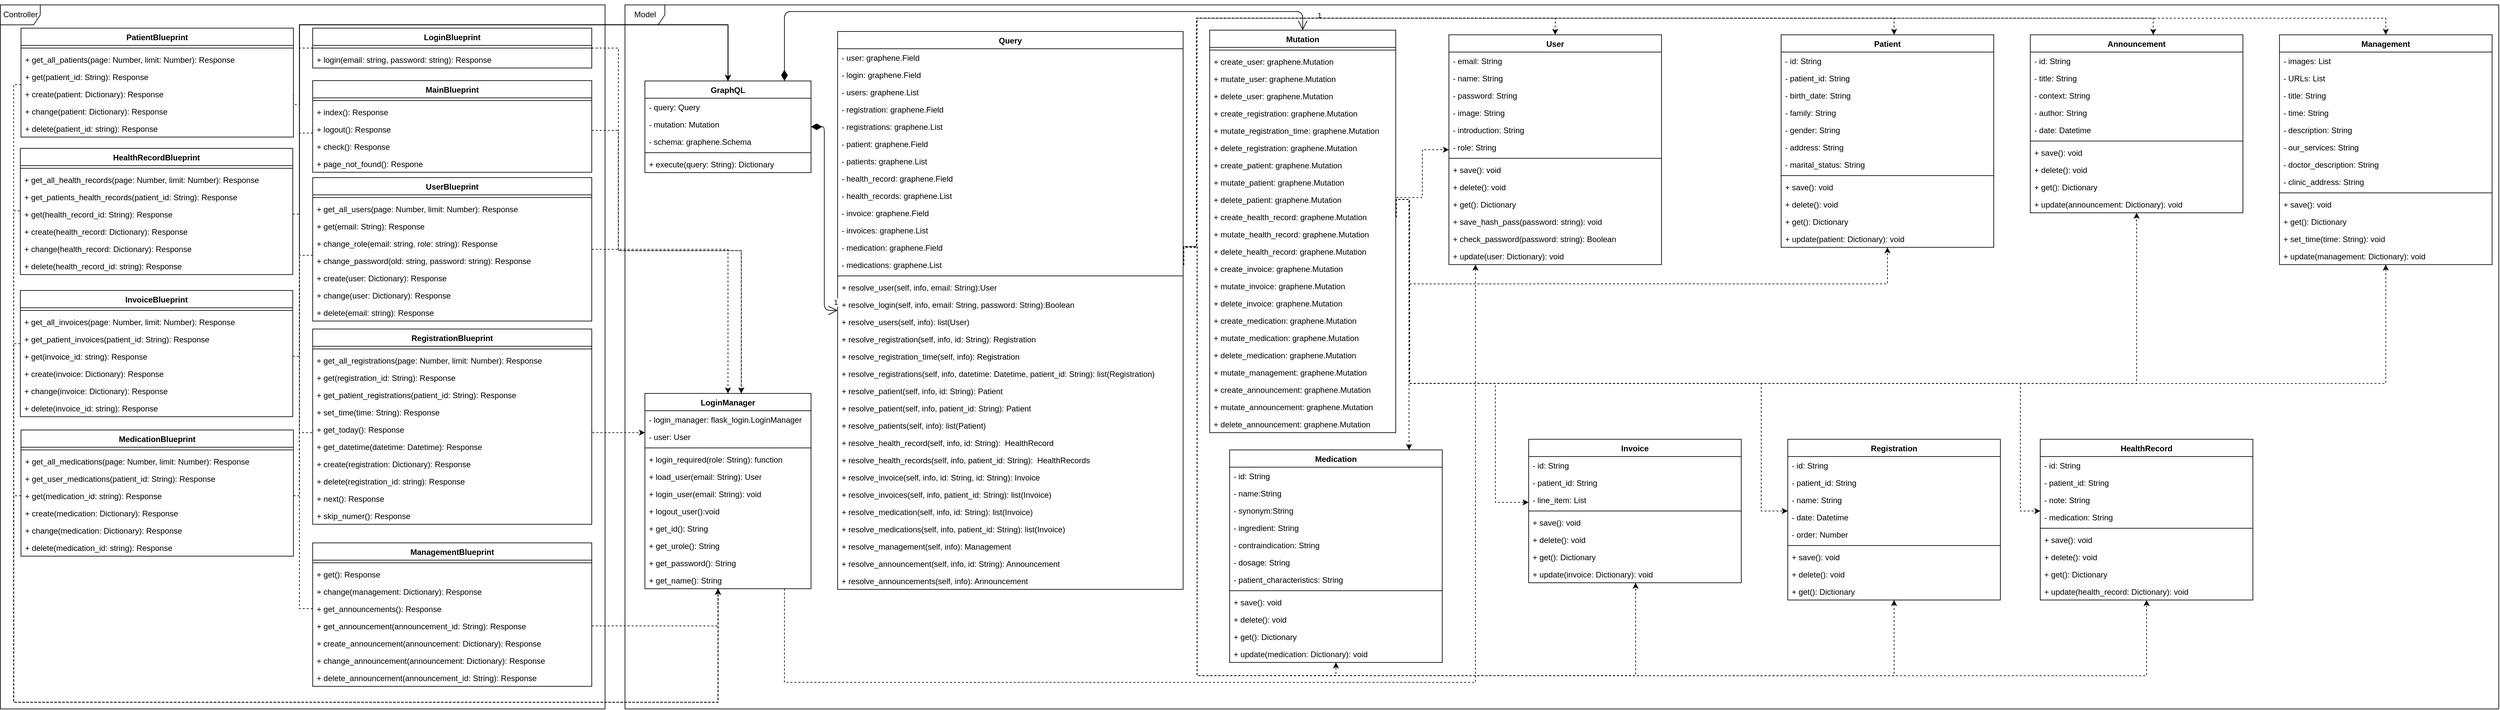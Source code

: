 <mxfile version="12.3.6" type="google" pages="8"><diagram id="7l1GJuQcmLlyDMsQ0wh2" name="Page-1"><mxGraphModel dx="2475" dy="891" grid="1" gridSize="10" guides="1" tooltips="1" connect="1" arrows="1" fold="1" page="1" pageScale="1" pageWidth="827" pageHeight="1169" math="0" shadow="0"><root><mxCell id="0"/><mxCell id="1" parent="0"/><mxCell id="4qEEydZqTs_tZpxOo9K0-1" value="Model" style="shape=umlFrame;whiteSpace=wrap;html=1;" vertex="1" parent="1"><mxGeometry x="646.6" y="132.4" width="2820" height="1060" as="geometry"/></mxCell><mxCell id="4qEEydZqTs_tZpxOo9K0-2" value="Controller" style="shape=umlFrame;whiteSpace=wrap;html=1;" vertex="1" parent="1"><mxGeometry x="-293.4" y="132.4" width="910" height="1060" as="geometry"/></mxCell><mxCell id="4qEEydZqTs_tZpxOo9K0-3" style="edgeStyle=orthogonalEdgeStyle;rounded=0;orthogonalLoop=1;jettySize=auto;html=1;exitX=0;exitY=0.5;exitDx=0;exitDy=0;dashed=1;" edge="1" parent="1" source="4qEEydZqTs_tZpxOo9K0-5" target="4qEEydZqTs_tZpxOo9K0-202"><mxGeometry relative="1" as="geometry"><Array as="points"><mxPoint x="156.6" y="197.4"/><mxPoint x="156.6" y="162.4"/><mxPoint x="801.6" y="162.4"/></Array></mxGeometry></mxCell><mxCell id="4qEEydZqTs_tZpxOo9K0-4" style="edgeStyle=orthogonalEdgeStyle;rounded=0;orthogonalLoop=1;jettySize=auto;html=1;exitX=1;exitY=0.5;exitDx=0;exitDy=0;dashed=1;" edge="1" parent="1" source="4qEEydZqTs_tZpxOo9K0-5" target="4qEEydZqTs_tZpxOo9K0-237"><mxGeometry relative="1" as="geometry"><Array as="points"><mxPoint x="636.6" y="197.4"/><mxPoint x="636.6" y="502.4"/><mxPoint x="821.6" y="502.4"/></Array></mxGeometry></mxCell><mxCell id="4qEEydZqTs_tZpxOo9K0-5" value="LoginBlueprint" style="swimlane;fontStyle=1;align=center;verticalAlign=top;childLayout=stackLayout;horizontal=1;startSize=26;horizontalStack=0;resizeParent=1;resizeParentMax=0;resizeLast=0;collapsible=1;marginBottom=0;" vertex="1" parent="1"><mxGeometry x="176.6" y="167.4" width="420" height="60" as="geometry"/></mxCell><mxCell id="4qEEydZqTs_tZpxOo9K0-6" value="" style="line;strokeWidth=1;fillColor=none;align=left;verticalAlign=middle;spacingTop=-1;spacingLeft=3;spacingRight=3;rotatable=0;labelPosition=right;points=[];portConstraint=eastwest;" vertex="1" parent="4qEEydZqTs_tZpxOo9K0-5"><mxGeometry y="26" width="420" height="8" as="geometry"/></mxCell><mxCell id="4qEEydZqTs_tZpxOo9K0-7" value="+ login(email: string, password: string): Response" style="text;strokeColor=none;fillColor=none;align=left;verticalAlign=top;spacingLeft=4;spacingRight=4;overflow=hidden;rotatable=0;points=[[0,0.5],[1,0.5]];portConstraint=eastwest;" vertex="1" parent="4qEEydZqTs_tZpxOo9K0-5"><mxGeometry y="34" width="420" height="26" as="geometry"/></mxCell><mxCell id="4qEEydZqTs_tZpxOo9K0-8" value="MainBlueprint" style="swimlane;fontStyle=1;align=center;verticalAlign=top;childLayout=stackLayout;horizontal=1;startSize=26;horizontalStack=0;resizeParent=1;resizeParentMax=0;resizeLast=0;collapsible=1;marginBottom=0;" vertex="1" parent="1"><mxGeometry x="176.6" y="246.4" width="420" height="138" as="geometry"/></mxCell><mxCell id="4qEEydZqTs_tZpxOo9K0-9" value="" style="line;strokeWidth=1;fillColor=none;align=left;verticalAlign=middle;spacingTop=-1;spacingLeft=3;spacingRight=3;rotatable=0;labelPosition=right;points=[];portConstraint=eastwest;" vertex="1" parent="4qEEydZqTs_tZpxOo9K0-8"><mxGeometry y="26" width="420" height="8" as="geometry"/></mxCell><mxCell id="4qEEydZqTs_tZpxOo9K0-10" value="+ index(): Response" style="text;strokeColor=none;fillColor=none;align=left;verticalAlign=top;spacingLeft=4;spacingRight=4;overflow=hidden;rotatable=0;points=[[0,0.5],[1,0.5]];portConstraint=eastwest;" vertex="1" parent="4qEEydZqTs_tZpxOo9K0-8"><mxGeometry y="34" width="420" height="26" as="geometry"/></mxCell><mxCell id="4qEEydZqTs_tZpxOo9K0-11" value="+ logout(): Response" style="text;strokeColor=none;fillColor=none;align=left;verticalAlign=top;spacingLeft=4;spacingRight=4;overflow=hidden;rotatable=0;points=[[0,0.5],[1,0.5]];portConstraint=eastwest;" vertex="1" parent="4qEEydZqTs_tZpxOo9K0-8"><mxGeometry y="60" width="420" height="26" as="geometry"/></mxCell><mxCell id="4qEEydZqTs_tZpxOo9K0-12" value="+ check(): Response" style="text;strokeColor=none;fillColor=none;align=left;verticalAlign=top;spacingLeft=4;spacingRight=4;overflow=hidden;rotatable=0;points=[[0,0.5],[1,0.5]];portConstraint=eastwest;" vertex="1" parent="4qEEydZqTs_tZpxOo9K0-8"><mxGeometry y="86" width="420" height="26" as="geometry"/></mxCell><mxCell id="4qEEydZqTs_tZpxOo9K0-13" value="+ page_not_found(): Respone" style="text;strokeColor=none;fillColor=none;align=left;verticalAlign=top;spacingLeft=4;spacingRight=4;overflow=hidden;rotatable=0;points=[[0,0.5],[1,0.5]];portConstraint=eastwest;" vertex="1" parent="4qEEydZqTs_tZpxOo9K0-8"><mxGeometry y="112" width="420" height="26" as="geometry"/></mxCell><mxCell id="4qEEydZqTs_tZpxOo9K0-14" value="UserBlueprint" style="swimlane;fontStyle=1;align=center;verticalAlign=top;childLayout=stackLayout;horizontal=1;startSize=26;horizontalStack=0;resizeParent=1;resizeParentMax=0;resizeLast=0;collapsible=1;marginBottom=0;" vertex="1" parent="1"><mxGeometry x="176.6" y="392.4" width="420" height="216" as="geometry"/></mxCell><mxCell id="4qEEydZqTs_tZpxOo9K0-15" value="" style="line;strokeWidth=1;fillColor=none;align=left;verticalAlign=middle;spacingTop=-1;spacingLeft=3;spacingRight=3;rotatable=0;labelPosition=right;points=[];portConstraint=eastwest;" vertex="1" parent="4qEEydZqTs_tZpxOo9K0-14"><mxGeometry y="26" width="420" height="8" as="geometry"/></mxCell><mxCell id="4qEEydZqTs_tZpxOo9K0-16" value="+ get_all_users(page: Number, limit: Number): Response" style="text;strokeColor=none;fillColor=none;align=left;verticalAlign=top;spacingLeft=4;spacingRight=4;overflow=hidden;rotatable=0;points=[[0,0.5],[1,0.5]];portConstraint=eastwest;" vertex="1" parent="4qEEydZqTs_tZpxOo9K0-14"><mxGeometry y="34" width="420" height="26" as="geometry"/></mxCell><mxCell id="4qEEydZqTs_tZpxOo9K0-17" value="+ get(email: String): Response" style="text;strokeColor=none;fillColor=none;align=left;verticalAlign=top;spacingLeft=4;spacingRight=4;overflow=hidden;rotatable=0;points=[[0,0.5],[1,0.5]];portConstraint=eastwest;" vertex="1" parent="4qEEydZqTs_tZpxOo9K0-14"><mxGeometry y="60" width="420" height="26" as="geometry"/></mxCell><mxCell id="4qEEydZqTs_tZpxOo9K0-18" value="+ change_role(email: string, role: string): Response" style="text;strokeColor=none;fillColor=none;align=left;verticalAlign=top;spacingLeft=4;spacingRight=4;overflow=hidden;rotatable=0;points=[[0,0.5],[1,0.5]];portConstraint=eastwest;" vertex="1" parent="4qEEydZqTs_tZpxOo9K0-14"><mxGeometry y="86" width="420" height="26" as="geometry"/></mxCell><mxCell id="4qEEydZqTs_tZpxOo9K0-19" value="+ change_password(old: string, password: string): Response" style="text;strokeColor=none;fillColor=none;align=left;verticalAlign=top;spacingLeft=4;spacingRight=4;overflow=hidden;rotatable=0;points=[[0,0.5],[1,0.5]];portConstraint=eastwest;" vertex="1" parent="4qEEydZqTs_tZpxOo9K0-14"><mxGeometry y="112" width="420" height="26" as="geometry"/></mxCell><mxCell id="4qEEydZqTs_tZpxOo9K0-20" value="+ create(user: Dictionary): Response" style="text;strokeColor=none;fillColor=none;align=left;verticalAlign=top;spacingLeft=4;spacingRight=4;overflow=hidden;rotatable=0;points=[[0,0.5],[1,0.5]];portConstraint=eastwest;" vertex="1" parent="4qEEydZqTs_tZpxOo9K0-14"><mxGeometry y="138" width="420" height="26" as="geometry"/></mxCell><mxCell id="4qEEydZqTs_tZpxOo9K0-21" value="+ change(user: Dictionary): Response" style="text;strokeColor=none;fillColor=none;align=left;verticalAlign=top;spacingLeft=4;spacingRight=4;overflow=hidden;rotatable=0;points=[[0,0.5],[1,0.5]];portConstraint=eastwest;" vertex="1" parent="4qEEydZqTs_tZpxOo9K0-14"><mxGeometry y="164" width="420" height="26" as="geometry"/></mxCell><mxCell id="4qEEydZqTs_tZpxOo9K0-22" value="+ delete(email: string): Response" style="text;strokeColor=none;fillColor=none;align=left;verticalAlign=top;spacingLeft=4;spacingRight=4;overflow=hidden;rotatable=0;points=[[0,0.5],[1,0.5]];portConstraint=eastwest;" vertex="1" parent="4qEEydZqTs_tZpxOo9K0-14"><mxGeometry y="190" width="420" height="26" as="geometry"/></mxCell><mxCell id="4qEEydZqTs_tZpxOo9K0-23" value="" style="edgeStyle=orthogonalEdgeStyle;rounded=0;orthogonalLoop=1;jettySize=auto;html=1;dashed=1;" edge="1" parent="1" source="4qEEydZqTs_tZpxOo9K0-24" target="4qEEydZqTs_tZpxOo9K0-237"><mxGeometry relative="1" as="geometry"><mxPoint x="-342.4" y="249.4" as="targetPoint"/><Array as="points"><mxPoint x="-273.4" y="252.4"/><mxPoint x="-273.4" y="1182.4"/><mxPoint x="786.6" y="1182.4"/></Array></mxGeometry></mxCell><mxCell id="4qEEydZqTs_tZpxOo9K0-24" value="PatientBlueprint" style="swimlane;fontStyle=1;align=center;verticalAlign=top;childLayout=stackLayout;horizontal=1;startSize=26;horizontalStack=0;resizeParent=1;resizeParentMax=0;resizeLast=0;collapsible=1;marginBottom=0;" vertex="1" parent="1"><mxGeometry x="-262.4" y="167.4" width="410" height="164" as="geometry"/></mxCell><mxCell id="4qEEydZqTs_tZpxOo9K0-25" value="" style="line;strokeWidth=1;fillColor=none;align=left;verticalAlign=middle;spacingTop=-1;spacingLeft=3;spacingRight=3;rotatable=0;labelPosition=right;points=[];portConstraint=eastwest;" vertex="1" parent="4qEEydZqTs_tZpxOo9K0-24"><mxGeometry y="26" width="410" height="8" as="geometry"/></mxCell><mxCell id="4qEEydZqTs_tZpxOo9K0-26" value="+ get_all_patients(page: Number, limit: Number): Response" style="text;strokeColor=none;fillColor=none;align=left;verticalAlign=top;spacingLeft=4;spacingRight=4;overflow=hidden;rotatable=0;points=[[0,0.5],[1,0.5]];portConstraint=eastwest;" vertex="1" parent="4qEEydZqTs_tZpxOo9K0-24"><mxGeometry y="34" width="410" height="26" as="geometry"/></mxCell><mxCell id="4qEEydZqTs_tZpxOo9K0-27" value="+ get(patient_id: String): Response" style="text;strokeColor=none;fillColor=none;align=left;verticalAlign=top;spacingLeft=4;spacingRight=4;overflow=hidden;rotatable=0;points=[[0,0.5],[1,0.5]];portConstraint=eastwest;" vertex="1" parent="4qEEydZqTs_tZpxOo9K0-24"><mxGeometry y="60" width="410" height="26" as="geometry"/></mxCell><mxCell id="4qEEydZqTs_tZpxOo9K0-28" value="+ create(patient: Dictionary): Response" style="text;strokeColor=none;fillColor=none;align=left;verticalAlign=top;spacingLeft=4;spacingRight=4;overflow=hidden;rotatable=0;points=[[0,0.5],[1,0.5]];portConstraint=eastwest;" vertex="1" parent="4qEEydZqTs_tZpxOo9K0-24"><mxGeometry y="86" width="410" height="26" as="geometry"/></mxCell><mxCell id="4qEEydZqTs_tZpxOo9K0-29" value="+ change(patient: Dictionary): Response" style="text;strokeColor=none;fillColor=none;align=left;verticalAlign=top;spacingLeft=4;spacingRight=4;overflow=hidden;rotatable=0;points=[[0,0.5],[1,0.5]];portConstraint=eastwest;" vertex="1" parent="4qEEydZqTs_tZpxOo9K0-24"><mxGeometry y="112" width="410" height="26" as="geometry"/></mxCell><mxCell id="4qEEydZqTs_tZpxOo9K0-30" value="+ delete(patient_id: string): Response" style="text;strokeColor=none;fillColor=none;align=left;verticalAlign=top;spacingLeft=4;spacingRight=4;overflow=hidden;rotatable=0;points=[[0,0.5],[1,0.5]];portConstraint=eastwest;" vertex="1" parent="4qEEydZqTs_tZpxOo9K0-24"><mxGeometry y="138" width="410" height="26" as="geometry"/></mxCell><mxCell id="4qEEydZqTs_tZpxOo9K0-31" value="HealthRecordBlueprint" style="swimlane;fontStyle=1;align=center;verticalAlign=top;childLayout=stackLayout;horizontal=1;startSize=26;horizontalStack=0;resizeParent=1;resizeParentMax=0;resizeLast=0;collapsible=1;marginBottom=0;" vertex="1" parent="1"><mxGeometry x="-263.4" y="348.4" width="410" height="190" as="geometry"/></mxCell><mxCell id="4qEEydZqTs_tZpxOo9K0-32" value="" style="line;strokeWidth=1;fillColor=none;align=left;verticalAlign=middle;spacingTop=-1;spacingLeft=3;spacingRight=3;rotatable=0;labelPosition=right;points=[];portConstraint=eastwest;" vertex="1" parent="4qEEydZqTs_tZpxOo9K0-31"><mxGeometry y="26" width="410" height="8" as="geometry"/></mxCell><mxCell id="4qEEydZqTs_tZpxOo9K0-33" value="+ get_all_health_records(page: Number, limit: Number): Response" style="text;strokeColor=none;fillColor=none;align=left;verticalAlign=top;spacingLeft=4;spacingRight=4;overflow=hidden;rotatable=0;points=[[0,0.5],[1,0.5]];portConstraint=eastwest;" vertex="1" parent="4qEEydZqTs_tZpxOo9K0-31"><mxGeometry y="34" width="410" height="26" as="geometry"/></mxCell><mxCell id="4qEEydZqTs_tZpxOo9K0-34" value="+ get_patients_health_records(patient_id: String): Response" style="text;strokeColor=none;fillColor=none;align=left;verticalAlign=top;spacingLeft=4;spacingRight=4;overflow=hidden;rotatable=0;points=[[0,0.5],[1,0.5]];portConstraint=eastwest;" vertex="1" parent="4qEEydZqTs_tZpxOo9K0-31"><mxGeometry y="60" width="410" height="26" as="geometry"/></mxCell><mxCell id="4qEEydZqTs_tZpxOo9K0-35" value="+ get(health_record_id: String): Response" style="text;strokeColor=none;fillColor=none;align=left;verticalAlign=top;spacingLeft=4;spacingRight=4;overflow=hidden;rotatable=0;points=[[0,0.5],[1,0.5]];portConstraint=eastwest;" vertex="1" parent="4qEEydZqTs_tZpxOo9K0-31"><mxGeometry y="86" width="410" height="26" as="geometry"/></mxCell><mxCell id="4qEEydZqTs_tZpxOo9K0-36" value="+ create(health_record: Dictionary): Response" style="text;strokeColor=none;fillColor=none;align=left;verticalAlign=top;spacingLeft=4;spacingRight=4;overflow=hidden;rotatable=0;points=[[0,0.5],[1,0.5]];portConstraint=eastwest;" vertex="1" parent="4qEEydZqTs_tZpxOo9K0-31"><mxGeometry y="112" width="410" height="26" as="geometry"/></mxCell><mxCell id="4qEEydZqTs_tZpxOo9K0-37" value="+ change(health_record: Dictionary): Response" style="text;strokeColor=none;fillColor=none;align=left;verticalAlign=top;spacingLeft=4;spacingRight=4;overflow=hidden;rotatable=0;points=[[0,0.5],[1,0.5]];portConstraint=eastwest;" vertex="1" parent="4qEEydZqTs_tZpxOo9K0-31"><mxGeometry y="138" width="410" height="26" as="geometry"/></mxCell><mxCell id="4qEEydZqTs_tZpxOo9K0-38" value="+ delete(health_record_id: string): Response" style="text;strokeColor=none;fillColor=none;align=left;verticalAlign=top;spacingLeft=4;spacingRight=4;overflow=hidden;rotatable=0;points=[[0,0.5],[1,0.5]];portConstraint=eastwest;" vertex="1" parent="4qEEydZqTs_tZpxOo9K0-31"><mxGeometry y="164" width="410" height="26" as="geometry"/></mxCell><mxCell id="4qEEydZqTs_tZpxOo9K0-39" value="InvoiceBlueprint" style="swimlane;fontStyle=1;align=center;verticalAlign=top;childLayout=stackLayout;horizontal=1;startSize=26;horizontalStack=0;resizeParent=1;resizeParentMax=0;resizeLast=0;collapsible=1;marginBottom=0;" vertex="1" parent="1"><mxGeometry x="-263.4" y="562.4" width="410" height="190" as="geometry"/></mxCell><mxCell id="4qEEydZqTs_tZpxOo9K0-40" value="" style="line;strokeWidth=1;fillColor=none;align=left;verticalAlign=middle;spacingTop=-1;spacingLeft=3;spacingRight=3;rotatable=0;labelPosition=right;points=[];portConstraint=eastwest;" vertex="1" parent="4qEEydZqTs_tZpxOo9K0-39"><mxGeometry y="26" width="410" height="8" as="geometry"/></mxCell><mxCell id="4qEEydZqTs_tZpxOo9K0-41" value="+ get_all_invoices(page: Number, limit: Number): Response" style="text;strokeColor=none;fillColor=none;align=left;verticalAlign=top;spacingLeft=4;spacingRight=4;overflow=hidden;rotatable=0;points=[[0,0.5],[1,0.5]];portConstraint=eastwest;" vertex="1" parent="4qEEydZqTs_tZpxOo9K0-39"><mxGeometry y="34" width="410" height="26" as="geometry"/></mxCell><mxCell id="4qEEydZqTs_tZpxOo9K0-42" value="+ get_patient_invoices(patient_id: String): Response" style="text;strokeColor=none;fillColor=none;align=left;verticalAlign=top;spacingLeft=4;spacingRight=4;overflow=hidden;rotatable=0;points=[[0,0.5],[1,0.5]];portConstraint=eastwest;" vertex="1" parent="4qEEydZqTs_tZpxOo9K0-39"><mxGeometry y="60" width="410" height="26" as="geometry"/></mxCell><mxCell id="4qEEydZqTs_tZpxOo9K0-43" value="+ get(invoice_id: string): Response" style="text;strokeColor=none;fillColor=none;align=left;verticalAlign=top;spacingLeft=4;spacingRight=4;overflow=hidden;rotatable=0;points=[[0,0.5],[1,0.5]];portConstraint=eastwest;" vertex="1" parent="4qEEydZqTs_tZpxOo9K0-39"><mxGeometry y="86" width="410" height="26" as="geometry"/></mxCell><mxCell id="4qEEydZqTs_tZpxOo9K0-44" value="+ create(invoice: Dictionary): Response" style="text;strokeColor=none;fillColor=none;align=left;verticalAlign=top;spacingLeft=4;spacingRight=4;overflow=hidden;rotatable=0;points=[[0,0.5],[1,0.5]];portConstraint=eastwest;" vertex="1" parent="4qEEydZqTs_tZpxOo9K0-39"><mxGeometry y="112" width="410" height="26" as="geometry"/></mxCell><mxCell id="4qEEydZqTs_tZpxOo9K0-45" value="+ change(invoice: Dictionary): Response" style="text;strokeColor=none;fillColor=none;align=left;verticalAlign=top;spacingLeft=4;spacingRight=4;overflow=hidden;rotatable=0;points=[[0,0.5],[1,0.5]];portConstraint=eastwest;" vertex="1" parent="4qEEydZqTs_tZpxOo9K0-39"><mxGeometry y="138" width="410" height="26" as="geometry"/></mxCell><mxCell id="4qEEydZqTs_tZpxOo9K0-46" value="+ delete(invoice_id: string): Response" style="text;strokeColor=none;fillColor=none;align=left;verticalAlign=top;spacingLeft=4;spacingRight=4;overflow=hidden;rotatable=0;points=[[0,0.5],[1,0.5]];portConstraint=eastwest;" vertex="1" parent="4qEEydZqTs_tZpxOo9K0-39"><mxGeometry y="164" width="410" height="26" as="geometry"/></mxCell><mxCell id="4qEEydZqTs_tZpxOo9K0-47" value="RegistrationBlueprint" style="swimlane;fontStyle=1;align=center;verticalAlign=top;childLayout=stackLayout;horizontal=1;startSize=26;horizontalStack=0;resizeParent=1;resizeParentMax=0;resizeLast=0;collapsible=1;marginBottom=0;" vertex="1" parent="1"><mxGeometry x="176.6" y="620.4" width="420" height="294" as="geometry"/></mxCell><mxCell id="4qEEydZqTs_tZpxOo9K0-48" value="" style="line;strokeWidth=1;fillColor=none;align=left;verticalAlign=middle;spacingTop=-1;spacingLeft=3;spacingRight=3;rotatable=0;labelPosition=right;points=[];portConstraint=eastwest;" vertex="1" parent="4qEEydZqTs_tZpxOo9K0-47"><mxGeometry y="26" width="420" height="8" as="geometry"/></mxCell><mxCell id="4qEEydZqTs_tZpxOo9K0-49" value="+ get_all_registrations(page: Number, limit: Number): Response" style="text;strokeColor=none;fillColor=none;align=left;verticalAlign=top;spacingLeft=4;spacingRight=4;overflow=hidden;rotatable=0;points=[[0,0.5],[1,0.5]];portConstraint=eastwest;" vertex="1" parent="4qEEydZqTs_tZpxOo9K0-47"><mxGeometry y="34" width="420" height="26" as="geometry"/></mxCell><mxCell id="4qEEydZqTs_tZpxOo9K0-50" value="+ get(registration_id: String): Response" style="text;strokeColor=none;fillColor=none;align=left;verticalAlign=top;spacingLeft=4;spacingRight=4;overflow=hidden;rotatable=0;points=[[0,0.5],[1,0.5]];portConstraint=eastwest;" vertex="1" parent="4qEEydZqTs_tZpxOo9K0-47"><mxGeometry y="60" width="420" height="26" as="geometry"/></mxCell><mxCell id="4qEEydZqTs_tZpxOo9K0-51" value="+ get_patient_registrations(patient_id: String): Response" style="text;strokeColor=none;fillColor=none;align=left;verticalAlign=top;spacingLeft=4;spacingRight=4;overflow=hidden;rotatable=0;points=[[0,0.5],[1,0.5]];portConstraint=eastwest;" vertex="1" parent="4qEEydZqTs_tZpxOo9K0-47"><mxGeometry y="86" width="420" height="26" as="geometry"/></mxCell><mxCell id="4qEEydZqTs_tZpxOo9K0-52" value="+ set_time(time: String): Response" style="text;strokeColor=none;fillColor=none;align=left;verticalAlign=top;spacingLeft=4;spacingRight=4;overflow=hidden;rotatable=0;points=[[0,0.5],[1,0.5]];portConstraint=eastwest;" vertex="1" parent="4qEEydZqTs_tZpxOo9K0-47"><mxGeometry y="112" width="420" height="26" as="geometry"/></mxCell><mxCell id="4qEEydZqTs_tZpxOo9K0-53" value="+ get_today(): Response" style="text;strokeColor=none;fillColor=none;align=left;verticalAlign=top;spacingLeft=4;spacingRight=4;overflow=hidden;rotatable=0;points=[[0,0.5],[1,0.5]];portConstraint=eastwest;" vertex="1" parent="4qEEydZqTs_tZpxOo9K0-47"><mxGeometry y="138" width="420" height="26" as="geometry"/></mxCell><mxCell id="4qEEydZqTs_tZpxOo9K0-54" value="+ get_datetime(datetime: Datetime): Response" style="text;strokeColor=none;fillColor=none;align=left;verticalAlign=top;spacingLeft=4;spacingRight=4;overflow=hidden;rotatable=0;points=[[0,0.5],[1,0.5]];portConstraint=eastwest;" vertex="1" parent="4qEEydZqTs_tZpxOo9K0-47"><mxGeometry y="164" width="420" height="26" as="geometry"/></mxCell><mxCell id="4qEEydZqTs_tZpxOo9K0-55" value="+ create(registration: Dictionary): Response" style="text;strokeColor=none;fillColor=none;align=left;verticalAlign=top;spacingLeft=4;spacingRight=4;overflow=hidden;rotatable=0;points=[[0,0.5],[1,0.5]];portConstraint=eastwest;" vertex="1" parent="4qEEydZqTs_tZpxOo9K0-47"><mxGeometry y="190" width="420" height="26" as="geometry"/></mxCell><mxCell id="4qEEydZqTs_tZpxOo9K0-56" value="+ delete(registration_id: string): Response" style="text;strokeColor=none;fillColor=none;align=left;verticalAlign=top;spacingLeft=4;spacingRight=4;overflow=hidden;rotatable=0;points=[[0,0.5],[1,0.5]];portConstraint=eastwest;" vertex="1" parent="4qEEydZqTs_tZpxOo9K0-47"><mxGeometry y="216" width="420" height="26" as="geometry"/></mxCell><mxCell id="4qEEydZqTs_tZpxOo9K0-57" value="+ next(): Response" style="text;strokeColor=none;fillColor=none;align=left;verticalAlign=top;spacingLeft=4;spacingRight=4;overflow=hidden;rotatable=0;points=[[0,0.5],[1,0.5]];portConstraint=eastwest;" vertex="1" parent="4qEEydZqTs_tZpxOo9K0-47"><mxGeometry y="242" width="420" height="26" as="geometry"/></mxCell><mxCell id="4qEEydZqTs_tZpxOo9K0-58" value="+ skip_numer(): Response" style="text;strokeColor=none;fillColor=none;align=left;verticalAlign=top;spacingLeft=4;spacingRight=4;overflow=hidden;rotatable=0;points=[[0,0.5],[1,0.5]];portConstraint=eastwest;" vertex="1" parent="4qEEydZqTs_tZpxOo9K0-47"><mxGeometry y="268" width="420" height="26" as="geometry"/></mxCell><mxCell id="4qEEydZqTs_tZpxOo9K0-59" value="MedicationBlueprint" style="swimlane;fontStyle=1;align=center;verticalAlign=top;childLayout=stackLayout;horizontal=1;startSize=26;horizontalStack=0;resizeParent=1;resizeParentMax=0;resizeLast=0;collapsible=1;marginBottom=0;" vertex="1" parent="1"><mxGeometry x="-262.4" y="772.4" width="410" height="190" as="geometry"/></mxCell><mxCell id="4qEEydZqTs_tZpxOo9K0-60" value="" style="line;strokeWidth=1;fillColor=none;align=left;verticalAlign=middle;spacingTop=-1;spacingLeft=3;spacingRight=3;rotatable=0;labelPosition=right;points=[];portConstraint=eastwest;" vertex="1" parent="4qEEydZqTs_tZpxOo9K0-59"><mxGeometry y="26" width="410" height="8" as="geometry"/></mxCell><mxCell id="4qEEydZqTs_tZpxOo9K0-61" value="+ get_all_medications(page: Number, limit: Number): Response" style="text;strokeColor=none;fillColor=none;align=left;verticalAlign=top;spacingLeft=4;spacingRight=4;overflow=hidden;rotatable=0;points=[[0,0.5],[1,0.5]];portConstraint=eastwest;" vertex="1" parent="4qEEydZqTs_tZpxOo9K0-59"><mxGeometry y="34" width="410" height="26" as="geometry"/></mxCell><mxCell id="4qEEydZqTs_tZpxOo9K0-62" value="+ get_user_medications(patient_id: String): Response" style="text;strokeColor=none;fillColor=none;align=left;verticalAlign=top;spacingLeft=4;spacingRight=4;overflow=hidden;rotatable=0;points=[[0,0.5],[1,0.5]];portConstraint=eastwest;" vertex="1" parent="4qEEydZqTs_tZpxOo9K0-59"><mxGeometry y="60" width="410" height="26" as="geometry"/></mxCell><mxCell id="4qEEydZqTs_tZpxOo9K0-63" value="+ get(medication_id: string): Response" style="text;strokeColor=none;fillColor=none;align=left;verticalAlign=top;spacingLeft=4;spacingRight=4;overflow=hidden;rotatable=0;points=[[0,0.5],[1,0.5]];portConstraint=eastwest;" vertex="1" parent="4qEEydZqTs_tZpxOo9K0-59"><mxGeometry y="86" width="410" height="26" as="geometry"/></mxCell><mxCell id="4qEEydZqTs_tZpxOo9K0-64" value="+ create(medication: Dictionary): Response" style="text;strokeColor=none;fillColor=none;align=left;verticalAlign=top;spacingLeft=4;spacingRight=4;overflow=hidden;rotatable=0;points=[[0,0.5],[1,0.5]];portConstraint=eastwest;" vertex="1" parent="4qEEydZqTs_tZpxOo9K0-59"><mxGeometry y="112" width="410" height="26" as="geometry"/></mxCell><mxCell id="4qEEydZqTs_tZpxOo9K0-65" value="+ change(medication: Dictionary): Response" style="text;strokeColor=none;fillColor=none;align=left;verticalAlign=top;spacingLeft=4;spacingRight=4;overflow=hidden;rotatable=0;points=[[0,0.5],[1,0.5]];portConstraint=eastwest;" vertex="1" parent="4qEEydZqTs_tZpxOo9K0-59"><mxGeometry y="138" width="410" height="26" as="geometry"/></mxCell><mxCell id="4qEEydZqTs_tZpxOo9K0-66" value="+ delete(medication_id: string): Response" style="text;strokeColor=none;fillColor=none;align=left;verticalAlign=top;spacingLeft=4;spacingRight=4;overflow=hidden;rotatable=0;points=[[0,0.5],[1,0.5]];portConstraint=eastwest;" vertex="1" parent="4qEEydZqTs_tZpxOo9K0-59"><mxGeometry y="164" width="410" height="26" as="geometry"/></mxCell><mxCell id="4qEEydZqTs_tZpxOo9K0-67" value="ManagementBlueprint" style="swimlane;fontStyle=1;align=center;verticalAlign=top;childLayout=stackLayout;horizontal=1;startSize=26;horizontalStack=0;resizeParent=1;resizeParentMax=0;resizeLast=0;collapsible=1;marginBottom=0;" vertex="1" parent="1"><mxGeometry x="176.6" y="942.4" width="420" height="216" as="geometry"/></mxCell><mxCell id="4qEEydZqTs_tZpxOo9K0-68" value="" style="line;strokeWidth=1;fillColor=none;align=left;verticalAlign=middle;spacingTop=-1;spacingLeft=3;spacingRight=3;rotatable=0;labelPosition=right;points=[];portConstraint=eastwest;" vertex="1" parent="4qEEydZqTs_tZpxOo9K0-67"><mxGeometry y="26" width="420" height="8" as="geometry"/></mxCell><mxCell id="4qEEydZqTs_tZpxOo9K0-69" value="+ get(): Response" style="text;strokeColor=none;fillColor=none;align=left;verticalAlign=top;spacingLeft=4;spacingRight=4;overflow=hidden;rotatable=0;points=[[0,0.5],[1,0.5]];portConstraint=eastwest;" vertex="1" parent="4qEEydZqTs_tZpxOo9K0-67"><mxGeometry y="34" width="420" height="26" as="geometry"/></mxCell><mxCell id="4qEEydZqTs_tZpxOo9K0-70" value="+ change(management: Dictionary): Response" style="text;strokeColor=none;fillColor=none;align=left;verticalAlign=top;spacingLeft=4;spacingRight=4;overflow=hidden;rotatable=0;points=[[0,0.5],[1,0.5]];portConstraint=eastwest;" vertex="1" parent="4qEEydZqTs_tZpxOo9K0-67"><mxGeometry y="60" width="420" height="26" as="geometry"/></mxCell><mxCell id="4qEEydZqTs_tZpxOo9K0-71" value="+ get_announcements(): Response" style="text;strokeColor=none;fillColor=none;align=left;verticalAlign=top;spacingLeft=4;spacingRight=4;overflow=hidden;rotatable=0;points=[[0,0.5],[1,0.5]];portConstraint=eastwest;" vertex="1" parent="4qEEydZqTs_tZpxOo9K0-67"><mxGeometry y="86" width="420" height="26" as="geometry"/></mxCell><mxCell id="4qEEydZqTs_tZpxOo9K0-72" value="+ get_announcement(announcement_id: String): Response" style="text;strokeColor=none;fillColor=none;align=left;verticalAlign=top;spacingLeft=4;spacingRight=4;overflow=hidden;rotatable=0;points=[[0,0.5],[1,0.5]];portConstraint=eastwest;" vertex="1" parent="4qEEydZqTs_tZpxOo9K0-67"><mxGeometry y="112" width="420" height="26" as="geometry"/></mxCell><mxCell id="4qEEydZqTs_tZpxOo9K0-73" value="+ create_announcement(announcement: Dictionary): Response" style="text;strokeColor=none;fillColor=none;align=left;verticalAlign=top;spacingLeft=4;spacingRight=4;overflow=hidden;rotatable=0;points=[[0,0.5],[1,0.5]];portConstraint=eastwest;" vertex="1" parent="4qEEydZqTs_tZpxOo9K0-67"><mxGeometry y="138" width="420" height="26" as="geometry"/></mxCell><mxCell id="4qEEydZqTs_tZpxOo9K0-74" value="+ change_announcement(announcement: Dictionary): Response" style="text;strokeColor=none;fillColor=none;align=left;verticalAlign=top;spacingLeft=4;spacingRight=4;overflow=hidden;rotatable=0;points=[[0,0.5],[1,0.5]];portConstraint=eastwest;" vertex="1" parent="4qEEydZqTs_tZpxOo9K0-67"><mxGeometry y="164" width="420" height="26" as="geometry"/></mxCell><mxCell id="4qEEydZqTs_tZpxOo9K0-75" value="+ delete_announcement(announcement_id: String): Response" style="text;strokeColor=none;fillColor=none;align=left;verticalAlign=top;spacingLeft=4;spacingRight=4;overflow=hidden;rotatable=0;points=[[0,0.5],[1,0.5]];portConstraint=eastwest;" vertex="1" parent="4qEEydZqTs_tZpxOo9K0-67"><mxGeometry y="190" width="420" height="26" as="geometry"/></mxCell><mxCell id="4qEEydZqTs_tZpxOo9K0-76" value="User" style="swimlane;fontStyle=1;align=center;verticalAlign=top;childLayout=stackLayout;horizontal=1;startSize=26;horizontalStack=0;resizeParent=1;resizeParentMax=0;resizeLast=0;collapsible=1;marginBottom=0;" vertex="1" parent="1"><mxGeometry x="1886.6" y="177.4" width="320" height="346" as="geometry"/></mxCell><mxCell id="4qEEydZqTs_tZpxOo9K0-77" value="- email: String" style="text;strokeColor=none;fillColor=none;align=left;verticalAlign=top;spacingLeft=4;spacingRight=4;overflow=hidden;rotatable=0;points=[[0,0.5],[1,0.5]];portConstraint=eastwest;" vertex="1" parent="4qEEydZqTs_tZpxOo9K0-76"><mxGeometry y="26" width="320" height="26" as="geometry"/></mxCell><mxCell id="4qEEydZqTs_tZpxOo9K0-78" value="- name: String" style="text;strokeColor=none;fillColor=none;align=left;verticalAlign=top;spacingLeft=4;spacingRight=4;overflow=hidden;rotatable=0;points=[[0,0.5],[1,0.5]];portConstraint=eastwest;" vertex="1" parent="4qEEydZqTs_tZpxOo9K0-76"><mxGeometry y="52" width="320" height="26" as="geometry"/></mxCell><mxCell id="4qEEydZqTs_tZpxOo9K0-79" value="- password: String" style="text;strokeColor=none;fillColor=none;align=left;verticalAlign=top;spacingLeft=4;spacingRight=4;overflow=hidden;rotatable=0;points=[[0,0.5],[1,0.5]];portConstraint=eastwest;" vertex="1" parent="4qEEydZqTs_tZpxOo9K0-76"><mxGeometry y="78" width="320" height="26" as="geometry"/></mxCell><mxCell id="4qEEydZqTs_tZpxOo9K0-80" value="- image: String" style="text;strokeColor=none;fillColor=none;align=left;verticalAlign=top;spacingLeft=4;spacingRight=4;overflow=hidden;rotatable=0;points=[[0,0.5],[1,0.5]];portConstraint=eastwest;" vertex="1" parent="4qEEydZqTs_tZpxOo9K0-76"><mxGeometry y="104" width="320" height="26" as="geometry"/></mxCell><mxCell id="4qEEydZqTs_tZpxOo9K0-81" value="- introduction: String" style="text;strokeColor=none;fillColor=none;align=left;verticalAlign=top;spacingLeft=4;spacingRight=4;overflow=hidden;rotatable=0;points=[[0,0.5],[1,0.5]];portConstraint=eastwest;" vertex="1" parent="4qEEydZqTs_tZpxOo9K0-76"><mxGeometry y="130" width="320" height="26" as="geometry"/></mxCell><mxCell id="4qEEydZqTs_tZpxOo9K0-82" value="- role: String" style="text;strokeColor=none;fillColor=none;align=left;verticalAlign=top;spacingLeft=4;spacingRight=4;overflow=hidden;rotatable=0;points=[[0,0.5],[1,0.5]];portConstraint=eastwest;" vertex="1" parent="4qEEydZqTs_tZpxOo9K0-76"><mxGeometry y="156" width="320" height="26" as="geometry"/></mxCell><mxCell id="4qEEydZqTs_tZpxOo9K0-83" value="" style="line;strokeWidth=1;fillColor=none;align=left;verticalAlign=middle;spacingTop=-1;spacingLeft=3;spacingRight=3;rotatable=0;labelPosition=right;points=[];portConstraint=eastwest;" vertex="1" parent="4qEEydZqTs_tZpxOo9K0-76"><mxGeometry y="182" width="320" height="8" as="geometry"/></mxCell><mxCell id="4qEEydZqTs_tZpxOo9K0-84" value="+ save(): void" style="text;strokeColor=none;fillColor=none;align=left;verticalAlign=top;spacingLeft=4;spacingRight=4;overflow=hidden;rotatable=0;points=[[0,0.5],[1,0.5]];portConstraint=eastwest;" vertex="1" parent="4qEEydZqTs_tZpxOo9K0-76"><mxGeometry y="190" width="320" height="26" as="geometry"/></mxCell><mxCell id="4qEEydZqTs_tZpxOo9K0-85" value="+ delete(): void" style="text;strokeColor=none;fillColor=none;align=left;verticalAlign=top;spacingLeft=4;spacingRight=4;overflow=hidden;rotatable=0;points=[[0,0.5],[1,0.5]];portConstraint=eastwest;" vertex="1" parent="4qEEydZqTs_tZpxOo9K0-76"><mxGeometry y="216" width="320" height="26" as="geometry"/></mxCell><mxCell id="4qEEydZqTs_tZpxOo9K0-86" value="+ get(): Dictionary" style="text;strokeColor=none;fillColor=none;align=left;verticalAlign=top;spacingLeft=4;spacingRight=4;overflow=hidden;rotatable=0;points=[[0,0.5],[1,0.5]];portConstraint=eastwest;" vertex="1" parent="4qEEydZqTs_tZpxOo9K0-76"><mxGeometry y="242" width="320" height="26" as="geometry"/></mxCell><mxCell id="4qEEydZqTs_tZpxOo9K0-87" value="+ save_hash_pass(password: string): void" style="text;strokeColor=none;fillColor=none;align=left;verticalAlign=top;spacingLeft=4;spacingRight=4;overflow=hidden;rotatable=0;points=[[0,0.5],[1,0.5]];portConstraint=eastwest;" vertex="1" parent="4qEEydZqTs_tZpxOo9K0-76"><mxGeometry y="268" width="320" height="26" as="geometry"/></mxCell><mxCell id="4qEEydZqTs_tZpxOo9K0-88" value="+ check_password(password: string): Boolean" style="text;strokeColor=none;fillColor=none;align=left;verticalAlign=top;spacingLeft=4;spacingRight=4;overflow=hidden;rotatable=0;points=[[0,0.5],[1,0.5]];portConstraint=eastwest;" vertex="1" parent="4qEEydZqTs_tZpxOo9K0-76"><mxGeometry y="294" width="320" height="26" as="geometry"/></mxCell><mxCell id="4qEEydZqTs_tZpxOo9K0-89" value="+ update(user: Dictionary): void" style="text;strokeColor=none;fillColor=none;align=left;verticalAlign=top;spacingLeft=4;spacingRight=4;overflow=hidden;rotatable=0;points=[[0,0.5],[1,0.5]];portConstraint=eastwest;" vertex="1" parent="4qEEydZqTs_tZpxOo9K0-76"><mxGeometry y="320" width="320" height="26" as="geometry"/></mxCell><mxCell id="4qEEydZqTs_tZpxOo9K0-90" value="Query" style="swimlane;fontStyle=1;align=center;verticalAlign=top;childLayout=stackLayout;horizontal=1;startSize=26;horizontalStack=0;resizeParent=1;resizeParentMax=0;resizeLast=0;collapsible=1;marginBottom=0;" vertex="1" parent="1"><mxGeometry x="966.6" y="172.4" width="520" height="840" as="geometry"/></mxCell><mxCell id="4qEEydZqTs_tZpxOo9K0-91" value="- user: graphene.Field" style="text;strokeColor=none;fillColor=none;align=left;verticalAlign=top;spacingLeft=4;spacingRight=4;overflow=hidden;rotatable=0;points=[[0,0.5],[1,0.5]];portConstraint=eastwest;" vertex="1" parent="4qEEydZqTs_tZpxOo9K0-90"><mxGeometry y="26" width="520" height="26" as="geometry"/></mxCell><mxCell id="4qEEydZqTs_tZpxOo9K0-92" value="- login: graphene.Field" style="text;strokeColor=none;fillColor=none;align=left;verticalAlign=top;spacingLeft=4;spacingRight=4;overflow=hidden;rotatable=0;points=[[0,0.5],[1,0.5]];portConstraint=eastwest;" vertex="1" parent="4qEEydZqTs_tZpxOo9K0-90"><mxGeometry y="52" width="520" height="26" as="geometry"/></mxCell><mxCell id="4qEEydZqTs_tZpxOo9K0-93" value="- users: graphene.List" style="text;strokeColor=none;fillColor=none;align=left;verticalAlign=top;spacingLeft=4;spacingRight=4;overflow=hidden;rotatable=0;points=[[0,0.5],[1,0.5]];portConstraint=eastwest;" vertex="1" parent="4qEEydZqTs_tZpxOo9K0-90"><mxGeometry y="78" width="520" height="26" as="geometry"/></mxCell><mxCell id="4qEEydZqTs_tZpxOo9K0-94" value="- registration: graphene.Field" style="text;strokeColor=none;fillColor=none;align=left;verticalAlign=top;spacingLeft=4;spacingRight=4;overflow=hidden;rotatable=0;points=[[0,0.5],[1,0.5]];portConstraint=eastwest;" vertex="1" parent="4qEEydZqTs_tZpxOo9K0-90"><mxGeometry y="104" width="520" height="26" as="geometry"/></mxCell><mxCell id="4qEEydZqTs_tZpxOo9K0-95" value="- registrations: graphene.List" style="text;strokeColor=none;fillColor=none;align=left;verticalAlign=top;spacingLeft=4;spacingRight=4;overflow=hidden;rotatable=0;points=[[0,0.5],[1,0.5]];portConstraint=eastwest;" vertex="1" parent="4qEEydZqTs_tZpxOo9K0-90"><mxGeometry y="130" width="520" height="26" as="geometry"/></mxCell><mxCell id="4qEEydZqTs_tZpxOo9K0-96" value="- patient: graphene.Field" style="text;strokeColor=none;fillColor=none;align=left;verticalAlign=top;spacingLeft=4;spacingRight=4;overflow=hidden;rotatable=0;points=[[0,0.5],[1,0.5]];portConstraint=eastwest;" vertex="1" parent="4qEEydZqTs_tZpxOo9K0-90"><mxGeometry y="156" width="520" height="26" as="geometry"/></mxCell><mxCell id="4qEEydZqTs_tZpxOo9K0-97" value="- patients: graphene.List" style="text;strokeColor=none;fillColor=none;align=left;verticalAlign=top;spacingLeft=4;spacingRight=4;overflow=hidden;rotatable=0;points=[[0,0.5],[1,0.5]];portConstraint=eastwest;" vertex="1" parent="4qEEydZqTs_tZpxOo9K0-90"><mxGeometry y="182" width="520" height="26" as="geometry"/></mxCell><mxCell id="4qEEydZqTs_tZpxOo9K0-98" value="- health_record: graphene.Field" style="text;strokeColor=none;fillColor=none;align=left;verticalAlign=top;spacingLeft=4;spacingRight=4;overflow=hidden;rotatable=0;points=[[0,0.5],[1,0.5]];portConstraint=eastwest;" vertex="1" parent="4qEEydZqTs_tZpxOo9K0-90"><mxGeometry y="208" width="520" height="26" as="geometry"/></mxCell><mxCell id="4qEEydZqTs_tZpxOo9K0-99" value="- health_records: graphene.List" style="text;strokeColor=none;fillColor=none;align=left;verticalAlign=top;spacingLeft=4;spacingRight=4;overflow=hidden;rotatable=0;points=[[0,0.5],[1,0.5]];portConstraint=eastwest;" vertex="1" parent="4qEEydZqTs_tZpxOo9K0-90"><mxGeometry y="234" width="520" height="26" as="geometry"/></mxCell><mxCell id="4qEEydZqTs_tZpxOo9K0-100" value="- invoice: graphene.Field" style="text;strokeColor=none;fillColor=none;align=left;verticalAlign=top;spacingLeft=4;spacingRight=4;overflow=hidden;rotatable=0;points=[[0,0.5],[1,0.5]];portConstraint=eastwest;" vertex="1" parent="4qEEydZqTs_tZpxOo9K0-90"><mxGeometry y="260" width="520" height="26" as="geometry"/></mxCell><mxCell id="4qEEydZqTs_tZpxOo9K0-101" value="- invoices: graphene.List" style="text;strokeColor=none;fillColor=none;align=left;verticalAlign=top;spacingLeft=4;spacingRight=4;overflow=hidden;rotatable=0;points=[[0,0.5],[1,0.5]];portConstraint=eastwest;" vertex="1" parent="4qEEydZqTs_tZpxOo9K0-90"><mxGeometry y="286" width="520" height="26" as="geometry"/></mxCell><mxCell id="4qEEydZqTs_tZpxOo9K0-102" value="- medication: graphene.Field" style="text;strokeColor=none;fillColor=none;align=left;verticalAlign=top;spacingLeft=4;spacingRight=4;overflow=hidden;rotatable=0;points=[[0,0.5],[1,0.5]];portConstraint=eastwest;" vertex="1" parent="4qEEydZqTs_tZpxOo9K0-90"><mxGeometry y="312" width="520" height="26" as="geometry"/></mxCell><mxCell id="4qEEydZqTs_tZpxOo9K0-103" value="- medications: graphene.List" style="text;strokeColor=none;fillColor=none;align=left;verticalAlign=top;spacingLeft=4;spacingRight=4;overflow=hidden;rotatable=0;points=[[0,0.5],[1,0.5]];portConstraint=eastwest;" vertex="1" parent="4qEEydZqTs_tZpxOo9K0-90"><mxGeometry y="338" width="520" height="26" as="geometry"/></mxCell><mxCell id="4qEEydZqTs_tZpxOo9K0-104" value="" style="line;strokeWidth=1;fillColor=none;align=left;verticalAlign=middle;spacingTop=-1;spacingLeft=3;spacingRight=3;rotatable=0;labelPosition=right;points=[];portConstraint=eastwest;" vertex="1" parent="4qEEydZqTs_tZpxOo9K0-90"><mxGeometry y="364" width="520" height="8" as="geometry"/></mxCell><mxCell id="4qEEydZqTs_tZpxOo9K0-105" value="+ resolve_user(self, info, email: String):User" style="text;strokeColor=none;fillColor=none;align=left;verticalAlign=top;spacingLeft=4;spacingRight=4;overflow=hidden;rotatable=0;points=[[0,0.5],[1,0.5]];portConstraint=eastwest;" vertex="1" parent="4qEEydZqTs_tZpxOo9K0-90"><mxGeometry y="372" width="520" height="26" as="geometry"/></mxCell><mxCell id="4qEEydZqTs_tZpxOo9K0-106" value="+ resolve_login(self, info, email: String, password: String):Boolean" style="text;strokeColor=none;fillColor=none;align=left;verticalAlign=top;spacingLeft=4;spacingRight=4;overflow=hidden;rotatable=0;points=[[0,0.5],[1,0.5]];portConstraint=eastwest;" vertex="1" parent="4qEEydZqTs_tZpxOo9K0-90"><mxGeometry y="398" width="520" height="26" as="geometry"/></mxCell><mxCell id="4qEEydZqTs_tZpxOo9K0-107" value="+ resolve_users(self, info): list(User)" style="text;strokeColor=none;fillColor=none;align=left;verticalAlign=top;spacingLeft=4;spacingRight=4;overflow=hidden;rotatable=0;points=[[0,0.5],[1,0.5]];portConstraint=eastwest;" vertex="1" parent="4qEEydZqTs_tZpxOo9K0-90"><mxGeometry y="424" width="520" height="26" as="geometry"/></mxCell><mxCell id="4qEEydZqTs_tZpxOo9K0-108" value="+ resolve_registration(self, info, id: String): Registration" style="text;strokeColor=none;fillColor=none;align=left;verticalAlign=top;spacingLeft=4;spacingRight=4;overflow=hidden;rotatable=0;points=[[0,0.5],[1,0.5]];portConstraint=eastwest;" vertex="1" parent="4qEEydZqTs_tZpxOo9K0-90"><mxGeometry y="450" width="520" height="26" as="geometry"/></mxCell><mxCell id="4qEEydZqTs_tZpxOo9K0-109" value="+ resolve_registration_time(self, info): Registration" style="text;strokeColor=none;fillColor=none;align=left;verticalAlign=top;spacingLeft=4;spacingRight=4;overflow=hidden;rotatable=0;points=[[0,0.5],[1,0.5]];portConstraint=eastwest;" vertex="1" parent="4qEEydZqTs_tZpxOo9K0-90"><mxGeometry y="476" width="520" height="26" as="geometry"/></mxCell><mxCell id="4qEEydZqTs_tZpxOo9K0-110" value="+ resolve_registrations(self, info, datetime: Datetime, patient_id: String): list(Registration)" style="text;strokeColor=none;fillColor=none;align=left;verticalAlign=top;spacingLeft=4;spacingRight=4;overflow=hidden;rotatable=0;points=[[0,0.5],[1,0.5]];portConstraint=eastwest;" vertex="1" parent="4qEEydZqTs_tZpxOo9K0-90"><mxGeometry y="502" width="520" height="26" as="geometry"/></mxCell><mxCell id="4qEEydZqTs_tZpxOo9K0-111" value="+ resolve_patient(self, info, id: String): Patient" style="text;strokeColor=none;fillColor=none;align=left;verticalAlign=top;spacingLeft=4;spacingRight=4;overflow=hidden;rotatable=0;points=[[0,0.5],[1,0.5]];portConstraint=eastwest;" vertex="1" parent="4qEEydZqTs_tZpxOo9K0-90"><mxGeometry y="528" width="520" height="26" as="geometry"/></mxCell><mxCell id="4qEEydZqTs_tZpxOo9K0-112" value="+ resolve_patient(self, info, patient_id: String): Patient" style="text;strokeColor=none;fillColor=none;align=left;verticalAlign=top;spacingLeft=4;spacingRight=4;overflow=hidden;rotatable=0;points=[[0,0.5],[1,0.5]];portConstraint=eastwest;" vertex="1" parent="4qEEydZqTs_tZpxOo9K0-90"><mxGeometry y="554" width="520" height="26" as="geometry"/></mxCell><mxCell id="4qEEydZqTs_tZpxOo9K0-113" value="+ resolve_patients(self, info): list(Patient)" style="text;strokeColor=none;fillColor=none;align=left;verticalAlign=top;spacingLeft=4;spacingRight=4;overflow=hidden;rotatable=0;points=[[0,0.5],[1,0.5]];portConstraint=eastwest;" vertex="1" parent="4qEEydZqTs_tZpxOo9K0-90"><mxGeometry y="580" width="520" height="26" as="geometry"/></mxCell><mxCell id="4qEEydZqTs_tZpxOo9K0-114" value="+ resolve_health_record(self, info, id: String):  HealthRecord" style="text;strokeColor=none;fillColor=none;align=left;verticalAlign=top;spacingLeft=4;spacingRight=4;overflow=hidden;rotatable=0;points=[[0,0.5],[1,0.5]];portConstraint=eastwest;" vertex="1" parent="4qEEydZqTs_tZpxOo9K0-90"><mxGeometry y="606" width="520" height="26" as="geometry"/></mxCell><mxCell id="4qEEydZqTs_tZpxOo9K0-115" value="+ resolve_health_records(self, info, patient_id: String):  HealthRecords" style="text;strokeColor=none;fillColor=none;align=left;verticalAlign=top;spacingLeft=4;spacingRight=4;overflow=hidden;rotatable=0;points=[[0,0.5],[1,0.5]];portConstraint=eastwest;" vertex="1" parent="4qEEydZqTs_tZpxOo9K0-90"><mxGeometry y="632" width="520" height="26" as="geometry"/></mxCell><mxCell id="4qEEydZqTs_tZpxOo9K0-116" value="+ resolve_invoice(self, info, id: String, id: String): Invoice" style="text;strokeColor=none;fillColor=none;align=left;verticalAlign=top;spacingLeft=4;spacingRight=4;overflow=hidden;rotatable=0;points=[[0,0.5],[1,0.5]];portConstraint=eastwest;" vertex="1" parent="4qEEydZqTs_tZpxOo9K0-90"><mxGeometry y="658" width="520" height="26" as="geometry"/></mxCell><mxCell id="4qEEydZqTs_tZpxOo9K0-117" value="+ resolve_invoices(self, info, patient_id: String): list(Invoice)" style="text;strokeColor=none;fillColor=none;align=left;verticalAlign=top;spacingLeft=4;spacingRight=4;overflow=hidden;rotatable=0;points=[[0,0.5],[1,0.5]];portConstraint=eastwest;" vertex="1" parent="4qEEydZqTs_tZpxOo9K0-90"><mxGeometry y="684" width="520" height="26" as="geometry"/></mxCell><mxCell id="4qEEydZqTs_tZpxOo9K0-118" value="+ resolve_medication(self, info, id: String): list(Invoice)" style="text;strokeColor=none;fillColor=none;align=left;verticalAlign=top;spacingLeft=4;spacingRight=4;overflow=hidden;rotatable=0;points=[[0,0.5],[1,0.5]];portConstraint=eastwest;" vertex="1" parent="4qEEydZqTs_tZpxOo9K0-90"><mxGeometry y="710" width="520" height="26" as="geometry"/></mxCell><mxCell id="4qEEydZqTs_tZpxOo9K0-119" value="+ resolve_medications(self, info, patient_id: String): list(Invoice)" style="text;strokeColor=none;fillColor=none;align=left;verticalAlign=top;spacingLeft=4;spacingRight=4;overflow=hidden;rotatable=0;points=[[0,0.5],[1,0.5]];portConstraint=eastwest;" vertex="1" parent="4qEEydZqTs_tZpxOo9K0-90"><mxGeometry y="736" width="520" height="26" as="geometry"/></mxCell><mxCell id="4qEEydZqTs_tZpxOo9K0-120" value="+ resolve_management(self, info): Management" style="text;strokeColor=none;fillColor=none;align=left;verticalAlign=top;spacingLeft=4;spacingRight=4;overflow=hidden;rotatable=0;points=[[0,0.5],[1,0.5]];portConstraint=eastwest;" vertex="1" parent="4qEEydZqTs_tZpxOo9K0-90"><mxGeometry y="762" width="520" height="26" as="geometry"/></mxCell><mxCell id="4qEEydZqTs_tZpxOo9K0-121" value="+ resolve_announcement(self, info, id: String): Announcement" style="text;strokeColor=none;fillColor=none;align=left;verticalAlign=top;spacingLeft=4;spacingRight=4;overflow=hidden;rotatable=0;points=[[0,0.5],[1,0.5]];portConstraint=eastwest;" vertex="1" parent="4qEEydZqTs_tZpxOo9K0-90"><mxGeometry y="788" width="520" height="26" as="geometry"/></mxCell><mxCell id="4qEEydZqTs_tZpxOo9K0-122" value="+ resolve_announcements(self, info): Announcement" style="text;strokeColor=none;fillColor=none;align=left;verticalAlign=top;spacingLeft=4;spacingRight=4;overflow=hidden;rotatable=0;points=[[0,0.5],[1,0.5]];portConstraint=eastwest;" vertex="1" parent="4qEEydZqTs_tZpxOo9K0-90"><mxGeometry y="814" width="520" height="26" as="geometry"/></mxCell><mxCell id="4qEEydZqTs_tZpxOo9K0-123" value="Mutation" style="swimlane;fontStyle=1;align=center;verticalAlign=top;childLayout=stackLayout;horizontal=1;startSize=26;horizontalStack=0;resizeParent=1;resizeParentMax=0;resizeLast=0;collapsible=1;marginBottom=0;" vertex="1" parent="1"><mxGeometry x="1526.6" y="170.4" width="280" height="606" as="geometry"/></mxCell><mxCell id="4qEEydZqTs_tZpxOo9K0-124" value="" style="line;strokeWidth=1;fillColor=none;align=left;verticalAlign=middle;spacingTop=-1;spacingLeft=3;spacingRight=3;rotatable=0;labelPosition=right;points=[];portConstraint=eastwest;" vertex="1" parent="4qEEydZqTs_tZpxOo9K0-123"><mxGeometry y="26" width="280" height="8" as="geometry"/></mxCell><mxCell id="4qEEydZqTs_tZpxOo9K0-125" value="+ create_user: graphene.Mutation" style="text;strokeColor=none;fillColor=none;align=left;verticalAlign=top;spacingLeft=4;spacingRight=4;overflow=hidden;rotatable=0;points=[[0,0.5],[1,0.5]];portConstraint=eastwest;" vertex="1" parent="4qEEydZqTs_tZpxOo9K0-123"><mxGeometry y="34" width="280" height="26" as="geometry"/></mxCell><mxCell id="4qEEydZqTs_tZpxOo9K0-126" value="+ mutate_user: graphene.Mutation" style="text;strokeColor=none;fillColor=none;align=left;verticalAlign=top;spacingLeft=4;spacingRight=4;overflow=hidden;rotatable=0;points=[[0,0.5],[1,0.5]];portConstraint=eastwest;" vertex="1" parent="4qEEydZqTs_tZpxOo9K0-123"><mxGeometry y="60" width="280" height="26" as="geometry"/></mxCell><mxCell id="4qEEydZqTs_tZpxOo9K0-127" value="+ delete_user: graphene.Mutation" style="text;strokeColor=none;fillColor=none;align=left;verticalAlign=top;spacingLeft=4;spacingRight=4;overflow=hidden;rotatable=0;points=[[0,0.5],[1,0.5]];portConstraint=eastwest;" vertex="1" parent="4qEEydZqTs_tZpxOo9K0-123"><mxGeometry y="86" width="280" height="26" as="geometry"/></mxCell><mxCell id="4qEEydZqTs_tZpxOo9K0-128" value="+ create_registration: graphene.Mutation" style="text;strokeColor=none;fillColor=none;align=left;verticalAlign=top;spacingLeft=4;spacingRight=4;overflow=hidden;rotatable=0;points=[[0,0.5],[1,0.5]];portConstraint=eastwest;" vertex="1" parent="4qEEydZqTs_tZpxOo9K0-123"><mxGeometry y="112" width="280" height="26" as="geometry"/></mxCell><mxCell id="4qEEydZqTs_tZpxOo9K0-129" value="+ mutate_registration_time: graphene.Mutation" style="text;strokeColor=none;fillColor=none;align=left;verticalAlign=top;spacingLeft=4;spacingRight=4;overflow=hidden;rotatable=0;points=[[0,0.5],[1,0.5]];portConstraint=eastwest;" vertex="1" parent="4qEEydZqTs_tZpxOo9K0-123"><mxGeometry y="138" width="280" height="26" as="geometry"/></mxCell><mxCell id="4qEEydZqTs_tZpxOo9K0-130" value="+ delete_registration: graphene.Mutation" style="text;strokeColor=none;fillColor=none;align=left;verticalAlign=top;spacingLeft=4;spacingRight=4;overflow=hidden;rotatable=0;points=[[0,0.5],[1,0.5]];portConstraint=eastwest;" vertex="1" parent="4qEEydZqTs_tZpxOo9K0-123"><mxGeometry y="164" width="280" height="26" as="geometry"/></mxCell><mxCell id="4qEEydZqTs_tZpxOo9K0-131" value="+ create_patient: graphene.Mutation" style="text;strokeColor=none;fillColor=none;align=left;verticalAlign=top;spacingLeft=4;spacingRight=4;overflow=hidden;rotatable=0;points=[[0,0.5],[1,0.5]];portConstraint=eastwest;" vertex="1" parent="4qEEydZqTs_tZpxOo9K0-123"><mxGeometry y="190" width="280" height="26" as="geometry"/></mxCell><mxCell id="4qEEydZqTs_tZpxOo9K0-132" value="+ mutate_patient: graphene.Mutation" style="text;strokeColor=none;fillColor=none;align=left;verticalAlign=top;spacingLeft=4;spacingRight=4;overflow=hidden;rotatable=0;points=[[0,0.5],[1,0.5]];portConstraint=eastwest;" vertex="1" parent="4qEEydZqTs_tZpxOo9K0-123"><mxGeometry y="216" width="280" height="26" as="geometry"/></mxCell><mxCell id="4qEEydZqTs_tZpxOo9K0-133" value="+ delete_patient: graphene.Mutation" style="text;strokeColor=none;fillColor=none;align=left;verticalAlign=top;spacingLeft=4;spacingRight=4;overflow=hidden;rotatable=0;points=[[0,0.5],[1,0.5]];portConstraint=eastwest;" vertex="1" parent="4qEEydZqTs_tZpxOo9K0-123"><mxGeometry y="242" width="280" height="26" as="geometry"/></mxCell><mxCell id="4qEEydZqTs_tZpxOo9K0-134" value="+ create_health_record: graphene.Mutation" style="text;strokeColor=none;fillColor=none;align=left;verticalAlign=top;spacingLeft=4;spacingRight=4;overflow=hidden;rotatable=0;points=[[0,0.5],[1,0.5]];portConstraint=eastwest;" vertex="1" parent="4qEEydZqTs_tZpxOo9K0-123"><mxGeometry y="268" width="280" height="26" as="geometry"/></mxCell><mxCell id="4qEEydZqTs_tZpxOo9K0-135" value="+ mutate_health_record: graphene.Mutation" style="text;strokeColor=none;fillColor=none;align=left;verticalAlign=top;spacingLeft=4;spacingRight=4;overflow=hidden;rotatable=0;points=[[0,0.5],[1,0.5]];portConstraint=eastwest;" vertex="1" parent="4qEEydZqTs_tZpxOo9K0-123"><mxGeometry y="294" width="280" height="26" as="geometry"/></mxCell><mxCell id="4qEEydZqTs_tZpxOo9K0-136" value="+ delete_health_record: graphene.Mutation" style="text;strokeColor=none;fillColor=none;align=left;verticalAlign=top;spacingLeft=4;spacingRight=4;overflow=hidden;rotatable=0;points=[[0,0.5],[1,0.5]];portConstraint=eastwest;" vertex="1" parent="4qEEydZqTs_tZpxOo9K0-123"><mxGeometry y="320" width="280" height="26" as="geometry"/></mxCell><mxCell id="4qEEydZqTs_tZpxOo9K0-137" value="+ create_invoice: graphene.Mutation" style="text;strokeColor=none;fillColor=none;align=left;verticalAlign=top;spacingLeft=4;spacingRight=4;overflow=hidden;rotatable=0;points=[[0,0.5],[1,0.5]];portConstraint=eastwest;" vertex="1" parent="4qEEydZqTs_tZpxOo9K0-123"><mxGeometry y="346" width="280" height="26" as="geometry"/></mxCell><mxCell id="4qEEydZqTs_tZpxOo9K0-138" value="+ mutate_invoice: graphene.Mutation" style="text;strokeColor=none;fillColor=none;align=left;verticalAlign=top;spacingLeft=4;spacingRight=4;overflow=hidden;rotatable=0;points=[[0,0.5],[1,0.5]];portConstraint=eastwest;" vertex="1" parent="4qEEydZqTs_tZpxOo9K0-123"><mxGeometry y="372" width="280" height="26" as="geometry"/></mxCell><mxCell id="4qEEydZqTs_tZpxOo9K0-139" value="+ delete_invoice: graphene.Mutation" style="text;strokeColor=none;fillColor=none;align=left;verticalAlign=top;spacingLeft=4;spacingRight=4;overflow=hidden;rotatable=0;points=[[0,0.5],[1,0.5]];portConstraint=eastwest;" vertex="1" parent="4qEEydZqTs_tZpxOo9K0-123"><mxGeometry y="398" width="280" height="26" as="geometry"/></mxCell><mxCell id="4qEEydZqTs_tZpxOo9K0-140" value="+ create_medication: graphene.Mutation" style="text;strokeColor=none;fillColor=none;align=left;verticalAlign=top;spacingLeft=4;spacingRight=4;overflow=hidden;rotatable=0;points=[[0,0.5],[1,0.5]];portConstraint=eastwest;" vertex="1" parent="4qEEydZqTs_tZpxOo9K0-123"><mxGeometry y="424" width="280" height="26" as="geometry"/></mxCell><mxCell id="4qEEydZqTs_tZpxOo9K0-141" value="+ mutate_medication: graphene.Mutation" style="text;strokeColor=none;fillColor=none;align=left;verticalAlign=top;spacingLeft=4;spacingRight=4;overflow=hidden;rotatable=0;points=[[0,0.5],[1,0.5]];portConstraint=eastwest;" vertex="1" parent="4qEEydZqTs_tZpxOo9K0-123"><mxGeometry y="450" width="280" height="26" as="geometry"/></mxCell><mxCell id="4qEEydZqTs_tZpxOo9K0-142" value="+ delete_medication: graphene.Mutation" style="text;strokeColor=none;fillColor=none;align=left;verticalAlign=top;spacingLeft=4;spacingRight=4;overflow=hidden;rotatable=0;points=[[0,0.5],[1,0.5]];portConstraint=eastwest;" vertex="1" parent="4qEEydZqTs_tZpxOo9K0-123"><mxGeometry y="476" width="280" height="26" as="geometry"/></mxCell><mxCell id="4qEEydZqTs_tZpxOo9K0-143" value="+ mutate_management: graphene.Mutation" style="text;strokeColor=none;fillColor=none;align=left;verticalAlign=top;spacingLeft=4;spacingRight=4;overflow=hidden;rotatable=0;points=[[0,0.5],[1,0.5]];portConstraint=eastwest;" vertex="1" parent="4qEEydZqTs_tZpxOo9K0-123"><mxGeometry y="502" width="280" height="26" as="geometry"/></mxCell><mxCell id="4qEEydZqTs_tZpxOo9K0-144" value="+ create_announcement: graphene.Mutation" style="text;strokeColor=none;fillColor=none;align=left;verticalAlign=top;spacingLeft=4;spacingRight=4;overflow=hidden;rotatable=0;points=[[0,0.5],[1,0.5]];portConstraint=eastwest;" vertex="1" parent="4qEEydZqTs_tZpxOo9K0-123"><mxGeometry y="528" width="280" height="26" as="geometry"/></mxCell><mxCell id="4qEEydZqTs_tZpxOo9K0-145" value="+ mutate_announcement: graphene.Mutation" style="text;strokeColor=none;fillColor=none;align=left;verticalAlign=top;spacingLeft=4;spacingRight=4;overflow=hidden;rotatable=0;points=[[0,0.5],[1,0.5]];portConstraint=eastwest;" vertex="1" parent="4qEEydZqTs_tZpxOo9K0-123"><mxGeometry y="554" width="280" height="26" as="geometry"/></mxCell><mxCell id="4qEEydZqTs_tZpxOo9K0-146" value="+ delete_announcement: graphene.Mutation" style="text;strokeColor=none;fillColor=none;align=left;verticalAlign=top;spacingLeft=4;spacingRight=4;overflow=hidden;rotatable=0;points=[[0,0.5],[1,0.5]];portConstraint=eastwest;" vertex="1" parent="4qEEydZqTs_tZpxOo9K0-123"><mxGeometry y="580" width="280" height="26" as="geometry"/></mxCell><mxCell id="4qEEydZqTs_tZpxOo9K0-147" value="Patient" style="swimlane;fontStyle=1;align=center;verticalAlign=top;childLayout=stackLayout;horizontal=1;startSize=26;horizontalStack=0;resizeParent=1;resizeParentMax=0;resizeLast=0;collapsible=1;marginBottom=0;" vertex="1" parent="1"><mxGeometry x="2386.6" y="177.4" width="320" height="320" as="geometry"/></mxCell><mxCell id="4qEEydZqTs_tZpxOo9K0-148" value="- id: String" style="text;strokeColor=none;fillColor=none;align=left;verticalAlign=top;spacingLeft=4;spacingRight=4;overflow=hidden;rotatable=0;points=[[0,0.5],[1,0.5]];portConstraint=eastwest;" vertex="1" parent="4qEEydZqTs_tZpxOo9K0-147"><mxGeometry y="26" width="320" height="26" as="geometry"/></mxCell><mxCell id="4qEEydZqTs_tZpxOo9K0-149" value="- patient_id: String" style="text;strokeColor=none;fillColor=none;align=left;verticalAlign=top;spacingLeft=4;spacingRight=4;overflow=hidden;rotatable=0;points=[[0,0.5],[1,0.5]];portConstraint=eastwest;" vertex="1" parent="4qEEydZqTs_tZpxOo9K0-147"><mxGeometry y="52" width="320" height="26" as="geometry"/></mxCell><mxCell id="4qEEydZqTs_tZpxOo9K0-150" value="- birth_date: String" style="text;strokeColor=none;fillColor=none;align=left;verticalAlign=top;spacingLeft=4;spacingRight=4;overflow=hidden;rotatable=0;points=[[0,0.5],[1,0.5]];portConstraint=eastwest;" vertex="1" parent="4qEEydZqTs_tZpxOo9K0-147"><mxGeometry y="78" width="320" height="26" as="geometry"/></mxCell><mxCell id="4qEEydZqTs_tZpxOo9K0-151" value="- family: String" style="text;strokeColor=none;fillColor=none;align=left;verticalAlign=top;spacingLeft=4;spacingRight=4;overflow=hidden;rotatable=0;points=[[0,0.5],[1,0.5]];portConstraint=eastwest;" vertex="1" parent="4qEEydZqTs_tZpxOo9K0-147"><mxGeometry y="104" width="320" height="26" as="geometry"/></mxCell><mxCell id="4qEEydZqTs_tZpxOo9K0-152" value="- gender: String" style="text;strokeColor=none;fillColor=none;align=left;verticalAlign=top;spacingLeft=4;spacingRight=4;overflow=hidden;rotatable=0;points=[[0,0.5],[1,0.5]];portConstraint=eastwest;" vertex="1" parent="4qEEydZqTs_tZpxOo9K0-147"><mxGeometry y="130" width="320" height="26" as="geometry"/></mxCell><mxCell id="4qEEydZqTs_tZpxOo9K0-153" value="- address: String" style="text;strokeColor=none;fillColor=none;align=left;verticalAlign=top;spacingLeft=4;spacingRight=4;overflow=hidden;rotatable=0;points=[[0,0.5],[1,0.5]];portConstraint=eastwest;" vertex="1" parent="4qEEydZqTs_tZpxOo9K0-147"><mxGeometry y="156" width="320" height="26" as="geometry"/></mxCell><mxCell id="4qEEydZqTs_tZpxOo9K0-154" value="- marital_status: String" style="text;strokeColor=none;fillColor=none;align=left;verticalAlign=top;spacingLeft=4;spacingRight=4;overflow=hidden;rotatable=0;points=[[0,0.5],[1,0.5]];portConstraint=eastwest;" vertex="1" parent="4qEEydZqTs_tZpxOo9K0-147"><mxGeometry y="182" width="320" height="26" as="geometry"/></mxCell><mxCell id="4qEEydZqTs_tZpxOo9K0-155" value="" style="line;strokeWidth=1;fillColor=none;align=left;verticalAlign=middle;spacingTop=-1;spacingLeft=3;spacingRight=3;rotatable=0;labelPosition=right;points=[];portConstraint=eastwest;" vertex="1" parent="4qEEydZqTs_tZpxOo9K0-147"><mxGeometry y="208" width="320" height="8" as="geometry"/></mxCell><mxCell id="4qEEydZqTs_tZpxOo9K0-156" value="+ save(): void" style="text;strokeColor=none;fillColor=none;align=left;verticalAlign=top;spacingLeft=4;spacingRight=4;overflow=hidden;rotatable=0;points=[[0,0.5],[1,0.5]];portConstraint=eastwest;" vertex="1" parent="4qEEydZqTs_tZpxOo9K0-147"><mxGeometry y="216" width="320" height="26" as="geometry"/></mxCell><mxCell id="4qEEydZqTs_tZpxOo9K0-157" value="+ delete(): void" style="text;strokeColor=none;fillColor=none;align=left;verticalAlign=top;spacingLeft=4;spacingRight=4;overflow=hidden;rotatable=0;points=[[0,0.5],[1,0.5]];portConstraint=eastwest;" vertex="1" parent="4qEEydZqTs_tZpxOo9K0-147"><mxGeometry y="242" width="320" height="26" as="geometry"/></mxCell><mxCell id="4qEEydZqTs_tZpxOo9K0-158" value="+ get(): Dictionary" style="text;strokeColor=none;fillColor=none;align=left;verticalAlign=top;spacingLeft=4;spacingRight=4;overflow=hidden;rotatable=0;points=[[0,0.5],[1,0.5]];portConstraint=eastwest;" vertex="1" parent="4qEEydZqTs_tZpxOo9K0-147"><mxGeometry y="268" width="320" height="26" as="geometry"/></mxCell><mxCell id="4qEEydZqTs_tZpxOo9K0-159" value="+ update(patient: Dictionary): void" style="text;strokeColor=none;fillColor=none;align=left;verticalAlign=top;spacingLeft=4;spacingRight=4;overflow=hidden;rotatable=0;points=[[0,0.5],[1,0.5]];portConstraint=eastwest;" vertex="1" parent="4qEEydZqTs_tZpxOo9K0-147"><mxGeometry y="294" width="320" height="26" as="geometry"/></mxCell><mxCell id="4qEEydZqTs_tZpxOo9K0-160" value="Registration" style="swimlane;fontStyle=1;align=center;verticalAlign=top;childLayout=stackLayout;horizontal=1;startSize=26;horizontalStack=0;resizeParent=1;resizeParentMax=0;resizeLast=0;collapsible=1;marginBottom=0;" vertex="1" parent="1"><mxGeometry x="2396.6" y="786.4" width="320" height="242" as="geometry"/></mxCell><mxCell id="4qEEydZqTs_tZpxOo9K0-161" value="- id: String" style="text;strokeColor=none;fillColor=none;align=left;verticalAlign=top;spacingLeft=4;spacingRight=4;overflow=hidden;rotatable=0;points=[[0,0.5],[1,0.5]];portConstraint=eastwest;" vertex="1" parent="4qEEydZqTs_tZpxOo9K0-160"><mxGeometry y="26" width="320" height="26" as="geometry"/></mxCell><mxCell id="4qEEydZqTs_tZpxOo9K0-162" value="- patient_id: String" style="text;strokeColor=none;fillColor=none;align=left;verticalAlign=top;spacingLeft=4;spacingRight=4;overflow=hidden;rotatable=0;points=[[0,0.5],[1,0.5]];portConstraint=eastwest;" vertex="1" parent="4qEEydZqTs_tZpxOo9K0-160"><mxGeometry y="52" width="320" height="26" as="geometry"/></mxCell><mxCell id="4qEEydZqTs_tZpxOo9K0-163" value="- name: String" style="text;strokeColor=none;fillColor=none;align=left;verticalAlign=top;spacingLeft=4;spacingRight=4;overflow=hidden;rotatable=0;points=[[0,0.5],[1,0.5]];portConstraint=eastwest;" vertex="1" parent="4qEEydZqTs_tZpxOo9K0-160"><mxGeometry y="78" width="320" height="26" as="geometry"/></mxCell><mxCell id="4qEEydZqTs_tZpxOo9K0-164" value="- date: Datetime" style="text;strokeColor=none;fillColor=none;align=left;verticalAlign=top;spacingLeft=4;spacingRight=4;overflow=hidden;rotatable=0;points=[[0,0.5],[1,0.5]];portConstraint=eastwest;" vertex="1" parent="4qEEydZqTs_tZpxOo9K0-160"><mxGeometry y="104" width="320" height="26" as="geometry"/></mxCell><mxCell id="4qEEydZqTs_tZpxOo9K0-165" value="- order: Number" style="text;strokeColor=none;fillColor=none;align=left;verticalAlign=top;spacingLeft=4;spacingRight=4;overflow=hidden;rotatable=0;points=[[0,0.5],[1,0.5]];portConstraint=eastwest;" vertex="1" parent="4qEEydZqTs_tZpxOo9K0-160"><mxGeometry y="130" width="320" height="26" as="geometry"/></mxCell><mxCell id="4qEEydZqTs_tZpxOo9K0-166" value="" style="line;strokeWidth=1;fillColor=none;align=left;verticalAlign=middle;spacingTop=-1;spacingLeft=3;spacingRight=3;rotatable=0;labelPosition=right;points=[];portConstraint=eastwest;" vertex="1" parent="4qEEydZqTs_tZpxOo9K0-160"><mxGeometry y="156" width="320" height="8" as="geometry"/></mxCell><mxCell id="4qEEydZqTs_tZpxOo9K0-167" value="+ save(): void" style="text;strokeColor=none;fillColor=none;align=left;verticalAlign=top;spacingLeft=4;spacingRight=4;overflow=hidden;rotatable=0;points=[[0,0.5],[1,0.5]];portConstraint=eastwest;" vertex="1" parent="4qEEydZqTs_tZpxOo9K0-160"><mxGeometry y="164" width="320" height="26" as="geometry"/></mxCell><mxCell id="4qEEydZqTs_tZpxOo9K0-168" value="+ delete(): void" style="text;strokeColor=none;fillColor=none;align=left;verticalAlign=top;spacingLeft=4;spacingRight=4;overflow=hidden;rotatable=0;points=[[0,0.5],[1,0.5]];portConstraint=eastwest;" vertex="1" parent="4qEEydZqTs_tZpxOo9K0-160"><mxGeometry y="190" width="320" height="26" as="geometry"/></mxCell><mxCell id="4qEEydZqTs_tZpxOo9K0-169" value="+ get(): Dictionary" style="text;strokeColor=none;fillColor=none;align=left;verticalAlign=top;spacingLeft=4;spacingRight=4;overflow=hidden;rotatable=0;points=[[0,0.5],[1,0.5]];portConstraint=eastwest;" vertex="1" parent="4qEEydZqTs_tZpxOo9K0-160"><mxGeometry y="216" width="320" height="26" as="geometry"/></mxCell><mxCell id="4qEEydZqTs_tZpxOo9K0-170" value="HealthRecord" style="swimlane;fontStyle=1;align=center;verticalAlign=top;childLayout=stackLayout;horizontal=1;startSize=26;horizontalStack=0;resizeParent=1;resizeParentMax=0;resizeLast=0;collapsible=1;marginBottom=0;" vertex="1" parent="1"><mxGeometry x="2776.6" y="786.4" width="320" height="242" as="geometry"/></mxCell><mxCell id="4qEEydZqTs_tZpxOo9K0-171" value="- id: String" style="text;strokeColor=none;fillColor=none;align=left;verticalAlign=top;spacingLeft=4;spacingRight=4;overflow=hidden;rotatable=0;points=[[0,0.5],[1,0.5]];portConstraint=eastwest;" vertex="1" parent="4qEEydZqTs_tZpxOo9K0-170"><mxGeometry y="26" width="320" height="26" as="geometry"/></mxCell><mxCell id="4qEEydZqTs_tZpxOo9K0-172" value="- patient_id: String" style="text;strokeColor=none;fillColor=none;align=left;verticalAlign=top;spacingLeft=4;spacingRight=4;overflow=hidden;rotatable=0;points=[[0,0.5],[1,0.5]];portConstraint=eastwest;" vertex="1" parent="4qEEydZqTs_tZpxOo9K0-170"><mxGeometry y="52" width="320" height="26" as="geometry"/></mxCell><mxCell id="4qEEydZqTs_tZpxOo9K0-173" value="- note: String" style="text;strokeColor=none;fillColor=none;align=left;verticalAlign=top;spacingLeft=4;spacingRight=4;overflow=hidden;rotatable=0;points=[[0,0.5],[1,0.5]];portConstraint=eastwest;" vertex="1" parent="4qEEydZqTs_tZpxOo9K0-170"><mxGeometry y="78" width="320" height="26" as="geometry"/></mxCell><mxCell id="4qEEydZqTs_tZpxOo9K0-174" value="- medication: String" style="text;strokeColor=none;fillColor=none;align=left;verticalAlign=top;spacingLeft=4;spacingRight=4;overflow=hidden;rotatable=0;points=[[0,0.5],[1,0.5]];portConstraint=eastwest;" vertex="1" parent="4qEEydZqTs_tZpxOo9K0-170"><mxGeometry y="104" width="320" height="26" as="geometry"/></mxCell><mxCell id="4qEEydZqTs_tZpxOo9K0-175" value="" style="line;strokeWidth=1;fillColor=none;align=left;verticalAlign=middle;spacingTop=-1;spacingLeft=3;spacingRight=3;rotatable=0;labelPosition=right;points=[];portConstraint=eastwest;" vertex="1" parent="4qEEydZqTs_tZpxOo9K0-170"><mxGeometry y="130" width="320" height="8" as="geometry"/></mxCell><mxCell id="4qEEydZqTs_tZpxOo9K0-176" value="+ save(): void" style="text;strokeColor=none;fillColor=none;align=left;verticalAlign=top;spacingLeft=4;spacingRight=4;overflow=hidden;rotatable=0;points=[[0,0.5],[1,0.5]];portConstraint=eastwest;" vertex="1" parent="4qEEydZqTs_tZpxOo9K0-170"><mxGeometry y="138" width="320" height="26" as="geometry"/></mxCell><mxCell id="4qEEydZqTs_tZpxOo9K0-177" value="+ delete(): void" style="text;strokeColor=none;fillColor=none;align=left;verticalAlign=top;spacingLeft=4;spacingRight=4;overflow=hidden;rotatable=0;points=[[0,0.5],[1,0.5]];portConstraint=eastwest;" vertex="1" parent="4qEEydZqTs_tZpxOo9K0-170"><mxGeometry y="164" width="320" height="26" as="geometry"/></mxCell><mxCell id="4qEEydZqTs_tZpxOo9K0-178" value="+ get(): Dictionary" style="text;strokeColor=none;fillColor=none;align=left;verticalAlign=top;spacingLeft=4;spacingRight=4;overflow=hidden;rotatable=0;points=[[0,0.5],[1,0.5]];portConstraint=eastwest;" vertex="1" parent="4qEEydZqTs_tZpxOo9K0-170"><mxGeometry y="190" width="320" height="26" as="geometry"/></mxCell><mxCell id="4qEEydZqTs_tZpxOo9K0-179" value="+ update(health_record: Dictionary): void" style="text;strokeColor=none;fillColor=none;align=left;verticalAlign=top;spacingLeft=4;spacingRight=4;overflow=hidden;rotatable=0;points=[[0,0.5],[1,0.5]];portConstraint=eastwest;" vertex="1" parent="4qEEydZqTs_tZpxOo9K0-170"><mxGeometry y="216" width="320" height="26" as="geometry"/></mxCell><mxCell id="4qEEydZqTs_tZpxOo9K0-180" value="Invoice" style="swimlane;fontStyle=1;align=center;verticalAlign=top;childLayout=stackLayout;horizontal=1;startSize=26;horizontalStack=0;resizeParent=1;resizeParentMax=0;resizeLast=0;collapsible=1;marginBottom=0;" vertex="1" parent="1"><mxGeometry x="2006.6" y="786.4" width="320" height="216" as="geometry"/></mxCell><mxCell id="4qEEydZqTs_tZpxOo9K0-181" value="- id: String" style="text;strokeColor=none;fillColor=none;align=left;verticalAlign=top;spacingLeft=4;spacingRight=4;overflow=hidden;rotatable=0;points=[[0,0.5],[1,0.5]];portConstraint=eastwest;" vertex="1" parent="4qEEydZqTs_tZpxOo9K0-180"><mxGeometry y="26" width="320" height="26" as="geometry"/></mxCell><mxCell id="4qEEydZqTs_tZpxOo9K0-182" value="- patient_id: String" style="text;strokeColor=none;fillColor=none;align=left;verticalAlign=top;spacingLeft=4;spacingRight=4;overflow=hidden;rotatable=0;points=[[0,0.5],[1,0.5]];portConstraint=eastwest;" vertex="1" parent="4qEEydZqTs_tZpxOo9K0-180"><mxGeometry y="52" width="320" height="26" as="geometry"/></mxCell><mxCell id="4qEEydZqTs_tZpxOo9K0-183" value="- line_item: List" style="text;strokeColor=none;fillColor=none;align=left;verticalAlign=top;spacingLeft=4;spacingRight=4;overflow=hidden;rotatable=0;points=[[0,0.5],[1,0.5]];portConstraint=eastwest;" vertex="1" parent="4qEEydZqTs_tZpxOo9K0-180"><mxGeometry y="78" width="320" height="26" as="geometry"/></mxCell><mxCell id="4qEEydZqTs_tZpxOo9K0-184" value="" style="line;strokeWidth=1;fillColor=none;align=left;verticalAlign=middle;spacingTop=-1;spacingLeft=3;spacingRight=3;rotatable=0;labelPosition=right;points=[];portConstraint=eastwest;" vertex="1" parent="4qEEydZqTs_tZpxOo9K0-180"><mxGeometry y="104" width="320" height="8" as="geometry"/></mxCell><mxCell id="4qEEydZqTs_tZpxOo9K0-185" value="+ save(): void" style="text;strokeColor=none;fillColor=none;align=left;verticalAlign=top;spacingLeft=4;spacingRight=4;overflow=hidden;rotatable=0;points=[[0,0.5],[1,0.5]];portConstraint=eastwest;" vertex="1" parent="4qEEydZqTs_tZpxOo9K0-180"><mxGeometry y="112" width="320" height="26" as="geometry"/></mxCell><mxCell id="4qEEydZqTs_tZpxOo9K0-186" value="+ delete(): void" style="text;strokeColor=none;fillColor=none;align=left;verticalAlign=top;spacingLeft=4;spacingRight=4;overflow=hidden;rotatable=0;points=[[0,0.5],[1,0.5]];portConstraint=eastwest;" vertex="1" parent="4qEEydZqTs_tZpxOo9K0-180"><mxGeometry y="138" width="320" height="26" as="geometry"/></mxCell><mxCell id="4qEEydZqTs_tZpxOo9K0-187" value="+ get(): Dictionary" style="text;strokeColor=none;fillColor=none;align=left;verticalAlign=top;spacingLeft=4;spacingRight=4;overflow=hidden;rotatable=0;points=[[0,0.5],[1,0.5]];portConstraint=eastwest;" vertex="1" parent="4qEEydZqTs_tZpxOo9K0-180"><mxGeometry y="164" width="320" height="26" as="geometry"/></mxCell><mxCell id="4qEEydZqTs_tZpxOo9K0-188" value="+ update(invoice: Dictionary): void" style="text;strokeColor=none;fillColor=none;align=left;verticalAlign=top;spacingLeft=4;spacingRight=4;overflow=hidden;rotatable=0;points=[[0,0.5],[1,0.5]];portConstraint=eastwest;" vertex="1" parent="4qEEydZqTs_tZpxOo9K0-180"><mxGeometry y="190" width="320" height="26" as="geometry"/></mxCell><mxCell id="4qEEydZqTs_tZpxOo9K0-189" value="Medication" style="swimlane;fontStyle=1;align=center;verticalAlign=top;childLayout=stackLayout;horizontal=1;startSize=26;horizontalStack=0;resizeParent=1;resizeParentMax=0;resizeLast=0;collapsible=1;marginBottom=0;" vertex="1" parent="1"><mxGeometry x="1556.6" y="802.4" width="320" height="320" as="geometry"/></mxCell><mxCell id="4qEEydZqTs_tZpxOo9K0-190" value="- id: String" style="text;strokeColor=none;fillColor=none;align=left;verticalAlign=top;spacingLeft=4;spacingRight=4;overflow=hidden;rotatable=0;points=[[0,0.5],[1,0.5]];portConstraint=eastwest;" vertex="1" parent="4qEEydZqTs_tZpxOo9K0-189"><mxGeometry y="26" width="320" height="26" as="geometry"/></mxCell><mxCell id="4qEEydZqTs_tZpxOo9K0-191" value="- name:String" style="text;strokeColor=none;fillColor=none;align=left;verticalAlign=top;spacingLeft=4;spacingRight=4;overflow=hidden;rotatable=0;points=[[0,0.5],[1,0.5]];portConstraint=eastwest;" vertex="1" parent="4qEEydZqTs_tZpxOo9K0-189"><mxGeometry y="52" width="320" height="26" as="geometry"/></mxCell><mxCell id="4qEEydZqTs_tZpxOo9K0-192" value="- synonym:String" style="text;strokeColor=none;fillColor=none;align=left;verticalAlign=top;spacingLeft=4;spacingRight=4;overflow=hidden;rotatable=0;points=[[0,0.5],[1,0.5]];portConstraint=eastwest;" vertex="1" parent="4qEEydZqTs_tZpxOo9K0-189"><mxGeometry y="78" width="320" height="26" as="geometry"/></mxCell><mxCell id="4qEEydZqTs_tZpxOo9K0-193" value="- ingredient: String" style="text;strokeColor=none;fillColor=none;align=left;verticalAlign=top;spacingLeft=4;spacingRight=4;overflow=hidden;rotatable=0;points=[[0,0.5],[1,0.5]];portConstraint=eastwest;" vertex="1" parent="4qEEydZqTs_tZpxOo9K0-189"><mxGeometry y="104" width="320" height="26" as="geometry"/></mxCell><mxCell id="4qEEydZqTs_tZpxOo9K0-194" value="- contraindication: String" style="text;strokeColor=none;fillColor=none;align=left;verticalAlign=top;spacingLeft=4;spacingRight=4;overflow=hidden;rotatable=0;points=[[0,0.5],[1,0.5]];portConstraint=eastwest;" vertex="1" parent="4qEEydZqTs_tZpxOo9K0-189"><mxGeometry y="130" width="320" height="26" as="geometry"/></mxCell><mxCell id="4qEEydZqTs_tZpxOo9K0-195" value="- dosage: String" style="text;strokeColor=none;fillColor=none;align=left;verticalAlign=top;spacingLeft=4;spacingRight=4;overflow=hidden;rotatable=0;points=[[0,0.5],[1,0.5]];portConstraint=eastwest;" vertex="1" parent="4qEEydZqTs_tZpxOo9K0-189"><mxGeometry y="156" width="320" height="26" as="geometry"/></mxCell><mxCell id="4qEEydZqTs_tZpxOo9K0-196" value="- patient_characteristics: String" style="text;strokeColor=none;fillColor=none;align=left;verticalAlign=top;spacingLeft=4;spacingRight=4;overflow=hidden;rotatable=0;points=[[0,0.5],[1,0.5]];portConstraint=eastwest;" vertex="1" parent="4qEEydZqTs_tZpxOo9K0-189"><mxGeometry y="182" width="320" height="26" as="geometry"/></mxCell><mxCell id="4qEEydZqTs_tZpxOo9K0-197" value="" style="line;strokeWidth=1;fillColor=none;align=left;verticalAlign=middle;spacingTop=-1;spacingLeft=3;spacingRight=3;rotatable=0;labelPosition=right;points=[];portConstraint=eastwest;" vertex="1" parent="4qEEydZqTs_tZpxOo9K0-189"><mxGeometry y="208" width="320" height="8" as="geometry"/></mxCell><mxCell id="4qEEydZqTs_tZpxOo9K0-198" value="+ save(): void" style="text;strokeColor=none;fillColor=none;align=left;verticalAlign=top;spacingLeft=4;spacingRight=4;overflow=hidden;rotatable=0;points=[[0,0.5],[1,0.5]];portConstraint=eastwest;" vertex="1" parent="4qEEydZqTs_tZpxOo9K0-189"><mxGeometry y="216" width="320" height="26" as="geometry"/></mxCell><mxCell id="4qEEydZqTs_tZpxOo9K0-199" value="+ delete(): void" style="text;strokeColor=none;fillColor=none;align=left;verticalAlign=top;spacingLeft=4;spacingRight=4;overflow=hidden;rotatable=0;points=[[0,0.5],[1,0.5]];portConstraint=eastwest;" vertex="1" parent="4qEEydZqTs_tZpxOo9K0-189"><mxGeometry y="242" width="320" height="26" as="geometry"/></mxCell><mxCell id="4qEEydZqTs_tZpxOo9K0-200" value="+ get(): Dictionary" style="text;strokeColor=none;fillColor=none;align=left;verticalAlign=top;spacingLeft=4;spacingRight=4;overflow=hidden;rotatable=0;points=[[0,0.5],[1,0.5]];portConstraint=eastwest;" vertex="1" parent="4qEEydZqTs_tZpxOo9K0-189"><mxGeometry y="268" width="320" height="26" as="geometry"/></mxCell><mxCell id="4qEEydZqTs_tZpxOo9K0-201" value="+ update(medication: Dictionary): void" style="text;strokeColor=none;fillColor=none;align=left;verticalAlign=top;spacingLeft=4;spacingRight=4;overflow=hidden;rotatable=0;points=[[0,0.5],[1,0.5]];portConstraint=eastwest;" vertex="1" parent="4qEEydZqTs_tZpxOo9K0-189"><mxGeometry y="294" width="320" height="26" as="geometry"/></mxCell><mxCell id="4qEEydZqTs_tZpxOo9K0-202" value="GraphQL" style="swimlane;fontStyle=1;align=center;verticalAlign=top;childLayout=stackLayout;horizontal=1;startSize=26;horizontalStack=0;resizeParent=1;resizeParentMax=0;resizeLast=0;collapsible=1;marginBottom=0;" vertex="1" parent="1"><mxGeometry x="676.6" y="246.9" width="250" height="138" as="geometry"/></mxCell><mxCell id="4qEEydZqTs_tZpxOo9K0-203" value="- query: Query" style="text;strokeColor=none;fillColor=none;align=left;verticalAlign=top;spacingLeft=4;spacingRight=4;overflow=hidden;rotatable=0;points=[[0,0.5],[1,0.5]];portConstraint=eastwest;" vertex="1" parent="4qEEydZqTs_tZpxOo9K0-202"><mxGeometry y="26" width="250" height="26" as="geometry"/></mxCell><mxCell id="4qEEydZqTs_tZpxOo9K0-204" value="- mutation: Mutation" style="text;strokeColor=none;fillColor=none;align=left;verticalAlign=top;spacingLeft=4;spacingRight=4;overflow=hidden;rotatable=0;points=[[0,0.5],[1,0.5]];portConstraint=eastwest;" vertex="1" parent="4qEEydZqTs_tZpxOo9K0-202"><mxGeometry y="52" width="250" height="26" as="geometry"/></mxCell><mxCell id="4qEEydZqTs_tZpxOo9K0-205" value="- schema: graphene.Schema" style="text;strokeColor=none;fillColor=none;align=left;verticalAlign=top;spacingLeft=4;spacingRight=4;overflow=hidden;rotatable=0;points=[[0,0.5],[1,0.5]];portConstraint=eastwest;" vertex="1" parent="4qEEydZqTs_tZpxOo9K0-202"><mxGeometry y="78" width="250" height="26" as="geometry"/></mxCell><mxCell id="4qEEydZqTs_tZpxOo9K0-206" value="" style="line;strokeWidth=1;fillColor=none;align=left;verticalAlign=middle;spacingTop=-1;spacingLeft=3;spacingRight=3;rotatable=0;labelPosition=right;points=[];portConstraint=eastwest;" vertex="1" parent="4qEEydZqTs_tZpxOo9K0-202"><mxGeometry y="104" width="250" height="8" as="geometry"/></mxCell><mxCell id="4qEEydZqTs_tZpxOo9K0-207" value="+ execute(query: String): Dictionary" style="text;strokeColor=none;fillColor=none;align=left;verticalAlign=top;spacingLeft=4;spacingRight=4;overflow=hidden;rotatable=0;points=[[0,0.5],[1,0.5]];portConstraint=eastwest;" vertex="1" parent="4qEEydZqTs_tZpxOo9K0-202"><mxGeometry y="112" width="250" height="26" as="geometry"/></mxCell><mxCell id="4qEEydZqTs_tZpxOo9K0-208" value="1" style="endArrow=open;html=1;endSize=12;startArrow=diamondThin;startSize=14;startFill=1;edgeStyle=orthogonalEdgeStyle;align=left;verticalAlign=bottom;" edge="1" parent="1" source="4qEEydZqTs_tZpxOo9K0-202" target="4qEEydZqTs_tZpxOo9K0-90"><mxGeometry x="0.853" y="12" relative="1" as="geometry"><mxPoint x="806.6" y="502.4" as="sourcePoint"/><mxPoint x="966.6" y="502.4" as="targetPoint"/><mxPoint as="offset"/></mxGeometry></mxCell><mxCell id="4qEEydZqTs_tZpxOo9K0-209" value="1" style="endArrow=open;html=1;endSize=12;startArrow=diamondThin;startSize=14;startFill=1;edgeStyle=orthogonalEdgeStyle;align=left;verticalAlign=bottom;" edge="1" parent="1" source="4qEEydZqTs_tZpxOo9K0-202" target="4qEEydZqTs_tZpxOo9K0-123"><mxGeometry x="0.971" y="20" relative="1" as="geometry"><mxPoint x="931.6" y="276.4" as="sourcePoint"/><mxPoint x="1006.6" y="524.733" as="targetPoint"/><Array as="points"><mxPoint x="886.6" y="142.4"/><mxPoint x="1666.6" y="142.4"/></Array><mxPoint as="offset"/></mxGeometry></mxCell><mxCell id="4qEEydZqTs_tZpxOo9K0-210" style="edgeStyle=orthogonalEdgeStyle;rounded=0;orthogonalLoop=1;jettySize=auto;html=1;exitX=1;exitY=0.5;exitDx=0;exitDy=0;dashed=1;" edge="1" parent="1" source="4qEEydZqTs_tZpxOo9K0-28" target="4qEEydZqTs_tZpxOo9K0-202"><mxGeometry relative="1" as="geometry"><Array as="points"><mxPoint x="147.6" y="282.4"/><mxPoint x="156.6" y="282.4"/><mxPoint x="156.6" y="162.4"/><mxPoint x="801.6" y="162.4"/></Array></mxGeometry></mxCell><mxCell id="4qEEydZqTs_tZpxOo9K0-211" style="edgeStyle=orthogonalEdgeStyle;rounded=0;orthogonalLoop=1;jettySize=auto;html=1;exitX=1;exitY=0.5;exitDx=0;exitDy=0;dashed=1;" edge="1" parent="1" source="4qEEydZqTs_tZpxOo9K0-134" target="4qEEydZqTs_tZpxOo9K0-189"><mxGeometry relative="1" as="geometry"><Array as="points"><mxPoint x="1826.6" y="425.4"/></Array></mxGeometry></mxCell><mxCell id="4qEEydZqTs_tZpxOo9K0-212" style="edgeStyle=orthogonalEdgeStyle;rounded=0;orthogonalLoop=1;jettySize=auto;html=1;exitX=1;exitY=0.5;exitDx=0;exitDy=0;dashed=1;" edge="1" parent="1" source="4qEEydZqTs_tZpxOo9K0-134" target="4qEEydZqTs_tZpxOo9K0-180"><mxGeometry relative="1" as="geometry"><Array as="points"><mxPoint x="1826.6" y="425.4"/><mxPoint x="1826.6" y="702.4"/><mxPoint x="1956.6" y="702.4"/><mxPoint x="1956.6" y="881.4"/></Array></mxGeometry></mxCell><mxCell id="4qEEydZqTs_tZpxOo9K0-213" style="edgeStyle=orthogonalEdgeStyle;rounded=0;orthogonalLoop=1;jettySize=auto;html=1;exitX=1;exitY=0.5;exitDx=0;exitDy=0;dashed=1;" edge="1" parent="1" source="4qEEydZqTs_tZpxOo9K0-134" target="4qEEydZqTs_tZpxOo9K0-147"><mxGeometry relative="1" as="geometry"><Array as="points"><mxPoint x="1826.6" y="425.4"/><mxPoint x="1826.6" y="552.4"/></Array></mxGeometry></mxCell><mxCell id="4qEEydZqTs_tZpxOo9K0-214" style="edgeStyle=orthogonalEdgeStyle;rounded=0;orthogonalLoop=1;jettySize=auto;html=1;exitX=1;exitY=0.5;exitDx=0;exitDy=0;dashed=1;" edge="1" parent="1" source="4qEEydZqTs_tZpxOo9K0-134" target="4qEEydZqTs_tZpxOo9K0-160"><mxGeometry relative="1" as="geometry"><Array as="points"><mxPoint x="1826.6" y="425.4"/><mxPoint x="1826.6" y="702.4"/><mxPoint x="2356.6" y="702.4"/><mxPoint x="2356.6" y="894.4"/></Array></mxGeometry></mxCell><mxCell id="4qEEydZqTs_tZpxOo9K0-215" style="edgeStyle=orthogonalEdgeStyle;rounded=0;orthogonalLoop=1;jettySize=auto;html=1;exitX=1;exitY=0.5;exitDx=0;exitDy=0;dashed=1;" edge="1" parent="1" source="4qEEydZqTs_tZpxOo9K0-134" target="4qEEydZqTs_tZpxOo9K0-170"><mxGeometry relative="1" as="geometry"><Array as="points"><mxPoint x="1826.6" y="425.4"/><mxPoint x="1826.6" y="702.4"/><mxPoint x="2746.6" y="702.4"/><mxPoint x="2746.6" y="894.4"/></Array></mxGeometry></mxCell><mxCell id="4qEEydZqTs_tZpxOo9K0-216" value="Announcement" style="swimlane;fontStyle=1;align=center;verticalAlign=top;childLayout=stackLayout;horizontal=1;startSize=26;horizontalStack=0;resizeParent=1;resizeParentMax=0;resizeLast=0;collapsible=1;marginBottom=0;" vertex="1" parent="1"><mxGeometry x="2761.6" y="177.4" width="320" height="268" as="geometry"/></mxCell><mxCell id="4qEEydZqTs_tZpxOo9K0-217" value="- id: String" style="text;strokeColor=none;fillColor=none;align=left;verticalAlign=top;spacingLeft=4;spacingRight=4;overflow=hidden;rotatable=0;points=[[0,0.5],[1,0.5]];portConstraint=eastwest;" vertex="1" parent="4qEEydZqTs_tZpxOo9K0-216"><mxGeometry y="26" width="320" height="26" as="geometry"/></mxCell><mxCell id="4qEEydZqTs_tZpxOo9K0-218" value="- title: String" style="text;strokeColor=none;fillColor=none;align=left;verticalAlign=top;spacingLeft=4;spacingRight=4;overflow=hidden;rotatable=0;points=[[0,0.5],[1,0.5]];portConstraint=eastwest;" vertex="1" parent="4qEEydZqTs_tZpxOo9K0-216"><mxGeometry y="52" width="320" height="26" as="geometry"/></mxCell><mxCell id="4qEEydZqTs_tZpxOo9K0-219" value="- context: String" style="text;strokeColor=none;fillColor=none;align=left;verticalAlign=top;spacingLeft=4;spacingRight=4;overflow=hidden;rotatable=0;points=[[0,0.5],[1,0.5]];portConstraint=eastwest;" vertex="1" parent="4qEEydZqTs_tZpxOo9K0-216"><mxGeometry y="78" width="320" height="26" as="geometry"/></mxCell><mxCell id="4qEEydZqTs_tZpxOo9K0-220" value="- author: String" style="text;strokeColor=none;fillColor=none;align=left;verticalAlign=top;spacingLeft=4;spacingRight=4;overflow=hidden;rotatable=0;points=[[0,0.5],[1,0.5]];portConstraint=eastwest;" vertex="1" parent="4qEEydZqTs_tZpxOo9K0-216"><mxGeometry y="104" width="320" height="26" as="geometry"/></mxCell><mxCell id="4qEEydZqTs_tZpxOo9K0-221" value="- date: Datetime" style="text;strokeColor=none;fillColor=none;align=left;verticalAlign=top;spacingLeft=4;spacingRight=4;overflow=hidden;rotatable=0;points=[[0,0.5],[1,0.5]];portConstraint=eastwest;" vertex="1" parent="4qEEydZqTs_tZpxOo9K0-216"><mxGeometry y="130" width="320" height="26" as="geometry"/></mxCell><mxCell id="4qEEydZqTs_tZpxOo9K0-222" value="" style="line;strokeWidth=1;fillColor=none;align=left;verticalAlign=middle;spacingTop=-1;spacingLeft=3;spacingRight=3;rotatable=0;labelPosition=right;points=[];portConstraint=eastwest;" vertex="1" parent="4qEEydZqTs_tZpxOo9K0-216"><mxGeometry y="156" width="320" height="8" as="geometry"/></mxCell><mxCell id="4qEEydZqTs_tZpxOo9K0-223" value="+ save(): void" style="text;strokeColor=none;fillColor=none;align=left;verticalAlign=top;spacingLeft=4;spacingRight=4;overflow=hidden;rotatable=0;points=[[0,0.5],[1,0.5]];portConstraint=eastwest;" vertex="1" parent="4qEEydZqTs_tZpxOo9K0-216"><mxGeometry y="164" width="320" height="26" as="geometry"/></mxCell><mxCell id="4qEEydZqTs_tZpxOo9K0-224" value="+ delete(): void" style="text;strokeColor=none;fillColor=none;align=left;verticalAlign=top;spacingLeft=4;spacingRight=4;overflow=hidden;rotatable=0;points=[[0,0.5],[1,0.5]];portConstraint=eastwest;" vertex="1" parent="4qEEydZqTs_tZpxOo9K0-216"><mxGeometry y="190" width="320" height="26" as="geometry"/></mxCell><mxCell id="4qEEydZqTs_tZpxOo9K0-225" value="+ get(): Dictionary" style="text;strokeColor=none;fillColor=none;align=left;verticalAlign=top;spacingLeft=4;spacingRight=4;overflow=hidden;rotatable=0;points=[[0,0.5],[1,0.5]];portConstraint=eastwest;" vertex="1" parent="4qEEydZqTs_tZpxOo9K0-216"><mxGeometry y="216" width="320" height="26" as="geometry"/></mxCell><mxCell id="4qEEydZqTs_tZpxOo9K0-226" value="+ update(announcement: Dictionary): void" style="text;strokeColor=none;fillColor=none;align=left;verticalAlign=top;spacingLeft=4;spacingRight=4;overflow=hidden;rotatable=0;points=[[0,0.5],[1,0.5]];portConstraint=eastwest;" vertex="1" parent="4qEEydZqTs_tZpxOo9K0-216"><mxGeometry y="242" width="320" height="26" as="geometry"/></mxCell><mxCell id="4qEEydZqTs_tZpxOo9K0-227" style="edgeStyle=orthogonalEdgeStyle;rounded=0;orthogonalLoop=1;jettySize=auto;html=1;exitX=1;exitY=0.5;exitDx=0;exitDy=0;dashed=1;" edge="1" parent="1" source="4qEEydZqTs_tZpxOo9K0-134" target="4qEEydZqTs_tZpxOo9K0-76"><mxGeometry relative="1" as="geometry"><Array as="points"><mxPoint x="1806.6" y="422.4"/><mxPoint x="1846.6" y="422.4"/><mxPoint x="1846.6" y="350.4"/></Array></mxGeometry></mxCell><mxCell id="4qEEydZqTs_tZpxOo9K0-228" style="edgeStyle=orthogonalEdgeStyle;rounded=0;orthogonalLoop=1;jettySize=auto;html=1;exitX=1;exitY=0.5;exitDx=0;exitDy=0;dashed=1;" edge="1" parent="1" source="4qEEydZqTs_tZpxOo9K0-103" target="4qEEydZqTs_tZpxOo9K0-189"><mxGeometry relative="1" as="geometry"><Array as="points"><mxPoint x="1487.6" y="496.4"/><mxPoint x="1507.6" y="496.4"/><mxPoint x="1507.6" y="1142.4"/><mxPoint x="1716.6" y="1142.4"/></Array></mxGeometry></mxCell><mxCell id="4qEEydZqTs_tZpxOo9K0-229" style="edgeStyle=orthogonalEdgeStyle;rounded=0;orthogonalLoop=1;jettySize=auto;html=1;exitX=1;exitY=0.5;exitDx=0;exitDy=0;dashed=1;" edge="1" parent="1" source="4qEEydZqTs_tZpxOo9K0-103" target="4qEEydZqTs_tZpxOo9K0-180"><mxGeometry relative="1" as="geometry"><Array as="points"><mxPoint x="1487.6" y="496.4"/><mxPoint x="1507.6" y="496.4"/><mxPoint x="1507.6" y="1142.4"/><mxPoint x="2167.6" y="1142.4"/></Array></mxGeometry></mxCell><mxCell id="4qEEydZqTs_tZpxOo9K0-230" style="edgeStyle=orthogonalEdgeStyle;rounded=0;orthogonalLoop=1;jettySize=auto;html=1;exitX=1;exitY=0.5;exitDx=0;exitDy=0;dashed=1;" edge="1" parent="1" source="4qEEydZqTs_tZpxOo9K0-103" target="4qEEydZqTs_tZpxOo9K0-160"><mxGeometry relative="1" as="geometry"><Array as="points"><mxPoint x="1487.6" y="496.4"/><mxPoint x="1507.6" y="496.4"/><mxPoint x="1507.6" y="1142.4"/><mxPoint x="2556.6" y="1142.4"/></Array></mxGeometry></mxCell><mxCell id="4qEEydZqTs_tZpxOo9K0-231" style="edgeStyle=orthogonalEdgeStyle;rounded=0;orthogonalLoop=1;jettySize=auto;html=1;exitX=1;exitY=0.5;exitDx=0;exitDy=0;dashed=1;" edge="1" parent="1" source="4qEEydZqTs_tZpxOo9K0-103" target="4qEEydZqTs_tZpxOo9K0-170"><mxGeometry relative="1" as="geometry"><Array as="points"><mxPoint x="1487.6" y="496.4"/><mxPoint x="1507.6" y="496.4"/><mxPoint x="1507.6" y="1142.4"/><mxPoint x="2936.6" y="1142.4"/></Array></mxGeometry></mxCell><mxCell id="4qEEydZqTs_tZpxOo9K0-232" style="edgeStyle=orthogonalEdgeStyle;rounded=0;orthogonalLoop=1;jettySize=auto;html=1;exitX=1;exitY=0.5;exitDx=0;exitDy=0;dashed=1;" edge="1" parent="1" source="4qEEydZqTs_tZpxOo9K0-103" target="4qEEydZqTs_tZpxOo9K0-76"><mxGeometry relative="1" as="geometry"><Array as="points"><mxPoint x="1506.6" y="497.4"/><mxPoint x="1506.6" y="152.4"/><mxPoint x="2046.6" y="152.4"/></Array></mxGeometry></mxCell><mxCell id="4qEEydZqTs_tZpxOo9K0-233" style="edgeStyle=orthogonalEdgeStyle;rounded=0;orthogonalLoop=1;jettySize=auto;html=1;exitX=1;exitY=0.5;exitDx=0;exitDy=0;dashed=1;" edge="1" parent="1" source="4qEEydZqTs_tZpxOo9K0-103" target="4qEEydZqTs_tZpxOo9K0-147"><mxGeometry relative="1" as="geometry"><Array as="points"><mxPoint x="1506.6" y="497.4"/><mxPoint x="1506.6" y="152.4"/><mxPoint x="2556.6" y="152.4"/></Array></mxGeometry></mxCell><mxCell id="4qEEydZqTs_tZpxOo9K0-234" style="edgeStyle=orthogonalEdgeStyle;rounded=0;orthogonalLoop=1;jettySize=auto;html=1;exitX=1;exitY=0.5;exitDx=0;exitDy=0;dashed=1;" edge="1" parent="1" source="4qEEydZqTs_tZpxOo9K0-103" target="4qEEydZqTs_tZpxOo9K0-216"><mxGeometry relative="1" as="geometry"><Array as="points"><mxPoint x="1506.6" y="497.4"/><mxPoint x="1506.6" y="152.4"/><mxPoint x="2946.6" y="152.4"/></Array></mxGeometry></mxCell><mxCell id="4qEEydZqTs_tZpxOo9K0-235" style="edgeStyle=orthogonalEdgeStyle;rounded=0;orthogonalLoop=1;jettySize=auto;html=1;exitX=1;exitY=0.5;exitDx=0;exitDy=0;dashed=1;" edge="1" parent="1" source="4qEEydZqTs_tZpxOo9K0-134" target="4qEEydZqTs_tZpxOo9K0-216"><mxGeometry relative="1" as="geometry"><Array as="points"><mxPoint x="1806.6" y="425.4"/><mxPoint x="1826.6" y="425.4"/><mxPoint x="1826.6" y="702.4"/><mxPoint x="2921.6" y="702.4"/></Array></mxGeometry></mxCell><mxCell id="4qEEydZqTs_tZpxOo9K0-236" style="edgeStyle=orthogonalEdgeStyle;rounded=0;orthogonalLoop=1;jettySize=auto;html=1;dashed=1;" edge="1" parent="1" source="4qEEydZqTs_tZpxOo9K0-237" target="4qEEydZqTs_tZpxOo9K0-76"><mxGeometry relative="1" as="geometry"><Array as="points"><mxPoint x="886.6" y="1152.4"/><mxPoint x="1926.6" y="1152.4"/></Array></mxGeometry></mxCell><mxCell id="4qEEydZqTs_tZpxOo9K0-237" value="LoginManager" style="swimlane;fontStyle=1;align=center;verticalAlign=top;childLayout=stackLayout;horizontal=1;startSize=26;horizontalStack=0;resizeParent=1;resizeParentMax=0;resizeLast=0;collapsible=1;marginBottom=0;" vertex="1" parent="1"><mxGeometry x="676.6" y="717.4" width="250" height="294" as="geometry"/></mxCell><mxCell id="4qEEydZqTs_tZpxOo9K0-238" value="- login_manager: flask_login.LoginManager" style="text;strokeColor=none;fillColor=none;align=left;verticalAlign=top;spacingLeft=4;spacingRight=4;overflow=hidden;rotatable=0;points=[[0,0.5],[1,0.5]];portConstraint=eastwest;" vertex="1" parent="4qEEydZqTs_tZpxOo9K0-237"><mxGeometry y="26" width="250" height="26" as="geometry"/></mxCell><mxCell id="4qEEydZqTs_tZpxOo9K0-239" value="- user: User" style="text;strokeColor=none;fillColor=none;align=left;verticalAlign=top;spacingLeft=4;spacingRight=4;overflow=hidden;rotatable=0;points=[[0,0.5],[1,0.5]];portConstraint=eastwest;" vertex="1" parent="4qEEydZqTs_tZpxOo9K0-237"><mxGeometry y="52" width="250" height="26" as="geometry"/></mxCell><mxCell id="4qEEydZqTs_tZpxOo9K0-240" value="" style="line;strokeWidth=1;fillColor=none;align=left;verticalAlign=middle;spacingTop=-1;spacingLeft=3;spacingRight=3;rotatable=0;labelPosition=right;points=[];portConstraint=eastwest;" vertex="1" parent="4qEEydZqTs_tZpxOo9K0-237"><mxGeometry y="78" width="250" height="8" as="geometry"/></mxCell><mxCell id="4qEEydZqTs_tZpxOo9K0-241" value="+ login_required(role: String): function" style="text;strokeColor=none;fillColor=none;align=left;verticalAlign=top;spacingLeft=4;spacingRight=4;overflow=hidden;rotatable=0;points=[[0,0.5],[1,0.5]];portConstraint=eastwest;" vertex="1" parent="4qEEydZqTs_tZpxOo9K0-237"><mxGeometry y="86" width="250" height="26" as="geometry"/></mxCell><mxCell id="4qEEydZqTs_tZpxOo9K0-242" value="+ load_user(email: String): User" style="text;strokeColor=none;fillColor=none;align=left;verticalAlign=top;spacingLeft=4;spacingRight=4;overflow=hidden;rotatable=0;points=[[0,0.5],[1,0.5]];portConstraint=eastwest;" vertex="1" parent="4qEEydZqTs_tZpxOo9K0-237"><mxGeometry y="112" width="250" height="26" as="geometry"/></mxCell><mxCell id="4qEEydZqTs_tZpxOo9K0-243" value="+ login_user(email: String): void" style="text;strokeColor=none;fillColor=none;align=left;verticalAlign=top;spacingLeft=4;spacingRight=4;overflow=hidden;rotatable=0;points=[[0,0.5],[1,0.5]];portConstraint=eastwest;" vertex="1" parent="4qEEydZqTs_tZpxOo9K0-237"><mxGeometry y="138" width="250" height="26" as="geometry"/></mxCell><mxCell id="4qEEydZqTs_tZpxOo9K0-244" value="+ logout_user():void" style="text;strokeColor=none;fillColor=none;align=left;verticalAlign=top;spacingLeft=4;spacingRight=4;overflow=hidden;rotatable=0;points=[[0,0.5],[1,0.5]];portConstraint=eastwest;" vertex="1" parent="4qEEydZqTs_tZpxOo9K0-237"><mxGeometry y="164" width="250" height="26" as="geometry"/></mxCell><mxCell id="4qEEydZqTs_tZpxOo9K0-245" value="+ get_id(): String" style="text;strokeColor=none;fillColor=none;align=left;verticalAlign=top;spacingLeft=4;spacingRight=4;overflow=hidden;rotatable=0;points=[[0,0.5],[1,0.5]];portConstraint=eastwest;" vertex="1" parent="4qEEydZqTs_tZpxOo9K0-237"><mxGeometry y="190" width="250" height="26" as="geometry"/></mxCell><mxCell id="4qEEydZqTs_tZpxOo9K0-246" value="+ get_urole(): String" style="text;strokeColor=none;fillColor=none;align=left;verticalAlign=top;spacingLeft=4;spacingRight=4;overflow=hidden;rotatable=0;points=[[0,0.5],[1,0.5]];portConstraint=eastwest;" vertex="1" parent="4qEEydZqTs_tZpxOo9K0-237"><mxGeometry y="216" width="250" height="26" as="geometry"/></mxCell><mxCell id="4qEEydZqTs_tZpxOo9K0-247" value="+ get_password(): String" style="text;strokeColor=none;fillColor=none;align=left;verticalAlign=top;spacingLeft=4;spacingRight=4;overflow=hidden;rotatable=0;points=[[0,0.5],[1,0.5]];portConstraint=eastwest;" vertex="1" parent="4qEEydZqTs_tZpxOo9K0-237"><mxGeometry y="242" width="250" height="26" as="geometry"/></mxCell><mxCell id="4qEEydZqTs_tZpxOo9K0-248" value="+ get_name(): String" style="text;strokeColor=none;fillColor=none;align=left;verticalAlign=top;spacingLeft=4;spacingRight=4;overflow=hidden;rotatable=0;points=[[0,0.5],[1,0.5]];portConstraint=eastwest;" vertex="1" parent="4qEEydZqTs_tZpxOo9K0-237"><mxGeometry y="268" width="250" height="26" as="geometry"/></mxCell><mxCell id="4qEEydZqTs_tZpxOo9K0-249" style="edgeStyle=orthogonalEdgeStyle;rounded=0;orthogonalLoop=1;jettySize=auto;html=1;exitX=0;exitY=0.5;exitDx=0;exitDy=0;dashed=1;" edge="1" parent="1" source="4qEEydZqTs_tZpxOo9K0-35" target="4qEEydZqTs_tZpxOo9K0-237"><mxGeometry relative="1" as="geometry"><mxPoint x="-333.4" y="447.4" as="targetPoint"/><Array as="points"><mxPoint x="-263.4" y="442.4"/><mxPoint x="-273.4" y="442.4"/><mxPoint x="-273.4" y="1182.4"/><mxPoint x="786.6" y="1182.4"/></Array></mxGeometry></mxCell><mxCell id="4qEEydZqTs_tZpxOo9K0-250" style="edgeStyle=orthogonalEdgeStyle;rounded=0;orthogonalLoop=1;jettySize=auto;html=1;dashed=1;" edge="1" parent="1" source="4qEEydZqTs_tZpxOo9K0-39" target="4qEEydZqTs_tZpxOo9K0-237"><mxGeometry relative="1" as="geometry"><mxPoint x="-323.4" y="661.4" as="targetPoint"/><Array as="points"><mxPoint x="-273.4" y="642.4"/><mxPoint x="-273.4" y="1182.4"/><mxPoint x="786.6" y="1182.4"/></Array></mxGeometry></mxCell><mxCell id="4qEEydZqTs_tZpxOo9K0-251" style="edgeStyle=orthogonalEdgeStyle;rounded=0;orthogonalLoop=1;jettySize=auto;html=1;exitX=0;exitY=0.5;exitDx=0;exitDy=0;dashed=1;" edge="1" parent="1" source="4qEEydZqTs_tZpxOo9K0-63" target="4qEEydZqTs_tZpxOo9K0-237"><mxGeometry relative="1" as="geometry"><mxPoint x="-313.4" y="871.4" as="targetPoint"/><Array as="points"><mxPoint x="-273.4" y="871.4"/><mxPoint x="-273.4" y="1182.4"/><mxPoint x="786.6" y="1182.4"/></Array></mxGeometry></mxCell><mxCell id="4qEEydZqTs_tZpxOo9K0-252" style="edgeStyle=orthogonalEdgeStyle;rounded=0;orthogonalLoop=1;jettySize=auto;html=1;exitX=1;exitY=0.5;exitDx=0;exitDy=0;dashed=1;" edge="1" parent="1" source="4qEEydZqTs_tZpxOo9K0-35" target="4qEEydZqTs_tZpxOo9K0-202"><mxGeometry relative="1" as="geometry"><Array as="points"><mxPoint x="156.6" y="447.4"/><mxPoint x="156.6" y="162.4"/><mxPoint x="801.6" y="162.4"/></Array></mxGeometry></mxCell><mxCell id="4qEEydZqTs_tZpxOo9K0-253" style="edgeStyle=orthogonalEdgeStyle;rounded=0;orthogonalLoop=1;jettySize=auto;html=1;exitX=1;exitY=0.5;exitDx=0;exitDy=0;dashed=1;" edge="1" parent="1" source="4qEEydZqTs_tZpxOo9K0-43" target="4qEEydZqTs_tZpxOo9K0-202"><mxGeometry relative="1" as="geometry"><Array as="points"><mxPoint x="156.6" y="661.4"/><mxPoint x="156.6" y="162.4"/><mxPoint x="801.6" y="162.4"/></Array></mxGeometry></mxCell><mxCell id="4qEEydZqTs_tZpxOo9K0-254" style="edgeStyle=orthogonalEdgeStyle;rounded=0;orthogonalLoop=1;jettySize=auto;html=1;exitX=1;exitY=0.5;exitDx=0;exitDy=0;dashed=1;" edge="1" parent="1" source="4qEEydZqTs_tZpxOo9K0-63" target="4qEEydZqTs_tZpxOo9K0-202"><mxGeometry relative="1" as="geometry"><Array as="points"><mxPoint x="156.6" y="871.4"/><mxPoint x="156.6" y="162.4"/><mxPoint x="801.6" y="162.4"/></Array></mxGeometry></mxCell><mxCell id="4qEEydZqTs_tZpxOo9K0-255" style="edgeStyle=orthogonalEdgeStyle;rounded=0;orthogonalLoop=1;jettySize=auto;html=1;exitX=0;exitY=0.5;exitDx=0;exitDy=0;dashed=1;" edge="1" parent="1" source="4qEEydZqTs_tZpxOo9K0-71" target="4qEEydZqTs_tZpxOo9K0-202"><mxGeometry relative="1" as="geometry"><Array as="points"><mxPoint x="156.6" y="1041.4"/><mxPoint x="156.6" y="162.4"/><mxPoint x="801.6" y="162.4"/></Array></mxGeometry></mxCell><mxCell id="4qEEydZqTs_tZpxOo9K0-256" style="edgeStyle=orthogonalEdgeStyle;rounded=0;orthogonalLoop=1;jettySize=auto;html=1;exitX=0;exitY=0.5;exitDx=0;exitDy=0;dashed=1;" edge="1" parent="1" source="4qEEydZqTs_tZpxOo9K0-53" target="4qEEydZqTs_tZpxOo9K0-202"><mxGeometry relative="1" as="geometry"><Array as="points"><mxPoint x="156.6" y="776.4"/><mxPoint x="156.6" y="162.4"/><mxPoint x="801.6" y="162.4"/></Array></mxGeometry></mxCell><mxCell id="4qEEydZqTs_tZpxOo9K0-257" style="edgeStyle=orthogonalEdgeStyle;rounded=0;orthogonalLoop=1;jettySize=auto;html=1;exitX=0;exitY=0.5;exitDx=0;exitDy=0;dashed=1;" edge="1" parent="1" source="4qEEydZqTs_tZpxOo9K0-18" target="4qEEydZqTs_tZpxOo9K0-202"><mxGeometry relative="1" as="geometry"><Array as="points"><mxPoint x="156.6" y="509.4"/><mxPoint x="156.6" y="162.4"/><mxPoint x="801.6" y="162.4"/></Array></mxGeometry></mxCell><mxCell id="4qEEydZqTs_tZpxOo9K0-258" style="edgeStyle=orthogonalEdgeStyle;rounded=0;orthogonalLoop=1;jettySize=auto;html=1;exitX=0;exitY=0.5;exitDx=0;exitDy=0;dashed=1;" edge="1" parent="1" source="4qEEydZqTs_tZpxOo9K0-11" target="4qEEydZqTs_tZpxOo9K0-202"><mxGeometry relative="1" as="geometry"><Array as="points"><mxPoint x="156.6" y="325.4"/><mxPoint x="156.6" y="162.4"/><mxPoint x="801.6" y="162.4"/></Array></mxGeometry></mxCell><mxCell id="4qEEydZqTs_tZpxOo9K0-259" style="edgeStyle=orthogonalEdgeStyle;rounded=0;orthogonalLoop=1;jettySize=auto;html=1;exitX=1;exitY=0.5;exitDx=0;exitDy=0;dashed=1;" edge="1" parent="1" source="4qEEydZqTs_tZpxOo9K0-72" target="4qEEydZqTs_tZpxOo9K0-237"><mxGeometry relative="1" as="geometry"><Array as="points"><mxPoint x="786.6" y="1067.4"/></Array></mxGeometry></mxCell><mxCell id="4qEEydZqTs_tZpxOo9K0-260" style="edgeStyle=orthogonalEdgeStyle;rounded=0;orthogonalLoop=1;jettySize=auto;html=1;exitX=1;exitY=0.5;exitDx=0;exitDy=0;dashed=1;" edge="1" parent="1" source="4qEEydZqTs_tZpxOo9K0-53" target="4qEEydZqTs_tZpxOo9K0-237"><mxGeometry relative="1" as="geometry"><Array as="points"><mxPoint x="676.6" y="776.4"/><mxPoint x="676.6" y="776.4"/></Array></mxGeometry></mxCell><mxCell id="4qEEydZqTs_tZpxOo9K0-261" style="edgeStyle=orthogonalEdgeStyle;rounded=0;orthogonalLoop=1;jettySize=auto;html=1;dashed=1;" edge="1" parent="1" source="4qEEydZqTs_tZpxOo9K0-14" target="4qEEydZqTs_tZpxOo9K0-237"><mxGeometry relative="1" as="geometry"/></mxCell><mxCell id="4qEEydZqTs_tZpxOo9K0-262" style="edgeStyle=orthogonalEdgeStyle;rounded=0;orthogonalLoop=1;jettySize=auto;html=1;dashed=1;" edge="1" parent="1" source="4qEEydZqTs_tZpxOo9K0-8" target="4qEEydZqTs_tZpxOo9K0-237"><mxGeometry relative="1" as="geometry"><Array as="points"><mxPoint x="636.6" y="321.4"/><mxPoint x="636.6" y="502.4"/><mxPoint x="821.6" y="502.4"/></Array></mxGeometry></mxCell><mxCell id="4qEEydZqTs_tZpxOo9K0-263" value="Management" style="swimlane;fontStyle=1;align=center;verticalAlign=top;childLayout=stackLayout;horizontal=1;startSize=26;horizontalStack=0;resizeParent=1;resizeParentMax=0;resizeLast=0;collapsible=1;marginBottom=0;" vertex="1" parent="1"><mxGeometry x="3136.6" y="177.4" width="320" height="346" as="geometry"/></mxCell><mxCell id="4qEEydZqTs_tZpxOo9K0-264" value="- images: List" style="text;strokeColor=none;fillColor=none;align=left;verticalAlign=top;spacingLeft=4;spacingRight=4;overflow=hidden;rotatable=0;points=[[0,0.5],[1,0.5]];portConstraint=eastwest;" vertex="1" parent="4qEEydZqTs_tZpxOo9K0-263"><mxGeometry y="26" width="320" height="26" as="geometry"/></mxCell><mxCell id="4qEEydZqTs_tZpxOo9K0-265" value="- URLs: List" style="text;strokeColor=none;fillColor=none;align=left;verticalAlign=top;spacingLeft=4;spacingRight=4;overflow=hidden;rotatable=0;points=[[0,0.5],[1,0.5]];portConstraint=eastwest;" vertex="1" parent="4qEEydZqTs_tZpxOo9K0-263"><mxGeometry y="52" width="320" height="26" as="geometry"/></mxCell><mxCell id="4qEEydZqTs_tZpxOo9K0-266" value="- title: String" style="text;strokeColor=none;fillColor=none;align=left;verticalAlign=top;spacingLeft=4;spacingRight=4;overflow=hidden;rotatable=0;points=[[0,0.5],[1,0.5]];portConstraint=eastwest;" vertex="1" parent="4qEEydZqTs_tZpxOo9K0-263"><mxGeometry y="78" width="320" height="26" as="geometry"/></mxCell><mxCell id="4qEEydZqTs_tZpxOo9K0-267" value="- time: String" style="text;strokeColor=none;fillColor=none;align=left;verticalAlign=top;spacingLeft=4;spacingRight=4;overflow=hidden;rotatable=0;points=[[0,0.5],[1,0.5]];portConstraint=eastwest;" vertex="1" parent="4qEEydZqTs_tZpxOo9K0-263"><mxGeometry y="104" width="320" height="26" as="geometry"/></mxCell><mxCell id="4qEEydZqTs_tZpxOo9K0-268" value="- description: String" style="text;strokeColor=none;fillColor=none;align=left;verticalAlign=top;spacingLeft=4;spacingRight=4;overflow=hidden;rotatable=0;points=[[0,0.5],[1,0.5]];portConstraint=eastwest;" vertex="1" parent="4qEEydZqTs_tZpxOo9K0-263"><mxGeometry y="130" width="320" height="26" as="geometry"/></mxCell><mxCell id="4qEEydZqTs_tZpxOo9K0-269" value="- our_services: String" style="text;strokeColor=none;fillColor=none;align=left;verticalAlign=top;spacingLeft=4;spacingRight=4;overflow=hidden;rotatable=0;points=[[0,0.5],[1,0.5]];portConstraint=eastwest;" vertex="1" parent="4qEEydZqTs_tZpxOo9K0-263"><mxGeometry y="156" width="320" height="26" as="geometry"/></mxCell><mxCell id="4qEEydZqTs_tZpxOo9K0-270" value="- doctor_description: String" style="text;strokeColor=none;fillColor=none;align=left;verticalAlign=top;spacingLeft=4;spacingRight=4;overflow=hidden;rotatable=0;points=[[0,0.5],[1,0.5]];portConstraint=eastwest;" vertex="1" parent="4qEEydZqTs_tZpxOo9K0-263"><mxGeometry y="182" width="320" height="26" as="geometry"/></mxCell><mxCell id="4qEEydZqTs_tZpxOo9K0-271" value="- clinic_address: String" style="text;strokeColor=none;fillColor=none;align=left;verticalAlign=top;spacingLeft=4;spacingRight=4;overflow=hidden;rotatable=0;points=[[0,0.5],[1,0.5]];portConstraint=eastwest;" vertex="1" parent="4qEEydZqTs_tZpxOo9K0-263"><mxGeometry y="208" width="320" height="26" as="geometry"/></mxCell><mxCell id="4qEEydZqTs_tZpxOo9K0-272" value="" style="line;strokeWidth=1;fillColor=none;align=left;verticalAlign=middle;spacingTop=-1;spacingLeft=3;spacingRight=3;rotatable=0;labelPosition=right;points=[];portConstraint=eastwest;" vertex="1" parent="4qEEydZqTs_tZpxOo9K0-263"><mxGeometry y="234" width="320" height="8" as="geometry"/></mxCell><mxCell id="4qEEydZqTs_tZpxOo9K0-273" value="+ save(): void" style="text;strokeColor=none;fillColor=none;align=left;verticalAlign=top;spacingLeft=4;spacingRight=4;overflow=hidden;rotatable=0;points=[[0,0.5],[1,0.5]];portConstraint=eastwest;" vertex="1" parent="4qEEydZqTs_tZpxOo9K0-263"><mxGeometry y="242" width="320" height="26" as="geometry"/></mxCell><mxCell id="4qEEydZqTs_tZpxOo9K0-274" value="+ get(): Dictionary" style="text;strokeColor=none;fillColor=none;align=left;verticalAlign=top;spacingLeft=4;spacingRight=4;overflow=hidden;rotatable=0;points=[[0,0.5],[1,0.5]];portConstraint=eastwest;" vertex="1" parent="4qEEydZqTs_tZpxOo9K0-263"><mxGeometry y="268" width="320" height="26" as="geometry"/></mxCell><mxCell id="4qEEydZqTs_tZpxOo9K0-275" value="+ set_time(time: String): void" style="text;strokeColor=none;fillColor=none;align=left;verticalAlign=top;spacingLeft=4;spacingRight=4;overflow=hidden;rotatable=0;points=[[0,0.5],[1,0.5]];portConstraint=eastwest;" vertex="1" parent="4qEEydZqTs_tZpxOo9K0-263"><mxGeometry y="294" width="320" height="26" as="geometry"/></mxCell><mxCell id="4qEEydZqTs_tZpxOo9K0-276" value="+ update(management: Dictionary): void" style="text;strokeColor=none;fillColor=none;align=left;verticalAlign=top;spacingLeft=4;spacingRight=4;overflow=hidden;rotatable=0;points=[[0,0.5],[1,0.5]];portConstraint=eastwest;" vertex="1" parent="4qEEydZqTs_tZpxOo9K0-263"><mxGeometry y="320" width="320" height="26" as="geometry"/></mxCell><mxCell id="4qEEydZqTs_tZpxOo9K0-277" style="edgeStyle=orthogonalEdgeStyle;rounded=0;orthogonalLoop=1;jettySize=auto;html=1;exitX=1;exitY=0.5;exitDx=0;exitDy=0;dashed=1;" edge="1" parent="1" source="4qEEydZqTs_tZpxOo9K0-134" target="4qEEydZqTs_tZpxOo9K0-263"><mxGeometry relative="1" as="geometry"><Array as="points"><mxPoint x="1807.6" y="425.4"/><mxPoint x="1827.6" y="425.4"/><mxPoint x="1827.6" y="702.4"/><mxPoint x="3296.6" y="702.4"/></Array></mxGeometry></mxCell><mxCell id="4qEEydZqTs_tZpxOo9K0-278" style="edgeStyle=orthogonalEdgeStyle;rounded=0;orthogonalLoop=1;jettySize=auto;html=1;exitX=1;exitY=0.5;exitDx=0;exitDy=0;dashed=1;" edge="1" parent="1" source="4qEEydZqTs_tZpxOo9K0-102" target="4qEEydZqTs_tZpxOo9K0-263"><mxGeometry relative="1" as="geometry"><Array as="points"><mxPoint x="1507.6" y="496.4"/><mxPoint x="1507.6" y="152.4"/><mxPoint x="3296.6" y="152.4"/></Array></mxGeometry></mxCell></root></mxGraphModel></diagram><diagram name="UIMLS" id="Oj9xWiDD2PdjSmthuq2X"><mxGraphModel dx="1408" dy="891" grid="1" gridSize="10" guides="1" tooltips="1" connect="1" arrows="1" fold="1" page="1" pageScale="1" pageWidth="827" pageHeight="1169" math="0" shadow="0"><root><mxCell id="xHfGII2_qu6Vutt3tcj--0"/><mxCell id="xHfGII2_qu6Vutt3tcj--1" parent="xHfGII2_qu6Vutt3tcj--0"/><mxCell id="7OaUVRrH0i4C9DeLCzDp-3" value="" style="edgeStyle=orthogonalEdgeStyle;rounded=0;orthogonalLoop=1;jettySize=auto;html=1;" parent="xHfGII2_qu6Vutt3tcj--1" source="xHfGII2_qu6Vutt3tcj--23" target="7OaUVRrH0i4C9DeLCzDp-4" edge="1"><mxGeometry relative="1" as="geometry"><mxPoint x="415" y="880" as="targetPoint"/><Array as="points"><mxPoint x="600" y="830"/><mxPoint x="600" y="830"/></Array></mxGeometry></mxCell><mxCell id="xHfGII2_qu6Vutt3tcj--23" value="Model" style="shape=umlFrame;whiteSpace=wrap;html=1;" parent="xHfGII2_qu6Vutt3tcj--1" vertex="1"><mxGeometry x="18" y="580" width="790" height="240" as="geometry"/></mxCell><mxCell id="xHfGII2_qu6Vutt3tcj--21" value="View" style="shape=umlFrame;whiteSpace=wrap;html=1;" parent="xHfGII2_qu6Vutt3tcj--1" vertex="1"><mxGeometry x="20" y="20" width="790" height="240" as="geometry"/></mxCell><mxCell id="xHfGII2_qu6Vutt3tcj--22" value="Controller" style="shape=umlFrame;whiteSpace=wrap;html=1;" parent="xHfGII2_qu6Vutt3tcj--1" vertex="1"><mxGeometry x="18" y="300" width="790" height="240" as="geometry"/></mxCell><mxCell id="xHfGII2_qu6Vutt3tcj--28" style="edgeStyle=orthogonalEdgeStyle;rounded=0;orthogonalLoop=1;jettySize=auto;html=1;exitX=1;exitY=0.5;exitDx=0;exitDy=0;" parent="xHfGII2_qu6Vutt3tcj--1" source="xHfGII2_qu6Vutt3tcj--24" target="xHfGII2_qu6Vutt3tcj--25" edge="1"><mxGeometry relative="1" as="geometry"><Array as="points"><mxPoint x="270" y="85"/><mxPoint x="270" y="130"/></Array></mxGeometry></mxCell><mxCell id="xHfGII2_qu6Vutt3tcj--24" value="Document Object Model" style="html=1;" parent="xHfGII2_qu6Vutt3tcj--1" vertex="1"><mxGeometry x="50" y="60" width="210" height="50" as="geometry"/></mxCell><mxCell id="xHfGII2_qu6Vutt3tcj--29" style="edgeStyle=orthogonalEdgeStyle;rounded=0;orthogonalLoop=1;jettySize=auto;html=1;exitX=1;exitY=0.5;exitDx=0;exitDy=0;" parent="xHfGII2_qu6Vutt3tcj--1" source="xHfGII2_qu6Vutt3tcj--25" target="xHfGII2_qu6Vutt3tcj--26" edge="1"><mxGeometry relative="1" as="geometry"><Array as="points"><mxPoint x="690" y="130"/></Array></mxGeometry></mxCell><mxCell id="xHfGII2_qu6Vutt3tcj--31" style="edgeStyle=orthogonalEdgeStyle;rounded=0;orthogonalLoop=1;jettySize=auto;html=1;exitX=0;exitY=0.75;exitDx=0;exitDy=0;" parent="xHfGII2_qu6Vutt3tcj--1" source="xHfGII2_qu6Vutt3tcj--25" target="xHfGII2_qu6Vutt3tcj--24" edge="1"><mxGeometry relative="1" as="geometry"><Array as="points"><mxPoint x="160" y="155"/></Array></mxGeometry></mxCell><mxCell id="FDi7TuV4c91oZGHxMEAc-0" style="edgeStyle=orthogonalEdgeStyle;rounded=0;orthogonalLoop=1;jettySize=auto;html=1;exitX=0.5;exitY=1;exitDx=0;exitDy=0;entryX=0.5;entryY=0;entryDx=0;entryDy=0;entryPerimeter=0;" parent="xHfGII2_qu6Vutt3tcj--1" source="xHfGII2_qu6Vutt3tcj--25" target="xHfGII2_qu6Vutt3tcj--22" edge="1"><mxGeometry relative="1" as="geometry"/></mxCell><mxCell id="xHfGII2_qu6Vutt3tcj--25" value="Vue.js" style="html=1;" parent="xHfGII2_qu6Vutt3tcj--1" vertex="1"><mxGeometry x="288" y="80" width="250" height="100" as="geometry"/></mxCell><mxCell id="xHfGII2_qu6Vutt3tcj--30" style="edgeStyle=orthogonalEdgeStyle;rounded=0;orthogonalLoop=1;jettySize=auto;html=1;exitX=0;exitY=0.5;exitDx=0;exitDy=0;" parent="xHfGII2_qu6Vutt3tcj--1" source="xHfGII2_qu6Vutt3tcj--26" target="xHfGII2_qu6Vutt3tcj--25" edge="1"><mxGeometry relative="1" as="geometry"><Array as="points"><mxPoint x="590" y="195"/><mxPoint x="590" y="200"/><mxPoint x="450" y="200"/></Array></mxGeometry></mxCell><mxCell id="xHfGII2_qu6Vutt3tcj--26" value="JS Objects" style="html=1;" parent="xHfGII2_qu6Vutt3tcj--1" vertex="1"><mxGeometry x="580" y="170" width="210" height="50" as="geometry"/></mxCell><mxCell id="UpGp8IVgRCbvR4gm6Ljq-1" value="LoginBlueprint" style="html=1;" parent="xHfGII2_qu6Vutt3tcj--1" vertex="1"><mxGeometry x="68" y="350" width="110" height="50" as="geometry"/></mxCell><mxCell id="UpGp8IVgRCbvR4gm6Ljq-2" value="MainBlueprint" style="html=1;" parent="xHfGII2_qu6Vutt3tcj--1" vertex="1"><mxGeometry x="218" y="350" width="110" height="50" as="geometry"/></mxCell><mxCell id="hcdJeA33YjvigDuQdgTk-0" value="UserBlueprint" style="html=1;" parent="xHfGII2_qu6Vutt3tcj--1" vertex="1"><mxGeometry x="368" y="350" width="110" height="50" as="geometry"/></mxCell><mxCell id="ITqpiNE5FSwRH8XhZjq4-0" value="RegistrationBlueprint" style="html=1;" parent="xHfGII2_qu6Vutt3tcj--1" vertex="1"><mxGeometry x="633" y="450" width="150" height="50" as="geometry"/></mxCell><mxCell id="N4CehZAQIPTH8fdjk2zL-0" value="ManagementBlueprint" style="html=1;" parent="xHfGII2_qu6Vutt3tcj--1" vertex="1"><mxGeometry x="443" y="450" width="150" height="50" as="geometry"/></mxCell><mxCell id="kiHcHeBbdxkdqY8J29ii-1" value="PatientBlueprint" style="html=1;" parent="xHfGII2_qu6Vutt3tcj--1" vertex="1"><mxGeometry x="668" y="350" width="110" height="50" as="geometry"/></mxCell><mxCell id="mySzfrsa6kOPMidS7XRO-1" value="HealthRecordBlueprint" style="html=1;" parent="xHfGII2_qu6Vutt3tcj--1" vertex="1"><mxGeometry x="43" y="450" width="160" height="50" as="geometry"/></mxCell><mxCell id="SlSg2SQsljl4ZDMjkBVC-1" value="InvoiceBlueprint" style="html=1;" parent="xHfGII2_qu6Vutt3tcj--1" vertex="1"><mxGeometry x="518" y="350" width="110" height="50" as="geometry"/></mxCell><mxCell id="bwUEyAaNuWru-jL-VIrY-1" value="MedicationBlueprint" style="html=1;" parent="xHfGII2_qu6Vutt3tcj--1" vertex="1"><mxGeometry x="243" y="450" width="160" height="50" as="geometry"/></mxCell><mxCell id="SQoR0Fx7Wj9Spak-OUSb-2" value="GraphQL" style="html=1;" parent="xHfGII2_qu6Vutt3tcj--1" vertex="1"><mxGeometry x="295.5" y="630" width="110" height="50" as="geometry"/></mxCell><mxCell id="SQoR0Fx7Wj9Spak-OUSb-3" value="Query" style="html=1;" parent="xHfGII2_qu6Vutt3tcj--1" vertex="1"><mxGeometry x="440.5" y="630" width="110" height="50" as="geometry"/></mxCell><mxCell id="SQoR0Fx7Wj9Spak-OUSb-4" value="Mutation" style="html=1;" parent="xHfGII2_qu6Vutt3tcj--1" vertex="1"><mxGeometry x="220.5" y="720" width="110" height="50" as="geometry"/></mxCell><mxCell id="VYzxveHhILlbp9edGlNM-0" value="LoginManager" style="html=1;" parent="xHfGII2_qu6Vutt3tcj--1" vertex="1"><mxGeometry x="365.5" y="720" width="110" height="50" as="geometry"/></mxCell><mxCell id="7OaUVRrH0i4C9DeLCzDp-1" value="User" style="html=1;" parent="xHfGII2_qu6Vutt3tcj--1" vertex="1"><mxGeometry x="515.5" y="720" width="110" height="50" as="geometry"/></mxCell><mxCell id="cukgljytVeVnfzXhrc7e-0" style="edgeStyle=orthogonalEdgeStyle;rounded=0;orthogonalLoop=1;jettySize=auto;html=1;exitX=0.227;exitY=-0.02;exitDx=0;exitDy=0;exitPerimeter=0;" parent="xHfGII2_qu6Vutt3tcj--1" source="7OaUVRrH0i4C9DeLCzDp-4" target="xHfGII2_qu6Vutt3tcj--23" edge="1"><mxGeometry relative="1" as="geometry"><Array as="points"><mxPoint x="199" y="850"/><mxPoint x="200" y="850"/></Array></mxGeometry></mxCell><mxCell id="7OaUVRrH0i4C9DeLCzDp-4" value="Data Access Object" style="html=1;" parent="xHfGII2_qu6Vutt3tcj--1" vertex="1"><mxGeometry x="20" y="860" width="790" height="50" as="geometry"/></mxCell><mxCell id="7OaUVRrH0i4C9DeLCzDp-5" value="" style="verticalAlign=top;align=left;spacingTop=8;spacingLeft=2;spacingRight=12;shape=cube;size=10;direction=south;fontStyle=4;html=1;" parent="xHfGII2_qu6Vutt3tcj--1" vertex="1"><mxGeometry x="325" y="960" width="180" height="120" as="geometry"/></mxCell><mxCell id="7OaUVRrH0i4C9DeLCzDp-6" value="Database" style="text;html=1;strokeColor=none;fillColor=none;align=center;verticalAlign=middle;whiteSpace=wrap;rounded=0;" parent="xHfGII2_qu6Vutt3tcj--1" vertex="1"><mxGeometry x="393" y="1010" width="40" height="20" as="geometry"/></mxCell><mxCell id="7OaUVRrH0i4C9DeLCzDp-8" value="" style="endArrow=block;startArrow=block;endFill=1;startFill=1;html=1;" parent="xHfGII2_qu6Vutt3tcj--1" source="7OaUVRrH0i4C9DeLCzDp-4" target="7OaUVRrH0i4C9DeLCzDp-5" edge="1"><mxGeometry width="160" relative="1" as="geometry"><mxPoint x="20" y="1100" as="sourcePoint"/><mxPoint x="180" y="1100" as="targetPoint"/></mxGeometry></mxCell><mxCell id="cukgljytVeVnfzXhrc7e-1" value="" style="edgeStyle=orthogonalEdgeStyle;rounded=0;orthogonalLoop=1;jettySize=auto;html=1;" parent="xHfGII2_qu6Vutt3tcj--1" source="xHfGII2_qu6Vutt3tcj--22" target="xHfGII2_qu6Vutt3tcj--23" edge="1"><mxGeometry relative="1" as="geometry"><mxPoint x="620" y="810" as="sourcePoint"/><mxPoint x="620" y="860" as="targetPoint"/><Array as="points"><mxPoint x="600" y="550"/><mxPoint x="600" y="550"/></Array></mxGeometry></mxCell><mxCell id="cukgljytVeVnfzXhrc7e-3" style="edgeStyle=orthogonalEdgeStyle;rounded=0;orthogonalLoop=1;jettySize=auto;html=1;" parent="xHfGII2_qu6Vutt3tcj--1" source="xHfGII2_qu6Vutt3tcj--23" target="xHfGII2_qu6Vutt3tcj--22" edge="1"><mxGeometry relative="1" as="geometry"><mxPoint x="209" y="859" as="sourcePoint"/><mxPoint x="210" y="820" as="targetPoint"/><Array as="points"><mxPoint x="200" y="550"/><mxPoint x="200" y="550"/></Array></mxGeometry></mxCell><mxCell id="cukgljytVeVnfzXhrc7e-4" style="edgeStyle=orthogonalEdgeStyle;rounded=0;orthogonalLoop=1;jettySize=auto;html=1;" parent="xHfGII2_qu6Vutt3tcj--1" source="xHfGII2_qu6Vutt3tcj--22" target="xHfGII2_qu6Vutt3tcj--21" edge="1"><mxGeometry relative="1" as="geometry"><mxPoint x="210" y="580" as="sourcePoint"/><mxPoint x="210" y="540" as="targetPoint"/><Array as="points"><mxPoint x="600" y="270"/><mxPoint x="600" y="270"/></Array></mxGeometry></mxCell></root></mxGraphModel></diagram><diagram id="w-0cbkUF-QiqcUovnUpa" name="PEHRS"><mxGraphModel dx="1656" dy="1048" grid="1" gridSize="10" guides="1" tooltips="1" connect="1" arrows="1" fold="1" page="1" pageScale="1" pageWidth="827" pageHeight="1169" math="0" shadow="0"><root><mxCell id="7ESRKJHvTb3jIPpoPktg-0"/><mxCell id="7ESRKJHvTb3jIPpoPktg-1" parent="7ESRKJHvTb3jIPpoPktg-0"/><mxCell id="pBYheO05u6pVlwL9EIMZ-0" value="" style="edgeStyle=orthogonalEdgeStyle;rounded=0;orthogonalLoop=1;jettySize=auto;html=1;" edge="1" parent="7ESRKJHvTb3jIPpoPktg-1" source="pBYheO05u6pVlwL9EIMZ-1" target="pBYheO05u6pVlwL9EIMZ-27"><mxGeometry relative="1" as="geometry"><mxPoint x="415" y="880" as="targetPoint"/><Array as="points"><mxPoint x="600" y="830"/><mxPoint x="600" y="830"/></Array></mxGeometry></mxCell><mxCell id="pBYheO05u6pVlwL9EIMZ-1" value="Model" style="shape=umlFrame;whiteSpace=wrap;html=1;" vertex="1" parent="7ESRKJHvTb3jIPpoPktg-1"><mxGeometry x="18" y="580" width="790" height="240" as="geometry"/></mxCell><mxCell id="pBYheO05u6pVlwL9EIMZ-2" value="View" style="shape=umlFrame;whiteSpace=wrap;html=1;" vertex="1" parent="7ESRKJHvTb3jIPpoPktg-1"><mxGeometry x="20" y="20" width="790" height="240" as="geometry"/></mxCell><mxCell id="pBYheO05u6pVlwL9EIMZ-3" value="Controller" style="shape=umlFrame;whiteSpace=wrap;html=1;" vertex="1" parent="7ESRKJHvTb3jIPpoPktg-1"><mxGeometry x="18" y="300" width="790" height="240" as="geometry"/></mxCell><mxCell id="pBYheO05u6pVlwL9EIMZ-4" style="edgeStyle=orthogonalEdgeStyle;rounded=0;orthogonalLoop=1;jettySize=auto;html=1;exitX=1;exitY=0.5;exitDx=0;exitDy=0;" edge="1" parent="7ESRKJHvTb3jIPpoPktg-1" source="pBYheO05u6pVlwL9EIMZ-5" target="pBYheO05u6pVlwL9EIMZ-9"><mxGeometry relative="1" as="geometry"><Array as="points"><mxPoint x="270" y="85"/><mxPoint x="270" y="130"/></Array></mxGeometry></mxCell><mxCell id="pBYheO05u6pVlwL9EIMZ-5" value="Document Object Model" style="html=1;" vertex="1" parent="7ESRKJHvTb3jIPpoPktg-1"><mxGeometry x="50" y="60" width="210" height="50" as="geometry"/></mxCell><mxCell id="pBYheO05u6pVlwL9EIMZ-6" style="edgeStyle=orthogonalEdgeStyle;rounded=0;orthogonalLoop=1;jettySize=auto;html=1;exitX=1;exitY=0.5;exitDx=0;exitDy=0;" edge="1" parent="7ESRKJHvTb3jIPpoPktg-1" source="pBYheO05u6pVlwL9EIMZ-9" target="pBYheO05u6pVlwL9EIMZ-11"><mxGeometry relative="1" as="geometry"><Array as="points"><mxPoint x="690" y="130"/></Array></mxGeometry></mxCell><mxCell id="pBYheO05u6pVlwL9EIMZ-7" style="edgeStyle=orthogonalEdgeStyle;rounded=0;orthogonalLoop=1;jettySize=auto;html=1;exitX=0;exitY=0.75;exitDx=0;exitDy=0;" edge="1" parent="7ESRKJHvTb3jIPpoPktg-1" source="pBYheO05u6pVlwL9EIMZ-9" target="pBYheO05u6pVlwL9EIMZ-5"><mxGeometry relative="1" as="geometry"><Array as="points"><mxPoint x="160" y="155"/></Array></mxGeometry></mxCell><mxCell id="pBYheO05u6pVlwL9EIMZ-8" style="edgeStyle=orthogonalEdgeStyle;rounded=0;orthogonalLoop=1;jettySize=auto;html=1;exitX=0.5;exitY=1;exitDx=0;exitDy=0;entryX=0.5;entryY=0;entryDx=0;entryDy=0;entryPerimeter=0;" edge="1" parent="7ESRKJHvTb3jIPpoPktg-1" source="pBYheO05u6pVlwL9EIMZ-9" target="pBYheO05u6pVlwL9EIMZ-3"><mxGeometry relative="1" as="geometry"/></mxCell><mxCell id="pBYheO05u6pVlwL9EIMZ-9" value="Vue.js" style="html=1;" vertex="1" parent="7ESRKJHvTb3jIPpoPktg-1"><mxGeometry x="288" y="80" width="250" height="100" as="geometry"/></mxCell><mxCell id="pBYheO05u6pVlwL9EIMZ-10" style="edgeStyle=orthogonalEdgeStyle;rounded=0;orthogonalLoop=1;jettySize=auto;html=1;exitX=0;exitY=0.5;exitDx=0;exitDy=0;" edge="1" parent="7ESRKJHvTb3jIPpoPktg-1" source="pBYheO05u6pVlwL9EIMZ-11" target="pBYheO05u6pVlwL9EIMZ-9"><mxGeometry relative="1" as="geometry"><Array as="points"><mxPoint x="590" y="195"/><mxPoint x="590" y="200"/><mxPoint x="450" y="200"/></Array></mxGeometry></mxCell><mxCell id="pBYheO05u6pVlwL9EIMZ-11" value="JS Objects" style="html=1;" vertex="1" parent="7ESRKJHvTb3jIPpoPktg-1"><mxGeometry x="580" y="170" width="210" height="50" as="geometry"/></mxCell><mxCell id="pBYheO05u6pVlwL9EIMZ-18" value="HealthRecordBlueprint" style="html=1;" vertex="1" parent="7ESRKJHvTb3jIPpoPktg-1"><mxGeometry x="322.5" y="395" width="160" height="50" as="geometry"/></mxCell><mxCell id="pBYheO05u6pVlwL9EIMZ-21" value="GraphQL" style="html=1;" vertex="1" parent="7ESRKJHvTb3jIPpoPktg-1"><mxGeometry x="275" y="630" width="110" height="50" as="geometry"/></mxCell><mxCell id="pBYheO05u6pVlwL9EIMZ-22" value="Query" style="html=1;" vertex="1" parent="7ESRKJHvTb3jIPpoPktg-1"><mxGeometry x="420" y="630" width="110" height="50" as="geometry"/></mxCell><mxCell id="pBYheO05u6pVlwL9EIMZ-23" value="Mutation" style="html=1;" vertex="1" parent="7ESRKJHvTb3jIPpoPktg-1"><mxGeometry x="200" y="720" width="110" height="50" as="geometry"/></mxCell><mxCell id="pBYheO05u6pVlwL9EIMZ-24" value="HealthRecord" style="html=1;" vertex="1" parent="7ESRKJHvTb3jIPpoPktg-1"><mxGeometry x="345" y="720" width="110" height="50" as="geometry"/></mxCell><mxCell id="pBYheO05u6pVlwL9EIMZ-25" value="Patient" style="html=1;" vertex="1" parent="7ESRKJHvTb3jIPpoPktg-1"><mxGeometry x="495" y="720" width="110" height="50" as="geometry"/></mxCell><mxCell id="pBYheO05u6pVlwL9EIMZ-26" style="edgeStyle=orthogonalEdgeStyle;rounded=0;orthogonalLoop=1;jettySize=auto;html=1;exitX=0.227;exitY=-0.02;exitDx=0;exitDy=0;exitPerimeter=0;" edge="1" parent="7ESRKJHvTb3jIPpoPktg-1" source="pBYheO05u6pVlwL9EIMZ-27" target="pBYheO05u6pVlwL9EIMZ-1"><mxGeometry relative="1" as="geometry"><Array as="points"><mxPoint x="199" y="850"/><mxPoint x="200" y="850"/></Array></mxGeometry></mxCell><mxCell id="pBYheO05u6pVlwL9EIMZ-27" value="Data Access Object" style="html=1;" vertex="1" parent="7ESRKJHvTb3jIPpoPktg-1"><mxGeometry x="20" y="860" width="790" height="50" as="geometry"/></mxCell><mxCell id="pBYheO05u6pVlwL9EIMZ-28" value="" style="verticalAlign=top;align=left;spacingTop=8;spacingLeft=2;spacingRight=12;shape=cube;size=10;direction=south;fontStyle=4;html=1;" vertex="1" parent="7ESRKJHvTb3jIPpoPktg-1"><mxGeometry x="325" y="960" width="180" height="120" as="geometry"/></mxCell><mxCell id="pBYheO05u6pVlwL9EIMZ-29" value="Database" style="text;html=1;strokeColor=none;fillColor=none;align=center;verticalAlign=middle;whiteSpace=wrap;rounded=0;" vertex="1" parent="7ESRKJHvTb3jIPpoPktg-1"><mxGeometry x="393" y="1010" width="40" height="20" as="geometry"/></mxCell><mxCell id="pBYheO05u6pVlwL9EIMZ-30" value="" style="endArrow=block;startArrow=block;endFill=1;startFill=1;html=1;" edge="1" parent="7ESRKJHvTb3jIPpoPktg-1" source="pBYheO05u6pVlwL9EIMZ-27" target="pBYheO05u6pVlwL9EIMZ-28"><mxGeometry width="160" relative="1" as="geometry"><mxPoint x="20" y="1100" as="sourcePoint"/><mxPoint x="180" y="1100" as="targetPoint"/></mxGeometry></mxCell><mxCell id="pBYheO05u6pVlwL9EIMZ-31" value="" style="edgeStyle=orthogonalEdgeStyle;rounded=0;orthogonalLoop=1;jettySize=auto;html=1;" edge="1" parent="7ESRKJHvTb3jIPpoPktg-1" source="pBYheO05u6pVlwL9EIMZ-3" target="pBYheO05u6pVlwL9EIMZ-1"><mxGeometry relative="1" as="geometry"><mxPoint x="620" y="810" as="sourcePoint"/><mxPoint x="620" y="860" as="targetPoint"/><Array as="points"><mxPoint x="600" y="550"/><mxPoint x="600" y="550"/></Array></mxGeometry></mxCell><mxCell id="pBYheO05u6pVlwL9EIMZ-32" style="edgeStyle=orthogonalEdgeStyle;rounded=0;orthogonalLoop=1;jettySize=auto;html=1;" edge="1" parent="7ESRKJHvTb3jIPpoPktg-1" source="pBYheO05u6pVlwL9EIMZ-1" target="pBYheO05u6pVlwL9EIMZ-3"><mxGeometry relative="1" as="geometry"><mxPoint x="209" y="859" as="sourcePoint"/><mxPoint x="210" y="820" as="targetPoint"/><Array as="points"><mxPoint x="200" y="550"/><mxPoint x="200" y="550"/></Array></mxGeometry></mxCell><mxCell id="pBYheO05u6pVlwL9EIMZ-33" style="edgeStyle=orthogonalEdgeStyle;rounded=0;orthogonalLoop=1;jettySize=auto;html=1;" edge="1" parent="7ESRKJHvTb3jIPpoPktg-1" source="pBYheO05u6pVlwL9EIMZ-3" target="pBYheO05u6pVlwL9EIMZ-2"><mxGeometry relative="1" as="geometry"><mxPoint x="210" y="580" as="sourcePoint"/><mxPoint x="210" y="540" as="targetPoint"/><Array as="points"><mxPoint x="600" y="270"/><mxPoint x="600" y="270"/></Array></mxGeometry></mxCell></root></mxGraphModel></diagram><diagram name="PIMS" id="rDtcEZ7OD6OVdHWN8bgg"><mxGraphModel dx="1656" dy="1048" grid="1" gridSize="10" guides="1" tooltips="1" connect="1" arrows="1" fold="1" page="1" pageScale="1" pageWidth="827" pageHeight="1169" math="0" shadow="0"><root><mxCell id="isBDJdkBaapocrLR-ZQA-0"/><mxCell id="isBDJdkBaapocrLR-ZQA-1" parent="isBDJdkBaapocrLR-ZQA-0"/><mxCell id="isBDJdkBaapocrLR-ZQA-2" value="" style="edgeStyle=orthogonalEdgeStyle;rounded=0;orthogonalLoop=1;jettySize=auto;html=1;" edge="1" parent="isBDJdkBaapocrLR-ZQA-1" source="isBDJdkBaapocrLR-ZQA-3" target="isBDJdkBaapocrLR-ZQA-21"><mxGeometry relative="1" as="geometry"><mxPoint x="415" y="880" as="targetPoint"/><Array as="points"><mxPoint x="600" y="830"/><mxPoint x="600" y="830"/></Array></mxGeometry></mxCell><mxCell id="isBDJdkBaapocrLR-ZQA-3" value="Model" style="shape=umlFrame;whiteSpace=wrap;html=1;" vertex="1" parent="isBDJdkBaapocrLR-ZQA-1"><mxGeometry x="18" y="580" width="790" height="240" as="geometry"/></mxCell><mxCell id="isBDJdkBaapocrLR-ZQA-4" value="View" style="shape=umlFrame;whiteSpace=wrap;html=1;" vertex="1" parent="isBDJdkBaapocrLR-ZQA-1"><mxGeometry x="20" y="20" width="790" height="240" as="geometry"/></mxCell><mxCell id="isBDJdkBaapocrLR-ZQA-5" value="Controller" style="shape=umlFrame;whiteSpace=wrap;html=1;" vertex="1" parent="isBDJdkBaapocrLR-ZQA-1"><mxGeometry x="18" y="300" width="790" height="240" as="geometry"/></mxCell><mxCell id="isBDJdkBaapocrLR-ZQA-6" style="edgeStyle=orthogonalEdgeStyle;rounded=0;orthogonalLoop=1;jettySize=auto;html=1;exitX=1;exitY=0.5;exitDx=0;exitDy=0;" edge="1" parent="isBDJdkBaapocrLR-ZQA-1" source="isBDJdkBaapocrLR-ZQA-7" target="isBDJdkBaapocrLR-ZQA-11"><mxGeometry relative="1" as="geometry"><Array as="points"><mxPoint x="270" y="85"/><mxPoint x="270" y="130"/></Array></mxGeometry></mxCell><mxCell id="isBDJdkBaapocrLR-ZQA-7" value="Document Object Model" style="html=1;" vertex="1" parent="isBDJdkBaapocrLR-ZQA-1"><mxGeometry x="50" y="60" width="210" height="50" as="geometry"/></mxCell><mxCell id="isBDJdkBaapocrLR-ZQA-8" style="edgeStyle=orthogonalEdgeStyle;rounded=0;orthogonalLoop=1;jettySize=auto;html=1;exitX=1;exitY=0.5;exitDx=0;exitDy=0;" edge="1" parent="isBDJdkBaapocrLR-ZQA-1" source="isBDJdkBaapocrLR-ZQA-11" target="isBDJdkBaapocrLR-ZQA-13"><mxGeometry relative="1" as="geometry"><Array as="points"><mxPoint x="690" y="130"/></Array></mxGeometry></mxCell><mxCell id="isBDJdkBaapocrLR-ZQA-9" style="edgeStyle=orthogonalEdgeStyle;rounded=0;orthogonalLoop=1;jettySize=auto;html=1;exitX=0;exitY=0.75;exitDx=0;exitDy=0;" edge="1" parent="isBDJdkBaapocrLR-ZQA-1" source="isBDJdkBaapocrLR-ZQA-11" target="isBDJdkBaapocrLR-ZQA-7"><mxGeometry relative="1" as="geometry"><Array as="points"><mxPoint x="160" y="155"/></Array></mxGeometry></mxCell><mxCell id="isBDJdkBaapocrLR-ZQA-10" style="edgeStyle=orthogonalEdgeStyle;rounded=0;orthogonalLoop=1;jettySize=auto;html=1;exitX=0.5;exitY=1;exitDx=0;exitDy=0;entryX=0.5;entryY=0;entryDx=0;entryDy=0;entryPerimeter=0;" edge="1" parent="isBDJdkBaapocrLR-ZQA-1" source="isBDJdkBaapocrLR-ZQA-11" target="isBDJdkBaapocrLR-ZQA-5"><mxGeometry relative="1" as="geometry"/></mxCell><mxCell id="isBDJdkBaapocrLR-ZQA-11" value="Vue.js" style="html=1;" vertex="1" parent="isBDJdkBaapocrLR-ZQA-1"><mxGeometry x="288" y="80" width="250" height="100" as="geometry"/></mxCell><mxCell id="isBDJdkBaapocrLR-ZQA-12" style="edgeStyle=orthogonalEdgeStyle;rounded=0;orthogonalLoop=1;jettySize=auto;html=1;exitX=0;exitY=0.5;exitDx=0;exitDy=0;" edge="1" parent="isBDJdkBaapocrLR-ZQA-1" source="isBDJdkBaapocrLR-ZQA-13" target="isBDJdkBaapocrLR-ZQA-11"><mxGeometry relative="1" as="geometry"><Array as="points"><mxPoint x="590" y="195"/><mxPoint x="590" y="200"/><mxPoint x="450" y="200"/></Array></mxGeometry></mxCell><mxCell id="isBDJdkBaapocrLR-ZQA-13" value="JS Objects" style="html=1;" vertex="1" parent="isBDJdkBaapocrLR-ZQA-1"><mxGeometry x="580" y="170" width="210" height="50" as="geometry"/></mxCell><mxCell id="isBDJdkBaapocrLR-ZQA-14" value="&lt;span lang=&quot;EN-US&quot; style=&quot;font-size: 12.0pt ; font-family: &amp;#34;times new roman&amp;#34; , serif&quot;&gt;PatientBlueprint&lt;/span&gt;" style="html=1;" vertex="1" parent="isBDJdkBaapocrLR-ZQA-1"><mxGeometry x="128" y="395" width="160" height="50" as="geometry"/></mxCell><mxCell id="isBDJdkBaapocrLR-ZQA-15" value="GraphQL" style="html=1;" vertex="1" parent="isBDJdkBaapocrLR-ZQA-1"><mxGeometry x="344" y="620" width="110" height="50" as="geometry"/></mxCell><mxCell id="isBDJdkBaapocrLR-ZQA-16" value="Query" style="html=1;" vertex="1" parent="isBDJdkBaapocrLR-ZQA-1"><mxGeometry x="124" y="720" width="110" height="50" as="geometry"/></mxCell><mxCell id="isBDJdkBaapocrLR-ZQA-17" value="Mutation" style="html=1;" vertex="1" parent="isBDJdkBaapocrLR-ZQA-1"><mxGeometry x="269" y="720" width="110" height="50" as="geometry"/></mxCell><mxCell id="isBDJdkBaapocrLR-ZQA-18" value="Invoice" style="html=1;" vertex="1" parent="isBDJdkBaapocrLR-ZQA-1"><mxGeometry x="414" y="720" width="110" height="50" as="geometry"/></mxCell><mxCell id="isBDJdkBaapocrLR-ZQA-19" value="&lt;span lang=&quot;EN-US&quot; style=&quot;font-size: 12.0pt ; font-family: &amp;#34;times new roman&amp;#34; , serif&quot;&gt;Registration&lt;/span&gt;" style="html=1;" vertex="1" parent="isBDJdkBaapocrLR-ZQA-1"><mxGeometry x="564" y="720" width="110" height="50" as="geometry"/></mxCell><mxCell id="isBDJdkBaapocrLR-ZQA-20" style="edgeStyle=orthogonalEdgeStyle;rounded=0;orthogonalLoop=1;jettySize=auto;html=1;exitX=0.227;exitY=-0.02;exitDx=0;exitDy=0;exitPerimeter=0;" edge="1" parent="isBDJdkBaapocrLR-ZQA-1" source="isBDJdkBaapocrLR-ZQA-21" target="isBDJdkBaapocrLR-ZQA-3"><mxGeometry relative="1" as="geometry"><Array as="points"><mxPoint x="199" y="850"/><mxPoint x="200" y="850"/></Array></mxGeometry></mxCell><mxCell id="isBDJdkBaapocrLR-ZQA-21" value="Data Access Object" style="html=1;" vertex="1" parent="isBDJdkBaapocrLR-ZQA-1"><mxGeometry x="20" y="860" width="790" height="50" as="geometry"/></mxCell><mxCell id="isBDJdkBaapocrLR-ZQA-22" value="" style="verticalAlign=top;align=left;spacingTop=8;spacingLeft=2;spacingRight=12;shape=cube;size=10;direction=south;fontStyle=4;html=1;" vertex="1" parent="isBDJdkBaapocrLR-ZQA-1"><mxGeometry x="325" y="960" width="180" height="120" as="geometry"/></mxCell><mxCell id="isBDJdkBaapocrLR-ZQA-23" value="Database" style="text;html=1;strokeColor=none;fillColor=none;align=center;verticalAlign=middle;whiteSpace=wrap;rounded=0;" vertex="1" parent="isBDJdkBaapocrLR-ZQA-1"><mxGeometry x="393" y="1010" width="40" height="20" as="geometry"/></mxCell><mxCell id="isBDJdkBaapocrLR-ZQA-24" value="" style="endArrow=block;startArrow=block;endFill=1;startFill=1;html=1;" edge="1" parent="isBDJdkBaapocrLR-ZQA-1" source="isBDJdkBaapocrLR-ZQA-21" target="isBDJdkBaapocrLR-ZQA-22"><mxGeometry width="160" relative="1" as="geometry"><mxPoint x="20" y="1100" as="sourcePoint"/><mxPoint x="180" y="1100" as="targetPoint"/></mxGeometry></mxCell><mxCell id="isBDJdkBaapocrLR-ZQA-25" value="" style="edgeStyle=orthogonalEdgeStyle;rounded=0;orthogonalLoop=1;jettySize=auto;html=1;" edge="1" parent="isBDJdkBaapocrLR-ZQA-1" source="isBDJdkBaapocrLR-ZQA-5" target="isBDJdkBaapocrLR-ZQA-3"><mxGeometry relative="1" as="geometry"><mxPoint x="620" y="810" as="sourcePoint"/><mxPoint x="620" y="860" as="targetPoint"/><Array as="points"><mxPoint x="600" y="550"/><mxPoint x="600" y="550"/></Array></mxGeometry></mxCell><mxCell id="isBDJdkBaapocrLR-ZQA-26" style="edgeStyle=orthogonalEdgeStyle;rounded=0;orthogonalLoop=1;jettySize=auto;html=1;" edge="1" parent="isBDJdkBaapocrLR-ZQA-1" source="isBDJdkBaapocrLR-ZQA-3" target="isBDJdkBaapocrLR-ZQA-5"><mxGeometry relative="1" as="geometry"><mxPoint x="209" y="859" as="sourcePoint"/><mxPoint x="210" y="820" as="targetPoint"/><Array as="points"><mxPoint x="200" y="550"/><mxPoint x="200" y="550"/></Array></mxGeometry></mxCell><mxCell id="isBDJdkBaapocrLR-ZQA-27" style="edgeStyle=orthogonalEdgeStyle;rounded=0;orthogonalLoop=1;jettySize=auto;html=1;" edge="1" parent="isBDJdkBaapocrLR-ZQA-1" source="isBDJdkBaapocrLR-ZQA-5" target="isBDJdkBaapocrLR-ZQA-4"><mxGeometry relative="1" as="geometry"><mxPoint x="210" y="580" as="sourcePoint"/><mxPoint x="210" y="540" as="targetPoint"/><Array as="points"><mxPoint x="600" y="270"/><mxPoint x="600" y="270"/></Array></mxGeometry></mxCell><mxCell id="isBDJdkBaapocrLR-ZQA-28" value="&lt;span lang=&quot;EN-US&quot; style=&quot;font-size: 12.0pt ; font-family: &amp;#34;times new roman&amp;#34; , serif&quot;&gt;HealthRecordBlueprint&lt;/span&gt;" style="html=1;" vertex="1" parent="isBDJdkBaapocrLR-ZQA-1"><mxGeometry x="538" y="395" width="160" height="50" as="geometry"/></mxCell><mxCell id="isBDJdkBaapocrLR-ZQA-29" value="&lt;span lang=&quot;EN-US&quot; style=&quot;font-size: 12.0pt ; font-family: &amp;#34;times new roman&amp;#34; , serif&quot;&gt;HealthRecord&lt;/span&gt;" style="html=1;" vertex="1" parent="isBDJdkBaapocrLR-ZQA-1"><mxGeometry x="538" y="620" width="110" height="50" as="geometry"/></mxCell><mxCell id="isBDJdkBaapocrLR-ZQA-30" value="&lt;span lang=&quot;EN-US&quot; style=&quot;font-size: 12.0pt ; font-family: &amp;#34;times new roman&amp;#34; , serif&quot;&gt;Patient&lt;/span&gt;" style="html=1;" vertex="1" parent="isBDJdkBaapocrLR-ZQA-1"><mxGeometry x="150" y="620" width="110" height="50" as="geometry"/></mxCell></root></mxGraphModel></diagram><diagram name="ORS" id="jyTXcr4jijQx6UbzifB_"><mxGraphModel dx="2011" dy="1273" grid="1" gridSize="10" guides="1" tooltips="1" connect="1" arrows="1" fold="1" page="1" pageScale="1" pageWidth="827" pageHeight="1169" math="0" shadow="0"><root><mxCell id="U0YB1G5s9UFZwF-ZFAjD-0"/><mxCell id="U0YB1G5s9UFZwF-ZFAjD-1" parent="U0YB1G5s9UFZwF-ZFAjD-0"/><mxCell id="U0YB1G5s9UFZwF-ZFAjD-2" value="" style="edgeStyle=orthogonalEdgeStyle;rounded=0;orthogonalLoop=1;jettySize=auto;html=1;" edge="1" parent="U0YB1G5s9UFZwF-ZFAjD-1" source="U0YB1G5s9UFZwF-ZFAjD-3" target="U0YB1G5s9UFZwF-ZFAjD-21"><mxGeometry relative="1" as="geometry"><mxPoint x="415" y="880" as="targetPoint"/><Array as="points"><mxPoint x="600" y="830"/><mxPoint x="600" y="830"/></Array></mxGeometry></mxCell><mxCell id="U0YB1G5s9UFZwF-ZFAjD-3" value="Model" style="shape=umlFrame;whiteSpace=wrap;html=1;" vertex="1" parent="U0YB1G5s9UFZwF-ZFAjD-1"><mxGeometry x="18" y="580" width="790" height="240" as="geometry"/></mxCell><mxCell id="U0YB1G5s9UFZwF-ZFAjD-4" value="View" style="shape=umlFrame;whiteSpace=wrap;html=1;" vertex="1" parent="U0YB1G5s9UFZwF-ZFAjD-1"><mxGeometry x="20" y="20" width="790" height="240" as="geometry"/></mxCell><mxCell id="U0YB1G5s9UFZwF-ZFAjD-5" value="Controller" style="shape=umlFrame;whiteSpace=wrap;html=1;" vertex="1" parent="U0YB1G5s9UFZwF-ZFAjD-1"><mxGeometry x="18" y="300" width="790" height="240" as="geometry"/></mxCell><mxCell id="U0YB1G5s9UFZwF-ZFAjD-6" style="edgeStyle=orthogonalEdgeStyle;rounded=0;orthogonalLoop=1;jettySize=auto;html=1;exitX=1;exitY=0.5;exitDx=0;exitDy=0;" edge="1" parent="U0YB1G5s9UFZwF-ZFAjD-1" source="U0YB1G5s9UFZwF-ZFAjD-7" target="U0YB1G5s9UFZwF-ZFAjD-11"><mxGeometry relative="1" as="geometry"><Array as="points"><mxPoint x="270" y="85"/><mxPoint x="270" y="130"/></Array></mxGeometry></mxCell><mxCell id="U0YB1G5s9UFZwF-ZFAjD-7" value="Document Object Model" style="html=1;" vertex="1" parent="U0YB1G5s9UFZwF-ZFAjD-1"><mxGeometry x="50" y="60" width="210" height="50" as="geometry"/></mxCell><mxCell id="U0YB1G5s9UFZwF-ZFAjD-8" style="edgeStyle=orthogonalEdgeStyle;rounded=0;orthogonalLoop=1;jettySize=auto;html=1;exitX=1;exitY=0.5;exitDx=0;exitDy=0;" edge="1" parent="U0YB1G5s9UFZwF-ZFAjD-1" source="U0YB1G5s9UFZwF-ZFAjD-11" target="U0YB1G5s9UFZwF-ZFAjD-13"><mxGeometry relative="1" as="geometry"><Array as="points"><mxPoint x="690" y="130"/></Array></mxGeometry></mxCell><mxCell id="U0YB1G5s9UFZwF-ZFAjD-9" style="edgeStyle=orthogonalEdgeStyle;rounded=0;orthogonalLoop=1;jettySize=auto;html=1;exitX=0;exitY=0.75;exitDx=0;exitDy=0;" edge="1" parent="U0YB1G5s9UFZwF-ZFAjD-1" source="U0YB1G5s9UFZwF-ZFAjD-11" target="U0YB1G5s9UFZwF-ZFAjD-7"><mxGeometry relative="1" as="geometry"><Array as="points"><mxPoint x="160" y="155"/></Array></mxGeometry></mxCell><mxCell id="U0YB1G5s9UFZwF-ZFAjD-10" style="edgeStyle=orthogonalEdgeStyle;rounded=0;orthogonalLoop=1;jettySize=auto;html=1;exitX=0.5;exitY=1;exitDx=0;exitDy=0;entryX=0.5;entryY=0;entryDx=0;entryDy=0;entryPerimeter=0;" edge="1" parent="U0YB1G5s9UFZwF-ZFAjD-1" source="U0YB1G5s9UFZwF-ZFAjD-11" target="U0YB1G5s9UFZwF-ZFAjD-5"><mxGeometry relative="1" as="geometry"/></mxCell><mxCell id="U0YB1G5s9UFZwF-ZFAjD-11" value="Vue.js" style="html=1;" vertex="1" parent="U0YB1G5s9UFZwF-ZFAjD-1"><mxGeometry x="288" y="80" width="250" height="100" as="geometry"/></mxCell><mxCell id="U0YB1G5s9UFZwF-ZFAjD-12" style="edgeStyle=orthogonalEdgeStyle;rounded=0;orthogonalLoop=1;jettySize=auto;html=1;exitX=0;exitY=0.5;exitDx=0;exitDy=0;" edge="1" parent="U0YB1G5s9UFZwF-ZFAjD-1" source="U0YB1G5s9UFZwF-ZFAjD-13" target="U0YB1G5s9UFZwF-ZFAjD-11"><mxGeometry relative="1" as="geometry"><Array as="points"><mxPoint x="590" y="195"/><mxPoint x="590" y="200"/><mxPoint x="450" y="200"/></Array></mxGeometry></mxCell><mxCell id="U0YB1G5s9UFZwF-ZFAjD-13" value="JS Objects" style="html=1;" vertex="1" parent="U0YB1G5s9UFZwF-ZFAjD-1"><mxGeometry x="580" y="170" width="210" height="50" as="geometry"/></mxCell><mxCell id="U0YB1G5s9UFZwF-ZFAjD-14" value="RegistrationBlueprint" style="html=1;" vertex="1" parent="U0YB1G5s9UFZwF-ZFAjD-1"><mxGeometry x="322.5" y="395" width="160" height="50" as="geometry"/></mxCell><mxCell id="U0YB1G5s9UFZwF-ZFAjD-15" value="GraphQL" style="html=1;" vertex="1" parent="U0YB1G5s9UFZwF-ZFAjD-1"><mxGeometry x="202.5" y="630" width="110" height="50" as="geometry"/></mxCell><mxCell id="U0YB1G5s9UFZwF-ZFAjD-16" value="Query" style="html=1;" vertex="1" parent="U0YB1G5s9UFZwF-ZFAjD-1"><mxGeometry x="347.5" y="630" width="110" height="50" as="geometry"/></mxCell><mxCell id="U0YB1G5s9UFZwF-ZFAjD-17" value="Mutation" style="html=1;" vertex="1" parent="U0YB1G5s9UFZwF-ZFAjD-1"><mxGeometry x="492.5" y="630" width="110" height="50" as="geometry"/></mxCell><mxCell id="U0YB1G5s9UFZwF-ZFAjD-18" value="Registration" style="html=1;" vertex="1" parent="U0YB1G5s9UFZwF-ZFAjD-1"><mxGeometry x="202.5" y="730" width="110" height="50" as="geometry"/></mxCell><mxCell id="U0YB1G5s9UFZwF-ZFAjD-19" value="Patient" style="html=1;" vertex="1" parent="U0YB1G5s9UFZwF-ZFAjD-1"><mxGeometry x="492.5" y="730" width="110" height="50" as="geometry"/></mxCell><mxCell id="U0YB1G5s9UFZwF-ZFAjD-20" style="edgeStyle=orthogonalEdgeStyle;rounded=0;orthogonalLoop=1;jettySize=auto;html=1;exitX=0.227;exitY=-0.02;exitDx=0;exitDy=0;exitPerimeter=0;" edge="1" parent="U0YB1G5s9UFZwF-ZFAjD-1" source="U0YB1G5s9UFZwF-ZFAjD-21" target="U0YB1G5s9UFZwF-ZFAjD-3"><mxGeometry relative="1" as="geometry"><Array as="points"><mxPoint x="199" y="850"/><mxPoint x="200" y="850"/></Array></mxGeometry></mxCell><mxCell id="U0YB1G5s9UFZwF-ZFAjD-21" value="Data Access Object" style="html=1;" vertex="1" parent="U0YB1G5s9UFZwF-ZFAjD-1"><mxGeometry x="20" y="860" width="790" height="50" as="geometry"/></mxCell><mxCell id="U0YB1G5s9UFZwF-ZFAjD-22" value="" style="verticalAlign=top;align=left;spacingTop=8;spacingLeft=2;spacingRight=12;shape=cube;size=10;direction=south;fontStyle=4;html=1;" vertex="1" parent="U0YB1G5s9UFZwF-ZFAjD-1"><mxGeometry x="325" y="960" width="180" height="120" as="geometry"/></mxCell><mxCell id="U0YB1G5s9UFZwF-ZFAjD-23" value="Database" style="text;html=1;strokeColor=none;fillColor=none;align=center;verticalAlign=middle;whiteSpace=wrap;rounded=0;" vertex="1" parent="U0YB1G5s9UFZwF-ZFAjD-1"><mxGeometry x="393" y="1010" width="40" height="20" as="geometry"/></mxCell><mxCell id="U0YB1G5s9UFZwF-ZFAjD-24" value="" style="endArrow=block;startArrow=block;endFill=1;startFill=1;html=1;" edge="1" parent="U0YB1G5s9UFZwF-ZFAjD-1" source="U0YB1G5s9UFZwF-ZFAjD-21" target="U0YB1G5s9UFZwF-ZFAjD-22"><mxGeometry width="160" relative="1" as="geometry"><mxPoint x="20" y="1100" as="sourcePoint"/><mxPoint x="180" y="1100" as="targetPoint"/></mxGeometry></mxCell><mxCell id="U0YB1G5s9UFZwF-ZFAjD-25" value="" style="edgeStyle=orthogonalEdgeStyle;rounded=0;orthogonalLoop=1;jettySize=auto;html=1;" edge="1" parent="U0YB1G5s9UFZwF-ZFAjD-1" source="U0YB1G5s9UFZwF-ZFAjD-5" target="U0YB1G5s9UFZwF-ZFAjD-3"><mxGeometry relative="1" as="geometry"><mxPoint x="620" y="810" as="sourcePoint"/><mxPoint x="620" y="860" as="targetPoint"/><Array as="points"><mxPoint x="600" y="550"/><mxPoint x="600" y="550"/></Array></mxGeometry></mxCell><mxCell id="U0YB1G5s9UFZwF-ZFAjD-26" style="edgeStyle=orthogonalEdgeStyle;rounded=0;orthogonalLoop=1;jettySize=auto;html=1;" edge="1" parent="U0YB1G5s9UFZwF-ZFAjD-1" source="U0YB1G5s9UFZwF-ZFAjD-3" target="U0YB1G5s9UFZwF-ZFAjD-5"><mxGeometry relative="1" as="geometry"><mxPoint x="209" y="859" as="sourcePoint"/><mxPoint x="210" y="820" as="targetPoint"/><Array as="points"><mxPoint x="200" y="550"/><mxPoint x="200" y="550"/></Array></mxGeometry></mxCell><mxCell id="U0YB1G5s9UFZwF-ZFAjD-27" style="edgeStyle=orthogonalEdgeStyle;rounded=0;orthogonalLoop=1;jettySize=auto;html=1;" edge="1" parent="U0YB1G5s9UFZwF-ZFAjD-1" source="U0YB1G5s9UFZwF-ZFAjD-5" target="U0YB1G5s9UFZwF-ZFAjD-4"><mxGeometry relative="1" as="geometry"><mxPoint x="210" y="580" as="sourcePoint"/><mxPoint x="210" y="540" as="targetPoint"/><Array as="points"><mxPoint x="600" y="270"/><mxPoint x="600" y="270"/></Array></mxGeometry></mxCell><mxCell id="U0YB1G5s9UFZwF-ZFAjD-28" value="Management" style="html=1;" vertex="1" parent="U0YB1G5s9UFZwF-ZFAjD-1"><mxGeometry x="347.5" y="730" width="110" height="50" as="geometry"/></mxCell></root></mxGraphModel></diagram><diagram name="MMS" id="0YNu8v7Aw_ijS_x1IOeT"><mxGraphModel dx="1408" dy="891" grid="1" gridSize="10" guides="1" tooltips="1" connect="1" arrows="1" fold="1" page="1" pageScale="1" pageWidth="827" pageHeight="1169" math="0" shadow="0"><root><mxCell id="7M1zN-hg3CgkXL50lCvD-0"/><mxCell id="7M1zN-hg3CgkXL50lCvD-1" parent="7M1zN-hg3CgkXL50lCvD-0"/><mxCell id="7M1zN-hg3CgkXL50lCvD-2" value="" style="edgeStyle=orthogonalEdgeStyle;rounded=0;orthogonalLoop=1;jettySize=auto;html=1;" edge="1" parent="7M1zN-hg3CgkXL50lCvD-1" source="7M1zN-hg3CgkXL50lCvD-3" target="7M1zN-hg3CgkXL50lCvD-21"><mxGeometry relative="1" as="geometry"><mxPoint x="415" y="880" as="targetPoint"/><Array as="points"><mxPoint x="600" y="830"/><mxPoint x="600" y="830"/></Array></mxGeometry></mxCell><mxCell id="7M1zN-hg3CgkXL50lCvD-3" value="Model" style="shape=umlFrame;whiteSpace=wrap;html=1;" vertex="1" parent="7M1zN-hg3CgkXL50lCvD-1"><mxGeometry x="18" y="580" width="790" height="240" as="geometry"/></mxCell><mxCell id="7M1zN-hg3CgkXL50lCvD-4" value="View" style="shape=umlFrame;whiteSpace=wrap;html=1;" vertex="1" parent="7M1zN-hg3CgkXL50lCvD-1"><mxGeometry x="20" y="20" width="790" height="240" as="geometry"/></mxCell><mxCell id="7M1zN-hg3CgkXL50lCvD-5" value="Controller" style="shape=umlFrame;whiteSpace=wrap;html=1;" vertex="1" parent="7M1zN-hg3CgkXL50lCvD-1"><mxGeometry x="18" y="300" width="790" height="240" as="geometry"/></mxCell><mxCell id="7M1zN-hg3CgkXL50lCvD-6" style="edgeStyle=orthogonalEdgeStyle;rounded=0;orthogonalLoop=1;jettySize=auto;html=1;exitX=1;exitY=0.5;exitDx=0;exitDy=0;" edge="1" parent="7M1zN-hg3CgkXL50lCvD-1" source="7M1zN-hg3CgkXL50lCvD-7" target="7M1zN-hg3CgkXL50lCvD-11"><mxGeometry relative="1" as="geometry"><Array as="points"><mxPoint x="270" y="85"/><mxPoint x="270" y="130"/></Array></mxGeometry></mxCell><mxCell id="7M1zN-hg3CgkXL50lCvD-7" value="Document Object Model" style="html=1;" vertex="1" parent="7M1zN-hg3CgkXL50lCvD-1"><mxGeometry x="50" y="60" width="210" height="50" as="geometry"/></mxCell><mxCell id="7M1zN-hg3CgkXL50lCvD-8" style="edgeStyle=orthogonalEdgeStyle;rounded=0;orthogonalLoop=1;jettySize=auto;html=1;exitX=1;exitY=0.5;exitDx=0;exitDy=0;" edge="1" parent="7M1zN-hg3CgkXL50lCvD-1" source="7M1zN-hg3CgkXL50lCvD-11" target="7M1zN-hg3CgkXL50lCvD-13"><mxGeometry relative="1" as="geometry"><Array as="points"><mxPoint x="690" y="130"/></Array></mxGeometry></mxCell><mxCell id="7M1zN-hg3CgkXL50lCvD-9" style="edgeStyle=orthogonalEdgeStyle;rounded=0;orthogonalLoop=1;jettySize=auto;html=1;exitX=0;exitY=0.75;exitDx=0;exitDy=0;" edge="1" parent="7M1zN-hg3CgkXL50lCvD-1" source="7M1zN-hg3CgkXL50lCvD-11" target="7M1zN-hg3CgkXL50lCvD-7"><mxGeometry relative="1" as="geometry"><Array as="points"><mxPoint x="160" y="155"/></Array></mxGeometry></mxCell><mxCell id="7M1zN-hg3CgkXL50lCvD-10" style="edgeStyle=orthogonalEdgeStyle;rounded=0;orthogonalLoop=1;jettySize=auto;html=1;exitX=0.5;exitY=1;exitDx=0;exitDy=0;entryX=0.5;entryY=0;entryDx=0;entryDy=0;entryPerimeter=0;" edge="1" parent="7M1zN-hg3CgkXL50lCvD-1" source="7M1zN-hg3CgkXL50lCvD-11" target="7M1zN-hg3CgkXL50lCvD-5"><mxGeometry relative="1" as="geometry"/></mxCell><mxCell id="7M1zN-hg3CgkXL50lCvD-11" value="Vue.js" style="html=1;" vertex="1" parent="7M1zN-hg3CgkXL50lCvD-1"><mxGeometry x="288" y="80" width="250" height="100" as="geometry"/></mxCell><mxCell id="7M1zN-hg3CgkXL50lCvD-12" style="edgeStyle=orthogonalEdgeStyle;rounded=0;orthogonalLoop=1;jettySize=auto;html=1;exitX=0;exitY=0.5;exitDx=0;exitDy=0;" edge="1" parent="7M1zN-hg3CgkXL50lCvD-1" source="7M1zN-hg3CgkXL50lCvD-13" target="7M1zN-hg3CgkXL50lCvD-11"><mxGeometry relative="1" as="geometry"><Array as="points"><mxPoint x="590" y="195"/><mxPoint x="590" y="200"/><mxPoint x="450" y="200"/></Array></mxGeometry></mxCell><mxCell id="7M1zN-hg3CgkXL50lCvD-13" value="JS Objects" style="html=1;" vertex="1" parent="7M1zN-hg3CgkXL50lCvD-1"><mxGeometry x="580" y="170" width="210" height="50" as="geometry"/></mxCell><mxCell id="7M1zN-hg3CgkXL50lCvD-14" value="MedicationBlueprint" style="html=1;" vertex="1" parent="7M1zN-hg3CgkXL50lCvD-1"><mxGeometry x="322.5" y="395" width="160" height="50" as="geometry"/></mxCell><mxCell id="7M1zN-hg3CgkXL50lCvD-15" value="GraphQL" style="html=1;" vertex="1" parent="7M1zN-hg3CgkXL50lCvD-1"><mxGeometry x="275" y="630" width="110" height="50" as="geometry"/></mxCell><mxCell id="7M1zN-hg3CgkXL50lCvD-16" value="Query" style="html=1;" vertex="1" parent="7M1zN-hg3CgkXL50lCvD-1"><mxGeometry x="420" y="630" width="110" height="50" as="geometry"/></mxCell><mxCell id="7M1zN-hg3CgkXL50lCvD-17" value="Mutation" style="html=1;" vertex="1" parent="7M1zN-hg3CgkXL50lCvD-1"><mxGeometry x="275" y="730" width="110" height="50" as="geometry"/></mxCell><mxCell id="7M1zN-hg3CgkXL50lCvD-18" value="Medication" style="html=1;" vertex="1" parent="7M1zN-hg3CgkXL50lCvD-1"><mxGeometry x="420" y="730" width="110" height="50" as="geometry"/></mxCell><mxCell id="7M1zN-hg3CgkXL50lCvD-20" style="edgeStyle=orthogonalEdgeStyle;rounded=0;orthogonalLoop=1;jettySize=auto;html=1;exitX=0.227;exitY=-0.02;exitDx=0;exitDy=0;exitPerimeter=0;" edge="1" parent="7M1zN-hg3CgkXL50lCvD-1" source="7M1zN-hg3CgkXL50lCvD-21" target="7M1zN-hg3CgkXL50lCvD-3"><mxGeometry relative="1" as="geometry"><Array as="points"><mxPoint x="199" y="850"/><mxPoint x="200" y="850"/></Array></mxGeometry></mxCell><mxCell id="7M1zN-hg3CgkXL50lCvD-21" value="Data Access Object" style="html=1;" vertex="1" parent="7M1zN-hg3CgkXL50lCvD-1"><mxGeometry x="20" y="860" width="790" height="50" as="geometry"/></mxCell><mxCell id="7M1zN-hg3CgkXL50lCvD-22" value="" style="verticalAlign=top;align=left;spacingTop=8;spacingLeft=2;spacingRight=12;shape=cube;size=10;direction=south;fontStyle=4;html=1;" vertex="1" parent="7M1zN-hg3CgkXL50lCvD-1"><mxGeometry x="325" y="960" width="180" height="120" as="geometry"/></mxCell><mxCell id="7M1zN-hg3CgkXL50lCvD-23" value="Database" style="text;html=1;strokeColor=none;fillColor=none;align=center;verticalAlign=middle;whiteSpace=wrap;rounded=0;" vertex="1" parent="7M1zN-hg3CgkXL50lCvD-1"><mxGeometry x="393" y="1010" width="40" height="20" as="geometry"/></mxCell><mxCell id="7M1zN-hg3CgkXL50lCvD-24" value="" style="endArrow=block;startArrow=block;endFill=1;startFill=1;html=1;" edge="1" parent="7M1zN-hg3CgkXL50lCvD-1" source="7M1zN-hg3CgkXL50lCvD-21" target="7M1zN-hg3CgkXL50lCvD-22"><mxGeometry width="160" relative="1" as="geometry"><mxPoint x="20" y="1100" as="sourcePoint"/><mxPoint x="180" y="1100" as="targetPoint"/></mxGeometry></mxCell><mxCell id="7M1zN-hg3CgkXL50lCvD-25" value="" style="edgeStyle=orthogonalEdgeStyle;rounded=0;orthogonalLoop=1;jettySize=auto;html=1;" edge="1" parent="7M1zN-hg3CgkXL50lCvD-1" source="7M1zN-hg3CgkXL50lCvD-5" target="7M1zN-hg3CgkXL50lCvD-3"><mxGeometry relative="1" as="geometry"><mxPoint x="620" y="810" as="sourcePoint"/><mxPoint x="620" y="860" as="targetPoint"/><Array as="points"><mxPoint x="600" y="550"/><mxPoint x="600" y="550"/></Array></mxGeometry></mxCell><mxCell id="7M1zN-hg3CgkXL50lCvD-26" style="edgeStyle=orthogonalEdgeStyle;rounded=0;orthogonalLoop=1;jettySize=auto;html=1;" edge="1" parent="7M1zN-hg3CgkXL50lCvD-1" source="7M1zN-hg3CgkXL50lCvD-3" target="7M1zN-hg3CgkXL50lCvD-5"><mxGeometry relative="1" as="geometry"><mxPoint x="209" y="859" as="sourcePoint"/><mxPoint x="210" y="820" as="targetPoint"/><Array as="points"><mxPoint x="200" y="550"/><mxPoint x="200" y="550"/></Array></mxGeometry></mxCell><mxCell id="7M1zN-hg3CgkXL50lCvD-27" style="edgeStyle=orthogonalEdgeStyle;rounded=0;orthogonalLoop=1;jettySize=auto;html=1;" edge="1" parent="7M1zN-hg3CgkXL50lCvD-1" source="7M1zN-hg3CgkXL50lCvD-5" target="7M1zN-hg3CgkXL50lCvD-4"><mxGeometry relative="1" as="geometry"><mxPoint x="210" y="580" as="sourcePoint"/><mxPoint x="210" y="540" as="targetPoint"/><Array as="points"><mxPoint x="600" y="270"/><mxPoint x="600" y="270"/></Array></mxGeometry></mxCell></root></mxGraphModel></diagram><diagram name="FS" id="MXjkajw6_aISvcttsiy3"><mxGraphModel dx="1408" dy="891" grid="1" gridSize="10" guides="1" tooltips="1" connect="1" arrows="1" fold="1" page="1" pageScale="1" pageWidth="827" pageHeight="1169" math="0" shadow="0"><root><mxCell id="8tTSKYYOIqDKadJL938D-0"/><mxCell id="8tTSKYYOIqDKadJL938D-1" parent="8tTSKYYOIqDKadJL938D-0"/><mxCell id="8tTSKYYOIqDKadJL938D-2" value="" style="edgeStyle=orthogonalEdgeStyle;rounded=0;orthogonalLoop=1;jettySize=auto;html=1;" edge="1" parent="8tTSKYYOIqDKadJL938D-1" source="8tTSKYYOIqDKadJL938D-3" target="8tTSKYYOIqDKadJL938D-21"><mxGeometry relative="1" as="geometry"><mxPoint x="415" y="880" as="targetPoint"/><Array as="points"><mxPoint x="600" y="830"/><mxPoint x="600" y="830"/></Array></mxGeometry></mxCell><mxCell id="8tTSKYYOIqDKadJL938D-3" value="Model" style="shape=umlFrame;whiteSpace=wrap;html=1;" vertex="1" parent="8tTSKYYOIqDKadJL938D-1"><mxGeometry x="18" y="580" width="790" height="240" as="geometry"/></mxCell><mxCell id="8tTSKYYOIqDKadJL938D-4" value="View" style="shape=umlFrame;whiteSpace=wrap;html=1;" vertex="1" parent="8tTSKYYOIqDKadJL938D-1"><mxGeometry x="20" y="20" width="790" height="240" as="geometry"/></mxCell><mxCell id="8tTSKYYOIqDKadJL938D-5" value="Controller" style="shape=umlFrame;whiteSpace=wrap;html=1;" vertex="1" parent="8tTSKYYOIqDKadJL938D-1"><mxGeometry x="18" y="300" width="790" height="240" as="geometry"/></mxCell><mxCell id="8tTSKYYOIqDKadJL938D-6" style="edgeStyle=orthogonalEdgeStyle;rounded=0;orthogonalLoop=1;jettySize=auto;html=1;exitX=1;exitY=0.5;exitDx=0;exitDy=0;" edge="1" parent="8tTSKYYOIqDKadJL938D-1" source="8tTSKYYOIqDKadJL938D-7" target="8tTSKYYOIqDKadJL938D-11"><mxGeometry relative="1" as="geometry"><Array as="points"><mxPoint x="270" y="85"/><mxPoint x="270" y="130"/></Array></mxGeometry></mxCell><mxCell id="8tTSKYYOIqDKadJL938D-7" value="Document Object Model" style="html=1;" vertex="1" parent="8tTSKYYOIqDKadJL938D-1"><mxGeometry x="50" y="60" width="210" height="50" as="geometry"/></mxCell><mxCell id="8tTSKYYOIqDKadJL938D-8" style="edgeStyle=orthogonalEdgeStyle;rounded=0;orthogonalLoop=1;jettySize=auto;html=1;exitX=1;exitY=0.5;exitDx=0;exitDy=0;" edge="1" parent="8tTSKYYOIqDKadJL938D-1" source="8tTSKYYOIqDKadJL938D-11" target="8tTSKYYOIqDKadJL938D-13"><mxGeometry relative="1" as="geometry"><Array as="points"><mxPoint x="690" y="130"/></Array></mxGeometry></mxCell><mxCell id="8tTSKYYOIqDKadJL938D-9" style="edgeStyle=orthogonalEdgeStyle;rounded=0;orthogonalLoop=1;jettySize=auto;html=1;exitX=0;exitY=0.75;exitDx=0;exitDy=0;" edge="1" parent="8tTSKYYOIqDKadJL938D-1" source="8tTSKYYOIqDKadJL938D-11" target="8tTSKYYOIqDKadJL938D-7"><mxGeometry relative="1" as="geometry"><Array as="points"><mxPoint x="160" y="155"/></Array></mxGeometry></mxCell><mxCell id="8tTSKYYOIqDKadJL938D-10" style="edgeStyle=orthogonalEdgeStyle;rounded=0;orthogonalLoop=1;jettySize=auto;html=1;exitX=0.5;exitY=1;exitDx=0;exitDy=0;entryX=0.5;entryY=0;entryDx=0;entryDy=0;entryPerimeter=0;" edge="1" parent="8tTSKYYOIqDKadJL938D-1" source="8tTSKYYOIqDKadJL938D-11" target="8tTSKYYOIqDKadJL938D-5"><mxGeometry relative="1" as="geometry"/></mxCell><mxCell id="8tTSKYYOIqDKadJL938D-11" value="Vue.js" style="html=1;" vertex="1" parent="8tTSKYYOIqDKadJL938D-1"><mxGeometry x="288" y="80" width="250" height="100" as="geometry"/></mxCell><mxCell id="8tTSKYYOIqDKadJL938D-12" style="edgeStyle=orthogonalEdgeStyle;rounded=0;orthogonalLoop=1;jettySize=auto;html=1;exitX=0;exitY=0.5;exitDx=0;exitDy=0;" edge="1" parent="8tTSKYYOIqDKadJL938D-1" source="8tTSKYYOIqDKadJL938D-13" target="8tTSKYYOIqDKadJL938D-11"><mxGeometry relative="1" as="geometry"><Array as="points"><mxPoint x="590" y="195"/><mxPoint x="590" y="200"/><mxPoint x="450" y="200"/></Array></mxGeometry></mxCell><mxCell id="8tTSKYYOIqDKadJL938D-13" value="JS Objects" style="html=1;" vertex="1" parent="8tTSKYYOIqDKadJL938D-1"><mxGeometry x="580" y="170" width="210" height="50" as="geometry"/></mxCell><mxCell id="8tTSKYYOIqDKadJL938D-14" value="InvoiceBlueprint" style="html=1;" vertex="1" parent="8tTSKYYOIqDKadJL938D-1"><mxGeometry x="322.5" y="395" width="160" height="50" as="geometry"/></mxCell><mxCell id="8tTSKYYOIqDKadJL938D-15" value="GraphQL" style="html=1;" vertex="1" parent="8tTSKYYOIqDKadJL938D-1"><mxGeometry x="275" y="630" width="110" height="50" as="geometry"/></mxCell><mxCell id="8tTSKYYOIqDKadJL938D-16" value="Query" style="html=1;" vertex="1" parent="8tTSKYYOIqDKadJL938D-1"><mxGeometry x="420" y="630" width="110" height="50" as="geometry"/></mxCell><mxCell id="8tTSKYYOIqDKadJL938D-17" value="Mutation" style="html=1;" vertex="1" parent="8tTSKYYOIqDKadJL938D-1"><mxGeometry x="200" y="720" width="110" height="50" as="geometry"/></mxCell><mxCell id="8tTSKYYOIqDKadJL938D-18" value="Invoice" style="html=1;" vertex="1" parent="8tTSKYYOIqDKadJL938D-1"><mxGeometry x="345" y="720" width="110" height="50" as="geometry"/></mxCell><mxCell id="8tTSKYYOIqDKadJL938D-19" value="Patient" style="html=1;" vertex="1" parent="8tTSKYYOIqDKadJL938D-1"><mxGeometry x="495" y="720" width="110" height="50" as="geometry"/></mxCell><mxCell id="8tTSKYYOIqDKadJL938D-20" style="edgeStyle=orthogonalEdgeStyle;rounded=0;orthogonalLoop=1;jettySize=auto;html=1;exitX=0.227;exitY=-0.02;exitDx=0;exitDy=0;exitPerimeter=0;" edge="1" parent="8tTSKYYOIqDKadJL938D-1" source="8tTSKYYOIqDKadJL938D-21" target="8tTSKYYOIqDKadJL938D-3"><mxGeometry relative="1" as="geometry"><Array as="points"><mxPoint x="199" y="850"/><mxPoint x="200" y="850"/></Array></mxGeometry></mxCell><mxCell id="8tTSKYYOIqDKadJL938D-21" value="Data Access Object" style="html=1;" vertex="1" parent="8tTSKYYOIqDKadJL938D-1"><mxGeometry x="20" y="860" width="790" height="50" as="geometry"/></mxCell><mxCell id="8tTSKYYOIqDKadJL938D-22" value="" style="verticalAlign=top;align=left;spacingTop=8;spacingLeft=2;spacingRight=12;shape=cube;size=10;direction=south;fontStyle=4;html=1;" vertex="1" parent="8tTSKYYOIqDKadJL938D-1"><mxGeometry x="325" y="960" width="180" height="120" as="geometry"/></mxCell><mxCell id="8tTSKYYOIqDKadJL938D-23" value="Database" style="text;html=1;strokeColor=none;fillColor=none;align=center;verticalAlign=middle;whiteSpace=wrap;rounded=0;" vertex="1" parent="8tTSKYYOIqDKadJL938D-1"><mxGeometry x="393" y="1010" width="40" height="20" as="geometry"/></mxCell><mxCell id="8tTSKYYOIqDKadJL938D-24" value="" style="endArrow=block;startArrow=block;endFill=1;startFill=1;html=1;" edge="1" parent="8tTSKYYOIqDKadJL938D-1" source="8tTSKYYOIqDKadJL938D-21" target="8tTSKYYOIqDKadJL938D-22"><mxGeometry width="160" relative="1" as="geometry"><mxPoint x="20" y="1100" as="sourcePoint"/><mxPoint x="180" y="1100" as="targetPoint"/></mxGeometry></mxCell><mxCell id="8tTSKYYOIqDKadJL938D-25" value="" style="edgeStyle=orthogonalEdgeStyle;rounded=0;orthogonalLoop=1;jettySize=auto;html=1;" edge="1" parent="8tTSKYYOIqDKadJL938D-1" source="8tTSKYYOIqDKadJL938D-5" target="8tTSKYYOIqDKadJL938D-3"><mxGeometry relative="1" as="geometry"><mxPoint x="620" y="810" as="sourcePoint"/><mxPoint x="620" y="860" as="targetPoint"/><Array as="points"><mxPoint x="600" y="550"/><mxPoint x="600" y="550"/></Array></mxGeometry></mxCell><mxCell id="8tTSKYYOIqDKadJL938D-26" style="edgeStyle=orthogonalEdgeStyle;rounded=0;orthogonalLoop=1;jettySize=auto;html=1;" edge="1" parent="8tTSKYYOIqDKadJL938D-1" source="8tTSKYYOIqDKadJL938D-3" target="8tTSKYYOIqDKadJL938D-5"><mxGeometry relative="1" as="geometry"><mxPoint x="209" y="859" as="sourcePoint"/><mxPoint x="210" y="820" as="targetPoint"/><Array as="points"><mxPoint x="200" y="550"/><mxPoint x="200" y="550"/></Array></mxGeometry></mxCell><mxCell id="8tTSKYYOIqDKadJL938D-27" style="edgeStyle=orthogonalEdgeStyle;rounded=0;orthogonalLoop=1;jettySize=auto;html=1;" edge="1" parent="8tTSKYYOIqDKadJL938D-1" source="8tTSKYYOIqDKadJL938D-5" target="8tTSKYYOIqDKadJL938D-4"><mxGeometry relative="1" as="geometry"><mxPoint x="210" y="580" as="sourcePoint"/><mxPoint x="210" y="540" as="targetPoint"/><Array as="points"><mxPoint x="600" y="270"/><mxPoint x="600" y="270"/></Array></mxGeometry></mxCell></root></mxGraphModel></diagram><diagram name="WMS" id="pyDX1s8VOYxwXvwiIorl"><mxGraphModel dx="2011" dy="1273" grid="1" gridSize="10" guides="1" tooltips="1" connect="1" arrows="1" fold="1" page="1" pageScale="1" pageWidth="827" pageHeight="1169" math="0" shadow="0"><root><mxCell id="4aKUTmgRjOg7VPckLKJd-0"/><mxCell id="4aKUTmgRjOg7VPckLKJd-1" parent="4aKUTmgRjOg7VPckLKJd-0"/><mxCell id="4aKUTmgRjOg7VPckLKJd-2" value="" style="edgeStyle=orthogonalEdgeStyle;rounded=0;orthogonalLoop=1;jettySize=auto;html=1;" edge="1" parent="4aKUTmgRjOg7VPckLKJd-1" source="4aKUTmgRjOg7VPckLKJd-3" target="4aKUTmgRjOg7VPckLKJd-21"><mxGeometry relative="1" as="geometry"><mxPoint x="415" y="880" as="targetPoint"/><Array as="points"><mxPoint x="600" y="830"/><mxPoint x="600" y="830"/></Array></mxGeometry></mxCell><mxCell id="4aKUTmgRjOg7VPckLKJd-3" value="Model" style="shape=umlFrame;whiteSpace=wrap;html=1;" vertex="1" parent="4aKUTmgRjOg7VPckLKJd-1"><mxGeometry x="18" y="580" width="790" height="240" as="geometry"/></mxCell><mxCell id="4aKUTmgRjOg7VPckLKJd-4" value="View" style="shape=umlFrame;whiteSpace=wrap;html=1;" vertex="1" parent="4aKUTmgRjOg7VPckLKJd-1"><mxGeometry x="20" y="20" width="790" height="240" as="geometry"/></mxCell><mxCell id="4aKUTmgRjOg7VPckLKJd-5" value="Controller" style="shape=umlFrame;whiteSpace=wrap;html=1;" vertex="1" parent="4aKUTmgRjOg7VPckLKJd-1"><mxGeometry x="18" y="300" width="790" height="240" as="geometry"/></mxCell><mxCell id="4aKUTmgRjOg7VPckLKJd-6" style="edgeStyle=orthogonalEdgeStyle;rounded=0;orthogonalLoop=1;jettySize=auto;html=1;exitX=1;exitY=0.5;exitDx=0;exitDy=0;" edge="1" parent="4aKUTmgRjOg7VPckLKJd-1" source="4aKUTmgRjOg7VPckLKJd-7" target="4aKUTmgRjOg7VPckLKJd-11"><mxGeometry relative="1" as="geometry"><Array as="points"><mxPoint x="270" y="85"/><mxPoint x="270" y="130"/></Array></mxGeometry></mxCell><mxCell id="4aKUTmgRjOg7VPckLKJd-7" value="Document Object Model" style="html=1;" vertex="1" parent="4aKUTmgRjOg7VPckLKJd-1"><mxGeometry x="50" y="60" width="210" height="50" as="geometry"/></mxCell><mxCell id="4aKUTmgRjOg7VPckLKJd-8" style="edgeStyle=orthogonalEdgeStyle;rounded=0;orthogonalLoop=1;jettySize=auto;html=1;exitX=1;exitY=0.5;exitDx=0;exitDy=0;" edge="1" parent="4aKUTmgRjOg7VPckLKJd-1" source="4aKUTmgRjOg7VPckLKJd-11" target="4aKUTmgRjOg7VPckLKJd-13"><mxGeometry relative="1" as="geometry"><Array as="points"><mxPoint x="690" y="130"/></Array></mxGeometry></mxCell><mxCell id="4aKUTmgRjOg7VPckLKJd-9" style="edgeStyle=orthogonalEdgeStyle;rounded=0;orthogonalLoop=1;jettySize=auto;html=1;exitX=0;exitY=0.75;exitDx=0;exitDy=0;" edge="1" parent="4aKUTmgRjOg7VPckLKJd-1" source="4aKUTmgRjOg7VPckLKJd-11" target="4aKUTmgRjOg7VPckLKJd-7"><mxGeometry relative="1" as="geometry"><Array as="points"><mxPoint x="160" y="155"/></Array></mxGeometry></mxCell><mxCell id="4aKUTmgRjOg7VPckLKJd-10" style="edgeStyle=orthogonalEdgeStyle;rounded=0;orthogonalLoop=1;jettySize=auto;html=1;exitX=0.5;exitY=1;exitDx=0;exitDy=0;entryX=0.5;entryY=0;entryDx=0;entryDy=0;entryPerimeter=0;" edge="1" parent="4aKUTmgRjOg7VPckLKJd-1" source="4aKUTmgRjOg7VPckLKJd-11" target="4aKUTmgRjOg7VPckLKJd-5"><mxGeometry relative="1" as="geometry"/></mxCell><mxCell id="4aKUTmgRjOg7VPckLKJd-11" value="Vue.js" style="html=1;" vertex="1" parent="4aKUTmgRjOg7VPckLKJd-1"><mxGeometry x="288" y="80" width="250" height="100" as="geometry"/></mxCell><mxCell id="4aKUTmgRjOg7VPckLKJd-12" style="edgeStyle=orthogonalEdgeStyle;rounded=0;orthogonalLoop=1;jettySize=auto;html=1;exitX=0;exitY=0.5;exitDx=0;exitDy=0;" edge="1" parent="4aKUTmgRjOg7VPckLKJd-1" source="4aKUTmgRjOg7VPckLKJd-13" target="4aKUTmgRjOg7VPckLKJd-11"><mxGeometry relative="1" as="geometry"><Array as="points"><mxPoint x="590" y="195"/><mxPoint x="590" y="200"/><mxPoint x="450" y="200"/></Array></mxGeometry></mxCell><mxCell id="4aKUTmgRjOg7VPckLKJd-13" value="JS Objects" style="html=1;" vertex="1" parent="4aKUTmgRjOg7VPckLKJd-1"><mxGeometry x="580" y="170" width="210" height="50" as="geometry"/></mxCell><mxCell id="4aKUTmgRjOg7VPckLKJd-14" value="ManagementBlueprint" style="html=1;" vertex="1" parent="4aKUTmgRjOg7VPckLKJd-1"><mxGeometry x="322.5" y="395" width="160" height="50" as="geometry"/></mxCell><mxCell id="4aKUTmgRjOg7VPckLKJd-15" value="GraphQL" style="html=1;" vertex="1" parent="4aKUTmgRjOg7VPckLKJd-1"><mxGeometry x="275" y="630" width="110" height="50" as="geometry"/></mxCell><mxCell id="4aKUTmgRjOg7VPckLKJd-16" value="Query" style="html=1;" vertex="1" parent="4aKUTmgRjOg7VPckLKJd-1"><mxGeometry x="420" y="630" width="110" height="50" as="geometry"/></mxCell><mxCell id="4aKUTmgRjOg7VPckLKJd-17" value="Mutation" style="html=1;" vertex="1" parent="4aKUTmgRjOg7VPckLKJd-1"><mxGeometry x="275" y="720" width="110" height="50" as="geometry"/></mxCell><mxCell id="4aKUTmgRjOg7VPckLKJd-18" value="Announcement" style="html=1;" vertex="1" parent="4aKUTmgRjOg7VPckLKJd-1"><mxGeometry x="420" y="720" width="110" height="50" as="geometry"/></mxCell><mxCell id="4aKUTmgRjOg7VPckLKJd-20" style="edgeStyle=orthogonalEdgeStyle;rounded=0;orthogonalLoop=1;jettySize=auto;html=1;exitX=0.227;exitY=-0.02;exitDx=0;exitDy=0;exitPerimeter=0;" edge="1" parent="4aKUTmgRjOg7VPckLKJd-1" source="4aKUTmgRjOg7VPckLKJd-21" target="4aKUTmgRjOg7VPckLKJd-3"><mxGeometry relative="1" as="geometry"><Array as="points"><mxPoint x="199" y="850"/><mxPoint x="200" y="850"/></Array></mxGeometry></mxCell><mxCell id="4aKUTmgRjOg7VPckLKJd-21" value="Data Access Object" style="html=1;" vertex="1" parent="4aKUTmgRjOg7VPckLKJd-1"><mxGeometry x="20" y="860" width="790" height="50" as="geometry"/></mxCell><mxCell id="4aKUTmgRjOg7VPckLKJd-22" value="" style="verticalAlign=top;align=left;spacingTop=8;spacingLeft=2;spacingRight=12;shape=cube;size=10;direction=south;fontStyle=4;html=1;" vertex="1" parent="4aKUTmgRjOg7VPckLKJd-1"><mxGeometry x="325" y="960" width="180" height="120" as="geometry"/></mxCell><mxCell id="4aKUTmgRjOg7VPckLKJd-23" value="Database" style="text;html=1;strokeColor=none;fillColor=none;align=center;verticalAlign=middle;whiteSpace=wrap;rounded=0;" vertex="1" parent="4aKUTmgRjOg7VPckLKJd-1"><mxGeometry x="393" y="1010" width="40" height="20" as="geometry"/></mxCell><mxCell id="4aKUTmgRjOg7VPckLKJd-24" value="" style="endArrow=block;startArrow=block;endFill=1;startFill=1;html=1;" edge="1" parent="4aKUTmgRjOg7VPckLKJd-1" source="4aKUTmgRjOg7VPckLKJd-21" target="4aKUTmgRjOg7VPckLKJd-22"><mxGeometry width="160" relative="1" as="geometry"><mxPoint x="20" y="1100" as="sourcePoint"/><mxPoint x="180" y="1100" as="targetPoint"/></mxGeometry></mxCell><mxCell id="4aKUTmgRjOg7VPckLKJd-25" value="" style="edgeStyle=orthogonalEdgeStyle;rounded=0;orthogonalLoop=1;jettySize=auto;html=1;" edge="1" parent="4aKUTmgRjOg7VPckLKJd-1" source="4aKUTmgRjOg7VPckLKJd-5" target="4aKUTmgRjOg7VPckLKJd-3"><mxGeometry relative="1" as="geometry"><mxPoint x="620" y="810" as="sourcePoint"/><mxPoint x="620" y="860" as="targetPoint"/><Array as="points"><mxPoint x="600" y="550"/><mxPoint x="600" y="550"/></Array></mxGeometry></mxCell><mxCell id="4aKUTmgRjOg7VPckLKJd-26" style="edgeStyle=orthogonalEdgeStyle;rounded=0;orthogonalLoop=1;jettySize=auto;html=1;" edge="1" parent="4aKUTmgRjOg7VPckLKJd-1" source="4aKUTmgRjOg7VPckLKJd-3" target="4aKUTmgRjOg7VPckLKJd-5"><mxGeometry relative="1" as="geometry"><mxPoint x="209" y="859" as="sourcePoint"/><mxPoint x="210" y="820" as="targetPoint"/><Array as="points"><mxPoint x="200" y="550"/><mxPoint x="200" y="550"/></Array></mxGeometry></mxCell><mxCell id="4aKUTmgRjOg7VPckLKJd-27" style="edgeStyle=orthogonalEdgeStyle;rounded=0;orthogonalLoop=1;jettySize=auto;html=1;" edge="1" parent="4aKUTmgRjOg7VPckLKJd-1" source="4aKUTmgRjOg7VPckLKJd-5" target="4aKUTmgRjOg7VPckLKJd-4"><mxGeometry relative="1" as="geometry"><mxPoint x="210" y="580" as="sourcePoint"/><mxPoint x="210" y="540" as="targetPoint"/><Array as="points"><mxPoint x="600" y="270"/><mxPoint x="600" y="270"/></Array></mxGeometry></mxCell></root></mxGraphModel></diagram></mxfile>